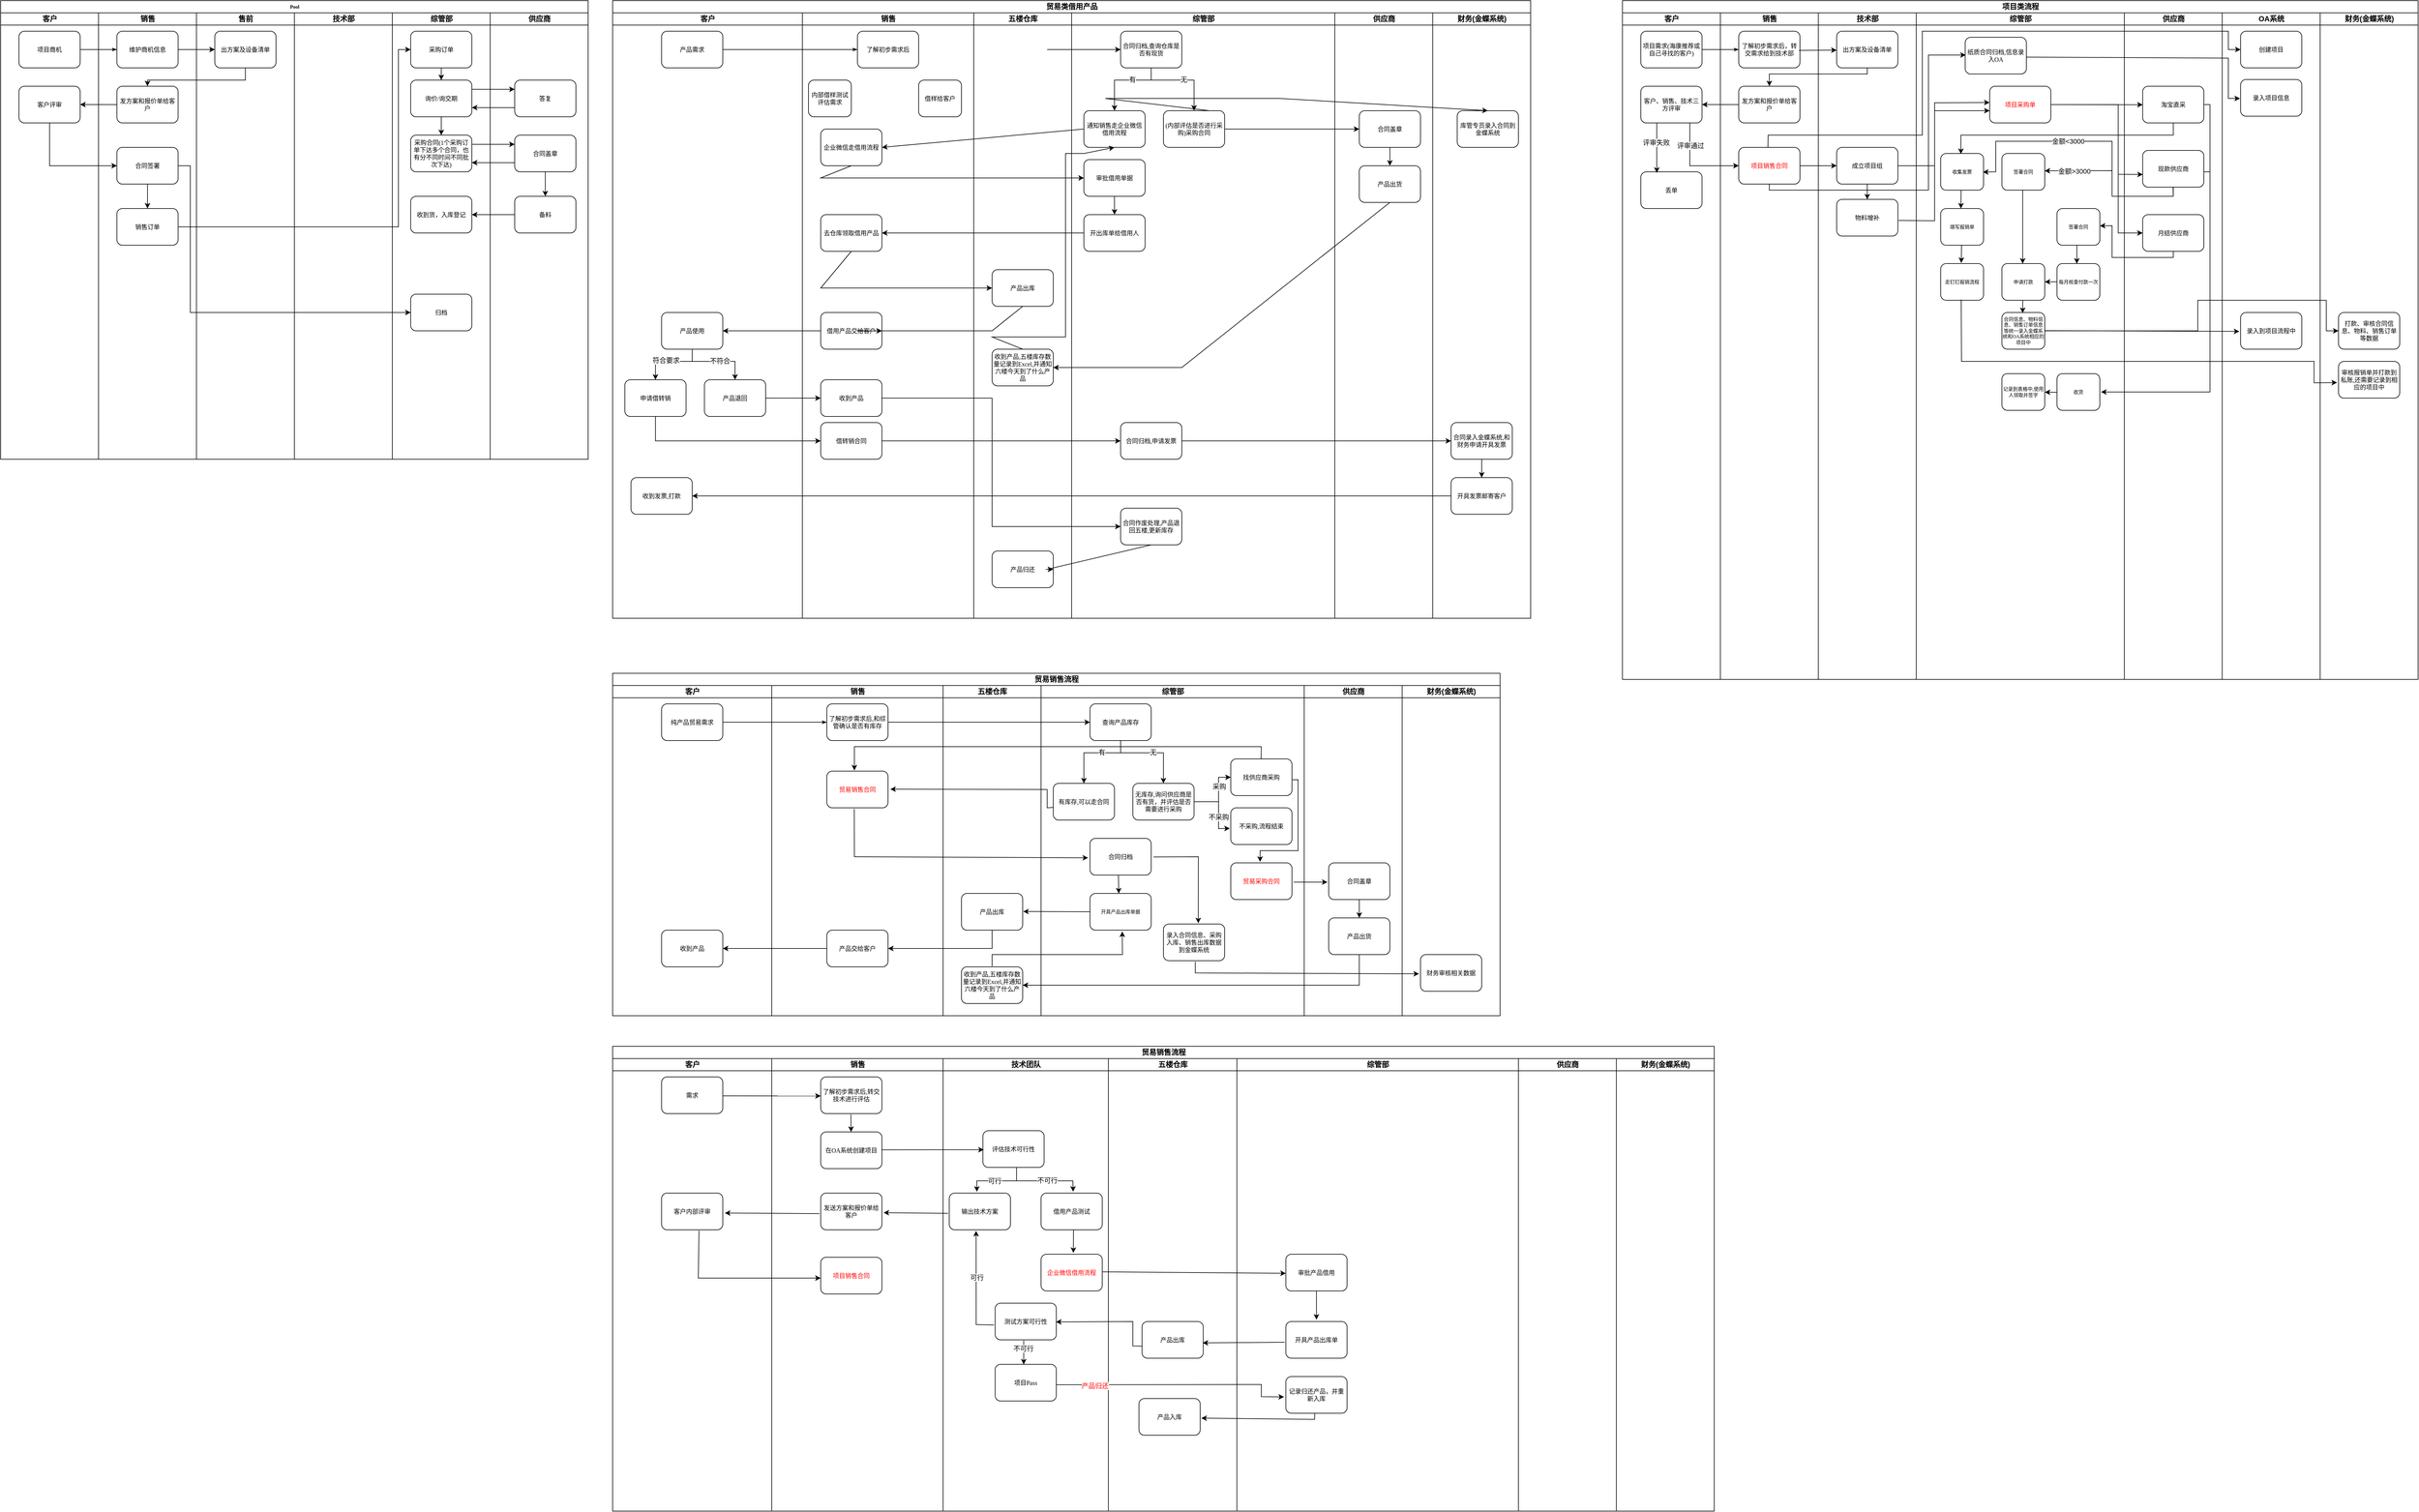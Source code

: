 <mxfile version="24.4.13" type="github">
  <diagram name="Page-1" id="74e2e168-ea6b-b213-b513-2b3c1d86103e">
    <mxGraphModel dx="1235" dy="636" grid="1" gridSize="10" guides="1" tooltips="1" connect="0" arrows="1" fold="1" page="1" pageScale="1" pageWidth="1100" pageHeight="850" background="none" math="0" shadow="0">
      <root>
        <mxCell id="0" />
        <mxCell id="1" parent="0" />
        <mxCell id="77e6c97f196da883-1" value="Pool" style="swimlane;html=1;childLayout=stackLayout;startSize=20;rounded=0;shadow=0;labelBackgroundColor=none;strokeWidth=1;fontFamily=Verdana;fontSize=8;align=center;" parent="1" vertex="1">
          <mxGeometry x="70" y="40" width="960" height="750" as="geometry" />
        </mxCell>
        <mxCell id="77e6c97f196da883-2" value="客户" style="swimlane;html=1;startSize=20;" parent="77e6c97f196da883-1" vertex="1">
          <mxGeometry y="20" width="160" height="730" as="geometry" />
        </mxCell>
        <mxCell id="77e6c97f196da883-8" value="&lt;font style=&quot;font-size: 10px;&quot;&gt;项目商机&lt;/font&gt;" style="rounded=1;whiteSpace=wrap;html=1;shadow=0;labelBackgroundColor=none;strokeWidth=1;fontFamily=Verdana;fontSize=8;align=center;" parent="77e6c97f196da883-2" vertex="1">
          <mxGeometry x="30" y="30" width="100" height="60" as="geometry" />
        </mxCell>
        <mxCell id="paNp3s65QJxi-2R4qI8_-5" value="&lt;font style=&quot;font-size: 10px;&quot;&gt;客户评审&lt;/font&gt;" style="rounded=1;whiteSpace=wrap;html=1;shadow=0;labelBackgroundColor=none;strokeWidth=1;fontFamily=Verdana;fontSize=8;align=center;" parent="77e6c97f196da883-2" vertex="1">
          <mxGeometry x="30" y="120" width="100" height="60" as="geometry" />
        </mxCell>
        <mxCell id="77e6c97f196da883-26" style="edgeStyle=orthogonalEdgeStyle;rounded=1;html=1;labelBackgroundColor=none;startArrow=none;startFill=0;startSize=5;endArrow=classicThin;endFill=1;endSize=5;jettySize=auto;orthogonalLoop=1;strokeWidth=1;fontFamily=Verdana;fontSize=8" parent="77e6c97f196da883-1" source="77e6c97f196da883-8" target="77e6c97f196da883-11" edge="1">
          <mxGeometry relative="1" as="geometry" />
        </mxCell>
        <mxCell id="77e6c97f196da883-33" style="edgeStyle=orthogonalEdgeStyle;rounded=1;html=1;labelBackgroundColor=none;startArrow=none;startFill=0;startSize=5;endArrow=classicThin;endFill=1;endSize=5;jettySize=auto;orthogonalLoop=1;strokeWidth=1;fontFamily=Verdana;fontSize=8" parent="77e6c97f196da883-1" edge="1">
          <mxGeometry relative="1" as="geometry">
            <mxPoint x="510" y="290" as="targetPoint" />
          </mxGeometry>
        </mxCell>
        <mxCell id="77e6c97f196da883-39" style="edgeStyle=orthogonalEdgeStyle;rounded=1;html=1;labelBackgroundColor=none;startArrow=none;startFill=0;startSize=5;endArrow=classicThin;endFill=1;endSize=5;jettySize=auto;orthogonalLoop=1;strokeWidth=1;fontFamily=Verdana;fontSize=8" parent="77e6c97f196da883-1" edge="1">
          <mxGeometry relative="1" as="geometry">
            <mxPoint x="600" y="690" as="sourcePoint" />
          </mxGeometry>
        </mxCell>
        <mxCell id="77e6c97f196da883-40" style="edgeStyle=orthogonalEdgeStyle;rounded=1;html=1;labelBackgroundColor=none;startArrow=none;startFill=0;startSize=5;endArrow=classicThin;endFill=1;endSize=5;jettySize=auto;orthogonalLoop=1;strokeWidth=1;fontFamily=Verdana;fontSize=8" parent="77e6c97f196da883-1" edge="1">
          <mxGeometry relative="1" as="geometry">
            <mxPoint x="770" y="690" as="sourcePoint" />
          </mxGeometry>
        </mxCell>
        <mxCell id="107ba76e4e335f99-1" style="edgeStyle=orthogonalEdgeStyle;rounded=1;html=1;labelBackgroundColor=none;startArrow=none;startFill=0;startSize=5;endArrow=classicThin;endFill=1;endSize=5;jettySize=auto;orthogonalLoop=1;strokeWidth=1;fontFamily=Verdana;fontSize=8" parent="77e6c97f196da883-1" edge="1">
          <mxGeometry relative="1" as="geometry">
            <mxPoint x="610" y="450.0" as="sourcePoint" />
          </mxGeometry>
        </mxCell>
        <mxCell id="107ba76e4e335f99-2" style="edgeStyle=orthogonalEdgeStyle;rounded=1;html=1;labelBackgroundColor=none;startArrow=none;startFill=0;startSize=5;endArrow=classicThin;endFill=1;endSize=5;jettySize=auto;orthogonalLoop=1;strokeWidth=1;fontFamily=Verdana;fontSize=8" parent="77e6c97f196da883-1" edge="1">
          <mxGeometry relative="1" as="geometry">
            <Array as="points">
              <mxPoint x="660" y="610" />
              <mxPoint x="660" y="550" />
              <mxPoint x="400" y="550" />
            </Array>
            <mxPoint x="670" y="610" as="sourcePoint" />
          </mxGeometry>
        </mxCell>
        <mxCell id="107ba76e4e335f99-3" style="edgeStyle=orthogonalEdgeStyle;rounded=1;html=1;labelBackgroundColor=none;startArrow=none;startFill=0;startSize=5;endArrow=classicThin;endFill=1;endSize=5;jettySize=auto;orthogonalLoop=1;strokeColor=#000000;strokeWidth=1;fontFamily=Verdana;fontSize=8;fontColor=#000000;" parent="77e6c97f196da883-1" edge="1">
          <mxGeometry relative="1" as="geometry">
            <mxPoint x="670" y="610" as="sourcePoint" />
          </mxGeometry>
        </mxCell>
        <mxCell id="107ba76e4e335f99-4" style="edgeStyle=orthogonalEdgeStyle;rounded=1;html=1;labelBackgroundColor=none;startArrow=none;startFill=0;startSize=5;endArrow=classicThin;endFill=1;endSize=5;jettySize=auto;orthogonalLoop=1;strokeWidth=1;fontFamily=Verdana;fontSize=8" parent="77e6c97f196da883-1" edge="1">
          <mxGeometry relative="1" as="geometry">
            <Array as="points">
              <mxPoint x="660" y="610" />
              <mxPoint x="660" y="550" />
              <mxPoint x="80" y="550" />
            </Array>
            <mxPoint x="670" y="610" as="sourcePoint" />
          </mxGeometry>
        </mxCell>
        <mxCell id="107ba76e4e335f99-5" style="edgeStyle=orthogonalEdgeStyle;rounded=1;html=1;labelBackgroundColor=none;startArrow=none;startFill=0;startSize=5;endArrow=classicThin;endFill=1;endSize=5;jettySize=auto;orthogonalLoop=1;strokeWidth=1;fontFamily=Verdana;fontSize=8" parent="77e6c97f196da883-1" edge="1">
          <mxGeometry relative="1" as="geometry">
            <Array as="points">
              <mxPoint x="80" y="650" />
              <mxPoint x="490" y="650" />
              <mxPoint x="490" y="610" />
            </Array>
            <mxPoint x="510" y="610" as="targetPoint" />
          </mxGeometry>
        </mxCell>
        <mxCell id="107ba76e4e335f99-6" style="edgeStyle=orthogonalEdgeStyle;rounded=1;html=1;labelBackgroundColor=none;startArrow=none;startFill=0;startSize=5;endArrow=classicThin;endFill=1;endSize=5;jettySize=auto;orthogonalLoop=1;strokeWidth=1;fontFamily=Verdana;fontSize=8" parent="77e6c97f196da883-1" edge="1">
          <mxGeometry relative="1" as="geometry">
            <mxPoint x="510" y="610" as="targetPoint" />
          </mxGeometry>
        </mxCell>
        <mxCell id="77e6c97f196da883-3" value="销售" style="swimlane;html=1;startSize=20;" parent="77e6c97f196da883-1" vertex="1">
          <mxGeometry x="160" y="20" width="160" height="730" as="geometry" />
        </mxCell>
        <mxCell id="77e6c97f196da883-11" value="&lt;font style=&quot;font-size: 10px;&quot;&gt;维护商机信息&lt;/font&gt;" style="rounded=1;whiteSpace=wrap;html=1;shadow=0;labelBackgroundColor=none;strokeWidth=1;fontFamily=Verdana;fontSize=8;align=center;" parent="77e6c97f196da883-3" vertex="1">
          <mxGeometry x="30" y="30" width="100" height="60" as="geometry" />
        </mxCell>
        <mxCell id="paNp3s65QJxi-2R4qI8_-2" value="&lt;font style=&quot;font-size: 10px;&quot;&gt;发方案和报价单给客户&lt;/font&gt;" style="rounded=1;whiteSpace=wrap;html=1;shadow=0;labelBackgroundColor=none;strokeWidth=1;fontFamily=Verdana;fontSize=8;align=center;" parent="77e6c97f196da883-3" vertex="1">
          <mxGeometry x="30" y="120" width="100" height="60" as="geometry" />
        </mxCell>
        <mxCell id="paNp3s65QJxi-2R4qI8_-7" value="&lt;span style=&quot;font-size: 10px;&quot;&gt;合同签署&lt;/span&gt;" style="rounded=1;whiteSpace=wrap;html=1;shadow=0;labelBackgroundColor=none;strokeWidth=1;fontFamily=Verdana;fontSize=8;align=center;" parent="77e6c97f196da883-3" vertex="1">
          <mxGeometry x="30" y="220" width="100" height="60" as="geometry" />
        </mxCell>
        <mxCell id="paNp3s65QJxi-2R4qI8_-9" value="&lt;span style=&quot;font-size: 10px;&quot;&gt;销售订单&lt;/span&gt;" style="rounded=1;whiteSpace=wrap;html=1;shadow=0;labelBackgroundColor=none;strokeWidth=1;fontFamily=Verdana;fontSize=8;align=center;" parent="77e6c97f196da883-3" vertex="1">
          <mxGeometry x="30" y="320" width="100" height="60" as="geometry" />
        </mxCell>
        <mxCell id="paNp3s65QJxi-2R4qI8_-10" value="" style="endArrow=classic;html=1;rounded=0;exitX=0.5;exitY=1;exitDx=0;exitDy=0;entryX=0.5;entryY=0;entryDx=0;entryDy=0;" parent="77e6c97f196da883-3" source="paNp3s65QJxi-2R4qI8_-7" target="paNp3s65QJxi-2R4qI8_-9" edge="1">
          <mxGeometry width="50" height="50" relative="1" as="geometry">
            <mxPoint x="190" y="290" as="sourcePoint" />
            <mxPoint x="240" y="240" as="targetPoint" />
          </mxGeometry>
        </mxCell>
        <mxCell id="77e6c97f196da883-4" value="售前" style="swimlane;html=1;startSize=20;" parent="77e6c97f196da883-1" vertex="1">
          <mxGeometry x="320" y="20" width="160" height="730" as="geometry" />
        </mxCell>
        <mxCell id="77e6c97f196da883-29" style="edgeStyle=orthogonalEdgeStyle;rounded=1;html=1;labelBackgroundColor=none;startArrow=none;startFill=0;startSize=5;endArrow=classicThin;endFill=1;endSize=5;jettySize=auto;orthogonalLoop=1;strokeWidth=1;fontFamily=Verdana;fontSize=8" parent="77e6c97f196da883-4" edge="1">
          <mxGeometry relative="1" as="geometry">
            <mxPoint x="80" y="240" as="targetPoint" />
          </mxGeometry>
        </mxCell>
        <mxCell id="paNp3s65QJxi-2R4qI8_-1" value="&lt;font style=&quot;font-size: 10px;&quot;&gt;出方案及设备清单&lt;/font&gt;" style="rounded=1;whiteSpace=wrap;html=1;shadow=0;labelBackgroundColor=none;strokeWidth=1;fontFamily=Verdana;fontSize=8;align=center;" parent="77e6c97f196da883-4" vertex="1">
          <mxGeometry x="30" y="30" width="100" height="60" as="geometry" />
        </mxCell>
        <mxCell id="77e6c97f196da883-5" value="技术部" style="swimlane;html=1;startSize=20;" parent="77e6c97f196da883-1" vertex="1">
          <mxGeometry x="480" y="20" width="160" height="730" as="geometry" />
        </mxCell>
        <mxCell id="77e6c97f196da883-35" style="edgeStyle=orthogonalEdgeStyle;rounded=1;html=1;labelBackgroundColor=none;startArrow=none;startFill=0;startSize=5;endArrow=classicThin;endFill=1;endSize=5;jettySize=auto;orthogonalLoop=1;strokeWidth=1;fontFamily=Verdana;fontSize=8" parent="77e6c97f196da883-5" edge="1">
          <mxGeometry relative="1" as="geometry">
            <mxPoint x="80" y="400.0" as="targetPoint" />
          </mxGeometry>
        </mxCell>
        <mxCell id="77e6c97f196da883-6" value="综管部" style="swimlane;html=1;startSize=20;" parent="77e6c97f196da883-1" vertex="1">
          <mxGeometry x="640" y="20" width="160" height="730" as="geometry" />
        </mxCell>
        <mxCell id="77e6c97f196da883-37" style="edgeStyle=orthogonalEdgeStyle;rounded=1;html=1;labelBackgroundColor=none;startArrow=none;startFill=0;startSize=5;endArrow=classicThin;endFill=1;endSize=5;jettySize=auto;orthogonalLoop=1;strokeWidth=1;fontFamily=Verdana;fontSize=8" parent="77e6c97f196da883-6" edge="1">
          <mxGeometry relative="1" as="geometry">
            <mxPoint x="80" y="460.0" as="sourcePoint" />
          </mxGeometry>
        </mxCell>
        <mxCell id="77e6c97f196da883-38" style="edgeStyle=orthogonalEdgeStyle;rounded=1;html=1;labelBackgroundColor=none;startArrow=none;startFill=0;startSize=5;endArrow=classicThin;endFill=1;endSize=5;jettySize=auto;orthogonalLoop=1;strokeWidth=1;fontFamily=Verdana;fontSize=8" parent="77e6c97f196da883-6" edge="1">
          <mxGeometry relative="1" as="geometry">
            <mxPoint x="80" y="540" as="sourcePoint" />
          </mxGeometry>
        </mxCell>
        <mxCell id="paNp3s65QJxi-2R4qI8_-11" value="&lt;span style=&quot;font-size: 10px;&quot;&gt;归档&lt;/span&gt;" style="rounded=1;whiteSpace=wrap;html=1;shadow=0;labelBackgroundColor=none;strokeWidth=1;fontFamily=Verdana;fontSize=8;align=center;" parent="77e6c97f196da883-6" vertex="1">
          <mxGeometry x="30" y="460" width="100" height="60" as="geometry" />
        </mxCell>
        <mxCell id="paNp3s65QJxi-2R4qI8_-13" value="&lt;font style=&quot;font-size: 10px;&quot;&gt;采购订单&lt;/font&gt;" style="rounded=1;whiteSpace=wrap;html=1;shadow=0;labelBackgroundColor=none;strokeWidth=1;fontFamily=Verdana;fontSize=8;align=center;" parent="77e6c97f196da883-6" vertex="1">
          <mxGeometry x="30" y="30" width="100" height="60" as="geometry" />
        </mxCell>
        <mxCell id="paNp3s65QJxi-2R4qI8_-15" value="&lt;font style=&quot;font-size: 10px;&quot;&gt;询价/询交期&lt;/font&gt;" style="rounded=1;whiteSpace=wrap;html=1;shadow=0;labelBackgroundColor=none;strokeWidth=1;fontFamily=Verdana;fontSize=8;align=center;" parent="77e6c97f196da883-6" vertex="1">
          <mxGeometry x="30" y="110" width="100" height="60" as="geometry" />
        </mxCell>
        <mxCell id="paNp3s65QJxi-2R4qI8_-17" value="" style="endArrow=classic;html=1;rounded=0;exitX=0.5;exitY=1;exitDx=0;exitDy=0;" parent="77e6c97f196da883-6" source="paNp3s65QJxi-2R4qI8_-13" target="paNp3s65QJxi-2R4qI8_-15" edge="1">
          <mxGeometry width="50" height="50" relative="1" as="geometry">
            <mxPoint x="90" y="260" as="sourcePoint" />
            <mxPoint x="140" y="210" as="targetPoint" />
          </mxGeometry>
        </mxCell>
        <mxCell id="paNp3s65QJxi-2R4qI8_-20" value="&lt;font style=&quot;font-size: 10px;&quot;&gt;采购合同(1个采购订单下达多个合同，也有分不同时间不同批次下达)&lt;/font&gt;" style="rounded=1;whiteSpace=wrap;html=1;shadow=0;labelBackgroundColor=none;strokeWidth=1;fontFamily=Verdana;fontSize=8;align=center;" parent="77e6c97f196da883-6" vertex="1">
          <mxGeometry x="30" y="200" width="100" height="60" as="geometry" />
        </mxCell>
        <mxCell id="paNp3s65QJxi-2R4qI8_-21" value="" style="endArrow=classic;html=1;rounded=0;exitX=0.5;exitY=1;exitDx=0;exitDy=0;" parent="77e6c97f196da883-6" source="paNp3s65QJxi-2R4qI8_-15" target="paNp3s65QJxi-2R4qI8_-20" edge="1">
          <mxGeometry width="50" height="50" relative="1" as="geometry">
            <mxPoint x="200" y="250" as="sourcePoint" />
            <mxPoint x="250" y="200" as="targetPoint" />
          </mxGeometry>
        </mxCell>
        <mxCell id="paNp3s65QJxi-2R4qI8_-25" value="&lt;font style=&quot;font-size: 10px;&quot;&gt;收到货，入库登记&lt;/font&gt;" style="rounded=1;whiteSpace=wrap;html=1;shadow=0;labelBackgroundColor=none;strokeWidth=1;fontFamily=Verdana;fontSize=8;align=center;" parent="77e6c97f196da883-6" vertex="1">
          <mxGeometry x="30" y="300" width="100" height="60" as="geometry" />
        </mxCell>
        <mxCell id="77e6c97f196da883-7" value="供应商" style="swimlane;html=1;startSize=20;" parent="77e6c97f196da883-1" vertex="1">
          <mxGeometry x="800" y="20" width="160" height="730" as="geometry" />
        </mxCell>
        <mxCell id="paNp3s65QJxi-2R4qI8_-16" value="&lt;font style=&quot;font-size: 10px;&quot;&gt;答复&lt;/font&gt;" style="rounded=1;whiteSpace=wrap;html=1;shadow=0;labelBackgroundColor=none;strokeWidth=1;fontFamily=Verdana;fontSize=8;align=center;" parent="77e6c97f196da883-7" vertex="1">
          <mxGeometry x="40" y="110" width="100" height="60" as="geometry" />
        </mxCell>
        <mxCell id="paNp3s65QJxi-2R4qI8_-22" value="&lt;font style=&quot;font-size: 10px;&quot;&gt;合同盖章&lt;/font&gt;" style="rounded=1;whiteSpace=wrap;html=1;shadow=0;labelBackgroundColor=none;strokeWidth=1;fontFamily=Verdana;fontSize=8;align=center;" parent="77e6c97f196da883-7" vertex="1">
          <mxGeometry x="40" y="200" width="100" height="60" as="geometry" />
        </mxCell>
        <mxCell id="paNp3s65QJxi-2R4qI8_-26" value="&lt;font style=&quot;font-size: 10px;&quot;&gt;备料&lt;/font&gt;" style="rounded=1;whiteSpace=wrap;html=1;shadow=0;labelBackgroundColor=none;strokeWidth=1;fontFamily=Verdana;fontSize=8;align=center;" parent="77e6c97f196da883-7" vertex="1">
          <mxGeometry x="40" y="300" width="100" height="60" as="geometry" />
        </mxCell>
        <mxCell id="paNp3s65QJxi-2R4qI8_-27" value="" style="endArrow=classic;html=1;rounded=0;exitX=0.5;exitY=1;exitDx=0;exitDy=0;entryX=0.5;entryY=0;entryDx=0;entryDy=0;" parent="77e6c97f196da883-7" source="paNp3s65QJxi-2R4qI8_-22" target="paNp3s65QJxi-2R4qI8_-26" edge="1">
          <mxGeometry width="50" height="50" relative="1" as="geometry">
            <mxPoint x="220" y="310" as="sourcePoint" />
            <mxPoint x="270" y="260" as="targetPoint" />
          </mxGeometry>
        </mxCell>
        <mxCell id="paNp3s65QJxi-2R4qI8_-3" value="" style="endArrow=classic;html=1;rounded=0;exitX=1;exitY=0.5;exitDx=0;exitDy=0;" parent="77e6c97f196da883-1" source="77e6c97f196da883-11" target="paNp3s65QJxi-2R4qI8_-1" edge="1">
          <mxGeometry width="50" height="50" relative="1" as="geometry">
            <mxPoint x="380" y="170" as="sourcePoint" />
            <mxPoint x="430" y="120" as="targetPoint" />
          </mxGeometry>
        </mxCell>
        <mxCell id="paNp3s65QJxi-2R4qI8_-4" value="" style="endArrow=classic;html=1;rounded=0;exitX=0.5;exitY=1;exitDx=0;exitDy=0;entryX=0.5;entryY=0;entryDx=0;entryDy=0;" parent="77e6c97f196da883-1" source="paNp3s65QJxi-2R4qI8_-1" target="paNp3s65QJxi-2R4qI8_-2" edge="1">
          <mxGeometry width="50" height="50" relative="1" as="geometry">
            <mxPoint x="410" y="190" as="sourcePoint" />
            <mxPoint x="460" y="140" as="targetPoint" />
            <Array as="points">
              <mxPoint x="400" y="130" />
              <mxPoint x="240" y="130" />
            </Array>
          </mxGeometry>
        </mxCell>
        <mxCell id="paNp3s65QJxi-2R4qI8_-6" value="" style="endArrow=classic;html=1;rounded=0;exitX=0;exitY=0.5;exitDx=0;exitDy=0;entryX=1;entryY=0.5;entryDx=0;entryDy=0;" parent="77e6c97f196da883-1" source="paNp3s65QJxi-2R4qI8_-2" target="paNp3s65QJxi-2R4qI8_-5" edge="1">
          <mxGeometry width="50" height="50" relative="1" as="geometry">
            <mxPoint x="210" y="260" as="sourcePoint" />
            <mxPoint x="260" y="210" as="targetPoint" />
          </mxGeometry>
        </mxCell>
        <mxCell id="paNp3s65QJxi-2R4qI8_-8" value="" style="endArrow=classic;html=1;rounded=0;exitX=0.5;exitY=1;exitDx=0;exitDy=0;entryX=0;entryY=0.5;entryDx=0;entryDy=0;" parent="77e6c97f196da883-1" source="paNp3s65QJxi-2R4qI8_-5" target="paNp3s65QJxi-2R4qI8_-7" edge="1">
          <mxGeometry width="50" height="50" relative="1" as="geometry">
            <mxPoint x="130" y="280" as="sourcePoint" />
            <mxPoint x="180" y="230" as="targetPoint" />
            <Array as="points">
              <mxPoint x="80" y="270" />
            </Array>
          </mxGeometry>
        </mxCell>
        <mxCell id="paNp3s65QJxi-2R4qI8_-12" value="" style="endArrow=classic;html=1;rounded=0;exitX=1;exitY=0.5;exitDx=0;exitDy=0;" parent="77e6c97f196da883-1" source="paNp3s65QJxi-2R4qI8_-7" target="paNp3s65QJxi-2R4qI8_-11" edge="1">
          <mxGeometry width="50" height="50" relative="1" as="geometry">
            <mxPoint x="420" y="310" as="sourcePoint" />
            <mxPoint x="470" y="260" as="targetPoint" />
            <Array as="points">
              <mxPoint x="310" y="270" />
              <mxPoint x="310" y="510" />
            </Array>
          </mxGeometry>
        </mxCell>
        <mxCell id="paNp3s65QJxi-2R4qI8_-14" value="" style="endArrow=classic;html=1;rounded=0;exitX=1;exitY=0.5;exitDx=0;exitDy=0;entryX=0;entryY=0.5;entryDx=0;entryDy=0;" parent="77e6c97f196da883-1" source="paNp3s65QJxi-2R4qI8_-9" target="paNp3s65QJxi-2R4qI8_-13" edge="1">
          <mxGeometry width="50" height="50" relative="1" as="geometry">
            <mxPoint x="430" y="360" as="sourcePoint" />
            <mxPoint x="480" y="310" as="targetPoint" />
            <Array as="points">
              <mxPoint x="650" y="370" />
              <mxPoint x="650" y="80" />
            </Array>
          </mxGeometry>
        </mxCell>
        <mxCell id="paNp3s65QJxi-2R4qI8_-18" value="" style="endArrow=classic;html=1;rounded=0;exitX=1;exitY=0.25;exitDx=0;exitDy=0;entryX=0;entryY=0.25;entryDx=0;entryDy=0;" parent="77e6c97f196da883-1" source="paNp3s65QJxi-2R4qI8_-15" target="paNp3s65QJxi-2R4qI8_-16" edge="1">
          <mxGeometry width="50" height="50" relative="1" as="geometry">
            <mxPoint x="720" y="270" as="sourcePoint" />
            <mxPoint x="770" y="220" as="targetPoint" />
          </mxGeometry>
        </mxCell>
        <mxCell id="paNp3s65QJxi-2R4qI8_-19" value="" style="endArrow=classic;html=1;rounded=0;exitX=0;exitY=0.75;exitDx=0;exitDy=0;entryX=1;entryY=0.75;entryDx=0;entryDy=0;" parent="77e6c97f196da883-1" source="paNp3s65QJxi-2R4qI8_-16" target="paNp3s65QJxi-2R4qI8_-15" edge="1">
          <mxGeometry width="50" height="50" relative="1" as="geometry">
            <mxPoint x="740" y="280" as="sourcePoint" />
            <mxPoint x="790" y="230" as="targetPoint" />
          </mxGeometry>
        </mxCell>
        <mxCell id="paNp3s65QJxi-2R4qI8_-23" value="" style="endArrow=classic;html=1;rounded=0;exitX=1;exitY=0.25;exitDx=0;exitDy=0;entryX=0;entryY=0.25;entryDx=0;entryDy=0;" parent="77e6c97f196da883-1" source="paNp3s65QJxi-2R4qI8_-20" target="paNp3s65QJxi-2R4qI8_-22" edge="1">
          <mxGeometry width="50" height="50" relative="1" as="geometry">
            <mxPoint x="850" y="320" as="sourcePoint" />
            <mxPoint x="900" y="270" as="targetPoint" />
          </mxGeometry>
        </mxCell>
        <mxCell id="paNp3s65QJxi-2R4qI8_-24" value="" style="endArrow=classic;html=1;rounded=0;exitX=0;exitY=0.75;exitDx=0;exitDy=0;entryX=1;entryY=0.75;entryDx=0;entryDy=0;" parent="77e6c97f196da883-1" source="paNp3s65QJxi-2R4qI8_-22" target="paNp3s65QJxi-2R4qI8_-20" edge="1">
          <mxGeometry width="50" height="50" relative="1" as="geometry">
            <mxPoint x="880" y="370" as="sourcePoint" />
            <mxPoint x="930" y="320" as="targetPoint" />
          </mxGeometry>
        </mxCell>
        <mxCell id="paNp3s65QJxi-2R4qI8_-28" value="" style="endArrow=classic;html=1;rounded=0;exitX=0;exitY=0.5;exitDx=0;exitDy=0;entryX=1;entryY=0.5;entryDx=0;entryDy=0;" parent="77e6c97f196da883-1" source="paNp3s65QJxi-2R4qI8_-26" target="paNp3s65QJxi-2R4qI8_-25" edge="1">
          <mxGeometry width="50" height="50" relative="1" as="geometry">
            <mxPoint x="1000" y="370" as="sourcePoint" />
            <mxPoint x="1050" y="320" as="targetPoint" />
          </mxGeometry>
        </mxCell>
        <mxCell id="vxcRVFSZB4g3Uvg9QgDw-1" value="&lt;font style=&quot;font-size: 12px;&quot;&gt;贸易类借用产品&lt;/font&gt;" style="swimlane;html=1;childLayout=stackLayout;startSize=20;rounded=0;shadow=0;labelBackgroundColor=none;strokeWidth=1;fontFamily=Verdana;fontSize=8;align=center;" parent="1" vertex="1">
          <mxGeometry x="1070" y="40" width="1500" height="1010" as="geometry" />
        </mxCell>
        <mxCell id="vxcRVFSZB4g3Uvg9QgDw-2" value="客户" style="swimlane;html=1;startSize=20;" parent="vxcRVFSZB4g3Uvg9QgDw-1" vertex="1">
          <mxGeometry y="20" width="310" height="990" as="geometry" />
        </mxCell>
        <mxCell id="vxcRVFSZB4g3Uvg9QgDw-3" value="&lt;span style=&quot;font-size: 10px;&quot;&gt;产品需求&lt;/span&gt;" style="rounded=1;whiteSpace=wrap;html=1;shadow=0;labelBackgroundColor=none;strokeWidth=1;fontFamily=Verdana;fontSize=8;align=center;" parent="vxcRVFSZB4g3Uvg9QgDw-2" vertex="1">
          <mxGeometry x="80" y="30" width="100" height="60" as="geometry" />
        </mxCell>
        <mxCell id="vxcRVFSZB4g3Uvg9QgDw-186" value="&lt;span style=&quot;font-size: 10px;&quot;&gt;产品使用&lt;/span&gt;" style="rounded=1;whiteSpace=wrap;html=1;shadow=0;labelBackgroundColor=none;strokeWidth=1;fontFamily=Verdana;fontSize=8;align=center;" parent="vxcRVFSZB4g3Uvg9QgDw-2" vertex="1">
          <mxGeometry x="80" y="490" width="100" height="60" as="geometry" />
        </mxCell>
        <mxCell id="vxcRVFSZB4g3Uvg9QgDw-196" value="&lt;span style=&quot;font-size: 10px;&quot;&gt;申请借转销&lt;/span&gt;" style="rounded=1;whiteSpace=wrap;html=1;shadow=0;labelBackgroundColor=none;strokeWidth=1;fontFamily=Verdana;fontSize=8;align=center;" parent="vxcRVFSZB4g3Uvg9QgDw-2" vertex="1">
          <mxGeometry x="20" y="600" width="100" height="60" as="geometry" />
        </mxCell>
        <mxCell id="vxcRVFSZB4g3Uvg9QgDw-197" value="&lt;span style=&quot;font-size: 10px;&quot;&gt;产品退回&lt;/span&gt;" style="rounded=1;whiteSpace=wrap;html=1;shadow=0;labelBackgroundColor=none;strokeWidth=1;fontFamily=Verdana;fontSize=8;align=center;" parent="vxcRVFSZB4g3Uvg9QgDw-2" vertex="1">
          <mxGeometry x="150" y="600" width="100" height="60" as="geometry" />
        </mxCell>
        <mxCell id="vxcRVFSZB4g3Uvg9QgDw-198" value="" style="endArrow=classic;html=1;rounded=0;exitX=0.5;exitY=1;exitDx=0;exitDy=0;entryX=0.5;entryY=0;entryDx=0;entryDy=0;" parent="vxcRVFSZB4g3Uvg9QgDw-2" source="vxcRVFSZB4g3Uvg9QgDw-186" target="vxcRVFSZB4g3Uvg9QgDw-196" edge="1">
          <mxGeometry width="50" height="50" relative="1" as="geometry">
            <mxPoint x="210" y="580" as="sourcePoint" />
            <mxPoint x="260" y="530" as="targetPoint" />
            <Array as="points">
              <mxPoint x="130" y="570" />
              <mxPoint x="70" y="570" />
            </Array>
          </mxGeometry>
        </mxCell>
        <mxCell id="vxcRVFSZB4g3Uvg9QgDw-200" value="符合要求" style="edgeLabel;html=1;align=center;verticalAlign=middle;resizable=0;points=[];" parent="vxcRVFSZB4g3Uvg9QgDw-198" vertex="1" connectable="0">
          <mxGeometry x="0.142" y="-2" relative="1" as="geometry">
            <mxPoint as="offset" />
          </mxGeometry>
        </mxCell>
        <mxCell id="vxcRVFSZB4g3Uvg9QgDw-199" value="" style="endArrow=classic;html=1;rounded=0;entryX=0.5;entryY=0;entryDx=0;entryDy=0;" parent="vxcRVFSZB4g3Uvg9QgDw-2" target="vxcRVFSZB4g3Uvg9QgDw-197" edge="1">
          <mxGeometry width="50" height="50" relative="1" as="geometry">
            <mxPoint x="130" y="550" as="sourcePoint" />
            <mxPoint x="260" y="530" as="targetPoint" />
            <Array as="points">
              <mxPoint x="130" y="570" />
              <mxPoint x="200" y="570" />
            </Array>
          </mxGeometry>
        </mxCell>
        <mxCell id="vxcRVFSZB4g3Uvg9QgDw-201" value="不符合" style="edgeLabel;html=1;align=center;verticalAlign=middle;resizable=0;points=[];" parent="vxcRVFSZB4g3Uvg9QgDw-199" vertex="1" connectable="0">
          <mxGeometry x="0.087" y="1" relative="1" as="geometry">
            <mxPoint as="offset" />
          </mxGeometry>
        </mxCell>
        <mxCell id="vxcRVFSZB4g3Uvg9QgDw-211" value="&lt;span style=&quot;font-size: 10px;&quot;&gt;收到发票,打款&lt;/span&gt;" style="rounded=1;whiteSpace=wrap;html=1;shadow=0;labelBackgroundColor=none;strokeWidth=1;fontFamily=Verdana;fontSize=8;align=center;" parent="vxcRVFSZB4g3Uvg9QgDw-2" vertex="1">
          <mxGeometry x="30" y="760" width="100" height="60" as="geometry" />
        </mxCell>
        <mxCell id="vxcRVFSZB4g3Uvg9QgDw-5" style="edgeStyle=orthogonalEdgeStyle;rounded=1;html=1;labelBackgroundColor=none;startArrow=none;startFill=0;startSize=5;endArrow=classicThin;endFill=1;endSize=5;jettySize=auto;orthogonalLoop=1;strokeWidth=1;fontFamily=Verdana;fontSize=8" parent="vxcRVFSZB4g3Uvg9QgDw-1" source="vxcRVFSZB4g3Uvg9QgDw-3" target="vxcRVFSZB4g3Uvg9QgDw-16" edge="1">
          <mxGeometry relative="1" as="geometry" />
        </mxCell>
        <mxCell id="vxcRVFSZB4g3Uvg9QgDw-6" style="edgeStyle=orthogonalEdgeStyle;rounded=1;html=1;labelBackgroundColor=none;startArrow=none;startFill=0;startSize=5;endArrow=classicThin;endFill=1;endSize=5;jettySize=auto;orthogonalLoop=1;strokeWidth=1;fontFamily=Verdana;fontSize=8" parent="vxcRVFSZB4g3Uvg9QgDw-1" edge="1">
          <mxGeometry relative="1" as="geometry">
            <mxPoint x="510" y="290" as="targetPoint" />
          </mxGeometry>
        </mxCell>
        <mxCell id="vxcRVFSZB4g3Uvg9QgDw-7" style="edgeStyle=orthogonalEdgeStyle;rounded=1;html=1;labelBackgroundColor=none;startArrow=none;startFill=0;startSize=5;endArrow=classicThin;endFill=1;endSize=5;jettySize=auto;orthogonalLoop=1;strokeWidth=1;fontFamily=Verdana;fontSize=8" parent="vxcRVFSZB4g3Uvg9QgDw-1" edge="1">
          <mxGeometry relative="1" as="geometry">
            <mxPoint x="600" y="690" as="sourcePoint" />
          </mxGeometry>
        </mxCell>
        <mxCell id="vxcRVFSZB4g3Uvg9QgDw-8" style="edgeStyle=orthogonalEdgeStyle;rounded=1;html=1;labelBackgroundColor=none;startArrow=none;startFill=0;startSize=5;endArrow=classicThin;endFill=1;endSize=5;jettySize=auto;orthogonalLoop=1;strokeWidth=1;fontFamily=Verdana;fontSize=8" parent="vxcRVFSZB4g3Uvg9QgDw-1" edge="1">
          <mxGeometry relative="1" as="geometry">
            <mxPoint x="770" y="690" as="sourcePoint" />
          </mxGeometry>
        </mxCell>
        <mxCell id="vxcRVFSZB4g3Uvg9QgDw-9" style="edgeStyle=orthogonalEdgeStyle;rounded=1;html=1;labelBackgroundColor=none;startArrow=none;startFill=0;startSize=5;endArrow=classicThin;endFill=1;endSize=5;jettySize=auto;orthogonalLoop=1;strokeWidth=1;fontFamily=Verdana;fontSize=8" parent="vxcRVFSZB4g3Uvg9QgDw-1" edge="1">
          <mxGeometry relative="1" as="geometry">
            <mxPoint x="610" y="450.0" as="sourcePoint" />
          </mxGeometry>
        </mxCell>
        <mxCell id="vxcRVFSZB4g3Uvg9QgDw-10" style="edgeStyle=orthogonalEdgeStyle;rounded=1;html=1;labelBackgroundColor=none;startArrow=none;startFill=0;startSize=5;endArrow=classicThin;endFill=1;endSize=5;jettySize=auto;orthogonalLoop=1;strokeWidth=1;fontFamily=Verdana;fontSize=8" parent="vxcRVFSZB4g3Uvg9QgDw-1" edge="1">
          <mxGeometry relative="1" as="geometry">
            <Array as="points">
              <mxPoint x="660" y="610" />
              <mxPoint x="660" y="550" />
              <mxPoint x="400" y="550" />
            </Array>
            <mxPoint x="670" y="610" as="sourcePoint" />
          </mxGeometry>
        </mxCell>
        <mxCell id="vxcRVFSZB4g3Uvg9QgDw-11" style="edgeStyle=orthogonalEdgeStyle;rounded=1;html=1;labelBackgroundColor=none;startArrow=none;startFill=0;startSize=5;endArrow=classicThin;endFill=1;endSize=5;jettySize=auto;orthogonalLoop=1;strokeColor=#000000;strokeWidth=1;fontFamily=Verdana;fontSize=8;fontColor=#000000;" parent="vxcRVFSZB4g3Uvg9QgDw-1" edge="1">
          <mxGeometry relative="1" as="geometry">
            <mxPoint x="670" y="610" as="sourcePoint" />
          </mxGeometry>
        </mxCell>
        <mxCell id="vxcRVFSZB4g3Uvg9QgDw-12" style="edgeStyle=orthogonalEdgeStyle;rounded=1;html=1;labelBackgroundColor=none;startArrow=none;startFill=0;startSize=5;endArrow=classicThin;endFill=1;endSize=5;jettySize=auto;orthogonalLoop=1;strokeWidth=1;fontFamily=Verdana;fontSize=8" parent="vxcRVFSZB4g3Uvg9QgDw-1" edge="1">
          <mxGeometry relative="1" as="geometry">
            <Array as="points">
              <mxPoint x="660" y="610" />
              <mxPoint x="660" y="550" />
              <mxPoint x="80" y="550" />
            </Array>
            <mxPoint x="670" y="610" as="sourcePoint" />
          </mxGeometry>
        </mxCell>
        <mxCell id="vxcRVFSZB4g3Uvg9QgDw-13" style="edgeStyle=orthogonalEdgeStyle;rounded=1;html=1;labelBackgroundColor=none;startArrow=none;startFill=0;startSize=5;endArrow=classicThin;endFill=1;endSize=5;jettySize=auto;orthogonalLoop=1;strokeWidth=1;fontFamily=Verdana;fontSize=8" parent="vxcRVFSZB4g3Uvg9QgDw-1" edge="1">
          <mxGeometry relative="1" as="geometry">
            <Array as="points">
              <mxPoint x="80" y="650" />
              <mxPoint x="490" y="650" />
              <mxPoint x="490" y="610" />
            </Array>
            <mxPoint x="510" y="610" as="targetPoint" />
          </mxGeometry>
        </mxCell>
        <mxCell id="vxcRVFSZB4g3Uvg9QgDw-14" style="edgeStyle=orthogonalEdgeStyle;rounded=1;html=1;labelBackgroundColor=none;startArrow=none;startFill=0;startSize=5;endArrow=classicThin;endFill=1;endSize=5;jettySize=auto;orthogonalLoop=1;strokeWidth=1;fontFamily=Verdana;fontSize=8" parent="vxcRVFSZB4g3Uvg9QgDw-1" edge="1">
          <mxGeometry relative="1" as="geometry">
            <mxPoint x="510" y="610" as="targetPoint" />
          </mxGeometry>
        </mxCell>
        <mxCell id="vxcRVFSZB4g3Uvg9QgDw-15" value="销售" style="swimlane;html=1;startSize=20;" parent="vxcRVFSZB4g3Uvg9QgDw-1" vertex="1">
          <mxGeometry x="310" y="20" width="280" height="990" as="geometry" />
        </mxCell>
        <mxCell id="vxcRVFSZB4g3Uvg9QgDw-16" value="&lt;font style=&quot;font-size: 10px;&quot;&gt;了解初步需求后&lt;/font&gt;" style="rounded=1;whiteSpace=wrap;html=1;shadow=0;labelBackgroundColor=none;strokeWidth=1;fontFamily=Verdana;fontSize=8;align=center;" parent="vxcRVFSZB4g3Uvg9QgDw-15" vertex="1">
          <mxGeometry x="90" y="30" width="100" height="60" as="geometry" />
        </mxCell>
        <mxCell id="vxcRVFSZB4g3Uvg9QgDw-174" value="&lt;font style=&quot;font-size: 10px;&quot;&gt;企业微信走借用流程&lt;/font&gt;" style="rounded=1;whiteSpace=wrap;html=1;shadow=0;labelBackgroundColor=none;strokeWidth=1;fontFamily=Verdana;fontSize=8;align=center;" parent="vxcRVFSZB4g3Uvg9QgDw-15" vertex="1">
          <mxGeometry x="30" y="190" width="100" height="60" as="geometry" />
        </mxCell>
        <mxCell id="vxcRVFSZB4g3Uvg9QgDw-180" value="&lt;font style=&quot;font-size: 10px;&quot;&gt;去仓库领取借用产品&lt;/font&gt;" style="rounded=1;whiteSpace=wrap;html=1;shadow=0;labelBackgroundColor=none;strokeWidth=1;fontFamily=Verdana;fontSize=8;align=center;" parent="vxcRVFSZB4g3Uvg9QgDw-15" vertex="1">
          <mxGeometry x="30" y="330" width="100" height="60" as="geometry" />
        </mxCell>
        <mxCell id="vxcRVFSZB4g3Uvg9QgDw-184" value="&lt;span style=&quot;font-size: 10px;&quot;&gt;借用产品交给客户&lt;/span&gt;" style="rounded=1;whiteSpace=wrap;html=1;shadow=0;labelBackgroundColor=none;strokeWidth=1;fontFamily=Verdana;fontSize=8;align=center;" parent="vxcRVFSZB4g3Uvg9QgDw-15" vertex="1">
          <mxGeometry x="30" y="490" width="100" height="60" as="geometry" />
        </mxCell>
        <mxCell id="vxcRVFSZB4g3Uvg9QgDw-202" value="&lt;span style=&quot;font-size: 10px;&quot;&gt;借转销合同&lt;/span&gt;" style="rounded=1;whiteSpace=wrap;html=1;shadow=0;labelBackgroundColor=none;strokeWidth=1;fontFamily=Verdana;fontSize=8;align=center;" parent="vxcRVFSZB4g3Uvg9QgDw-15" vertex="1">
          <mxGeometry x="30" y="670" width="100" height="60" as="geometry" />
        </mxCell>
        <mxCell id="vxcRVFSZB4g3Uvg9QgDw-213" value="&lt;span style=&quot;font-size: 10px;&quot;&gt;收到产品&lt;/span&gt;" style="rounded=1;whiteSpace=wrap;html=1;shadow=0;labelBackgroundColor=none;strokeWidth=1;fontFamily=Verdana;fontSize=8;align=center;" parent="vxcRVFSZB4g3Uvg9QgDw-15" vertex="1">
          <mxGeometry x="30" y="600" width="100" height="60" as="geometry" />
        </mxCell>
        <mxCell id="K4tDZlivtOkDNDaxb_lv-36" value="&lt;font style=&quot;font-size: 10px;&quot;&gt;内部借样测试评估需求&lt;/font&gt;" style="rounded=1;whiteSpace=wrap;html=1;shadow=0;labelBackgroundColor=none;strokeWidth=1;fontFamily=Verdana;fontSize=8;align=center;" parent="vxcRVFSZB4g3Uvg9QgDw-15" vertex="1">
          <mxGeometry x="10" y="110" width="70" height="60" as="geometry" />
        </mxCell>
        <mxCell id="K4tDZlivtOkDNDaxb_lv-37" value="&lt;span style=&quot;font-size: 10px;&quot;&gt;借样给客户&lt;/span&gt;" style="rounded=1;whiteSpace=wrap;html=1;shadow=0;labelBackgroundColor=none;strokeWidth=1;fontFamily=Verdana;fontSize=8;align=center;" parent="vxcRVFSZB4g3Uvg9QgDw-15" vertex="1">
          <mxGeometry x="190" y="110" width="70" height="60" as="geometry" />
        </mxCell>
        <mxCell id="vxcRVFSZB4g3Uvg9QgDw-21" value="五楼仓库" style="swimlane;html=1;startSize=20;" parent="vxcRVFSZB4g3Uvg9QgDw-1" vertex="1">
          <mxGeometry x="590" y="20" width="160" height="990" as="geometry" />
        </mxCell>
        <mxCell id="vxcRVFSZB4g3Uvg9QgDw-22" style="edgeStyle=orthogonalEdgeStyle;rounded=1;html=1;labelBackgroundColor=none;startArrow=none;startFill=0;startSize=5;endArrow=classicThin;endFill=1;endSize=5;jettySize=auto;orthogonalLoop=1;strokeWidth=1;fontFamily=Verdana;fontSize=8" parent="vxcRVFSZB4g3Uvg9QgDw-21" edge="1">
          <mxGeometry relative="1" as="geometry">
            <mxPoint x="80" y="240" as="targetPoint" />
          </mxGeometry>
        </mxCell>
        <mxCell id="vxcRVFSZB4g3Uvg9QgDw-182" value="&lt;font style=&quot;font-size: 10px;&quot;&gt;产品出库&lt;/font&gt;" style="rounded=1;whiteSpace=wrap;html=1;shadow=0;labelBackgroundColor=none;strokeWidth=1;fontFamily=Verdana;fontSize=8;align=center;" parent="vxcRVFSZB4g3Uvg9QgDw-21" vertex="1">
          <mxGeometry x="30" y="420" width="100" height="60" as="geometry" />
        </mxCell>
        <mxCell id="vxcRVFSZB4g3Uvg9QgDw-193" value="&lt;font style=&quot;font-size: 10px;&quot;&gt;收到产品,五楼库存数量记录到Excel,并通知六楼今天到了什么产品&lt;/font&gt;" style="rounded=1;whiteSpace=wrap;html=1;shadow=0;labelBackgroundColor=none;strokeWidth=1;fontFamily=Verdana;fontSize=8;align=center;" parent="vxcRVFSZB4g3Uvg9QgDw-21" vertex="1">
          <mxGeometry x="30" y="550" width="100" height="60" as="geometry" />
        </mxCell>
        <mxCell id="vxcRVFSZB4g3Uvg9QgDw-217" value="&lt;span style=&quot;font-size: 10px;&quot;&gt;产品归还&lt;/span&gt;" style="rounded=1;whiteSpace=wrap;html=1;shadow=0;labelBackgroundColor=none;strokeWidth=1;fontFamily=Verdana;fontSize=8;align=center;" parent="vxcRVFSZB4g3Uvg9QgDw-21" vertex="1">
          <mxGeometry x="30" y="880" width="100" height="60" as="geometry" />
        </mxCell>
        <mxCell id="vxcRVFSZB4g3Uvg9QgDw-26" value="综管部" style="swimlane;html=1;startSize=20;" parent="vxcRVFSZB4g3Uvg9QgDw-1" vertex="1">
          <mxGeometry x="750" y="20" width="430" height="990" as="geometry" />
        </mxCell>
        <mxCell id="vxcRVFSZB4g3Uvg9QgDw-27" style="edgeStyle=orthogonalEdgeStyle;rounded=1;html=1;labelBackgroundColor=none;startArrow=none;startFill=0;startSize=5;endArrow=classicThin;endFill=1;endSize=5;jettySize=auto;orthogonalLoop=1;strokeWidth=1;fontFamily=Verdana;fontSize=8" parent="vxcRVFSZB4g3Uvg9QgDw-26" edge="1">
          <mxGeometry relative="1" as="geometry">
            <mxPoint x="80" y="460.0" as="sourcePoint" />
          </mxGeometry>
        </mxCell>
        <mxCell id="vxcRVFSZB4g3Uvg9QgDw-28" style="edgeStyle=orthogonalEdgeStyle;rounded=1;html=1;labelBackgroundColor=none;startArrow=none;startFill=0;startSize=5;endArrow=classicThin;endFill=1;endSize=5;jettySize=auto;orthogonalLoop=1;strokeWidth=1;fontFamily=Verdana;fontSize=8" parent="vxcRVFSZB4g3Uvg9QgDw-26" edge="1">
          <mxGeometry relative="1" as="geometry">
            <mxPoint x="80" y="540" as="sourcePoint" />
          </mxGeometry>
        </mxCell>
        <mxCell id="vxcRVFSZB4g3Uvg9QgDw-167" value="&lt;font style=&quot;font-size: 10px;&quot;&gt;合同归档,查询仓库是否有现货&lt;/font&gt;" style="rounded=1;whiteSpace=wrap;html=1;shadow=0;labelBackgroundColor=none;strokeWidth=1;fontFamily=Verdana;fontSize=8;align=center;" parent="vxcRVFSZB4g3Uvg9QgDw-26" vertex="1">
          <mxGeometry x="80" y="30" width="100" height="60" as="geometry" />
        </mxCell>
        <mxCell id="vxcRVFSZB4g3Uvg9QgDw-168" value="&lt;font style=&quot;font-size: 10px;&quot;&gt;通知销售走企业微信借用流程&lt;/font&gt;" style="rounded=1;whiteSpace=wrap;html=1;shadow=0;labelBackgroundColor=none;strokeWidth=1;fontFamily=Verdana;fontSize=8;align=center;" parent="vxcRVFSZB4g3Uvg9QgDw-26" vertex="1">
          <mxGeometry x="20" y="160" width="100" height="60" as="geometry" />
        </mxCell>
        <mxCell id="vxcRVFSZB4g3Uvg9QgDw-169" value="&lt;span style=&quot;font-size: 10px;&quot;&gt;(内部评估是否进行采购)采购合同&lt;/span&gt;" style="rounded=1;whiteSpace=wrap;html=1;shadow=0;labelBackgroundColor=none;strokeWidth=1;fontFamily=Verdana;fontSize=8;align=center;" parent="vxcRVFSZB4g3Uvg9QgDw-26" vertex="1">
          <mxGeometry x="150" y="160" width="100" height="60" as="geometry" />
        </mxCell>
        <mxCell id="vxcRVFSZB4g3Uvg9QgDw-170" value="" style="endArrow=classic;html=1;rounded=0;exitX=0.5;exitY=1;exitDx=0;exitDy=0;entryX=0.5;entryY=0;entryDx=0;entryDy=0;" parent="vxcRVFSZB4g3Uvg9QgDw-26" source="vxcRVFSZB4g3Uvg9QgDw-167" target="vxcRVFSZB4g3Uvg9QgDw-168" edge="1">
          <mxGeometry width="50" height="50" relative="1" as="geometry">
            <mxPoint x="160" y="140" as="sourcePoint" />
            <mxPoint x="210" y="90" as="targetPoint" />
            <Array as="points">
              <mxPoint x="130" y="110" />
              <mxPoint x="70" y="110" />
            </Array>
          </mxGeometry>
        </mxCell>
        <mxCell id="vxcRVFSZB4g3Uvg9QgDw-171" value="有" style="edgeLabel;html=1;align=center;verticalAlign=middle;resizable=0;points=[];" parent="vxcRVFSZB4g3Uvg9QgDw-170" vertex="1" connectable="0">
          <mxGeometry x="-0.218" y="-1" relative="1" as="geometry">
            <mxPoint as="offset" />
          </mxGeometry>
        </mxCell>
        <mxCell id="vxcRVFSZB4g3Uvg9QgDw-172" value="" style="endArrow=classic;html=1;rounded=0;exitX=0.5;exitY=1;exitDx=0;exitDy=0;entryX=0.5;entryY=0;entryDx=0;entryDy=0;" parent="vxcRVFSZB4g3Uvg9QgDw-26" source="vxcRVFSZB4g3Uvg9QgDw-167" target="vxcRVFSZB4g3Uvg9QgDw-169" edge="1">
          <mxGeometry width="50" height="50" relative="1" as="geometry">
            <mxPoint x="180" y="140" as="sourcePoint" />
            <mxPoint x="230" y="90" as="targetPoint" />
            <Array as="points">
              <mxPoint x="130" y="110" />
              <mxPoint x="200" y="110" />
            </Array>
          </mxGeometry>
        </mxCell>
        <mxCell id="vxcRVFSZB4g3Uvg9QgDw-173" value="无" style="edgeLabel;html=1;align=center;verticalAlign=middle;resizable=0;points=[];" parent="vxcRVFSZB4g3Uvg9QgDw-172" vertex="1" connectable="0">
          <mxGeometry x="0.046" y="1" relative="1" as="geometry">
            <mxPoint as="offset" />
          </mxGeometry>
        </mxCell>
        <mxCell id="vxcRVFSZB4g3Uvg9QgDw-177" value="&lt;font style=&quot;font-size: 10px;&quot;&gt;审批借用单据&lt;/font&gt;" style="rounded=1;whiteSpace=wrap;html=1;shadow=0;labelBackgroundColor=none;strokeWidth=1;fontFamily=Verdana;fontSize=8;align=center;" parent="vxcRVFSZB4g3Uvg9QgDw-26" vertex="1">
          <mxGeometry x="20" y="240" width="100" height="60" as="geometry" />
        </mxCell>
        <mxCell id="vxcRVFSZB4g3Uvg9QgDw-178" value="&lt;font style=&quot;font-size: 10px;&quot;&gt;开出库单给借用人&lt;/font&gt;" style="rounded=1;whiteSpace=wrap;html=1;shadow=0;labelBackgroundColor=none;strokeWidth=1;fontFamily=Verdana;fontSize=8;align=center;" parent="vxcRVFSZB4g3Uvg9QgDw-26" vertex="1">
          <mxGeometry x="20" y="330" width="100" height="60" as="geometry" />
        </mxCell>
        <mxCell id="vxcRVFSZB4g3Uvg9QgDw-179" value="" style="endArrow=classic;html=1;rounded=0;exitX=0.5;exitY=1;exitDx=0;exitDy=0;" parent="vxcRVFSZB4g3Uvg9QgDw-26" source="vxcRVFSZB4g3Uvg9QgDw-177" target="vxcRVFSZB4g3Uvg9QgDw-178" edge="1">
          <mxGeometry width="50" height="50" relative="1" as="geometry">
            <mxPoint x="200" y="290" as="sourcePoint" />
            <mxPoint x="250" y="240" as="targetPoint" />
          </mxGeometry>
        </mxCell>
        <mxCell id="vxcRVFSZB4g3Uvg9QgDw-204" value="&lt;span style=&quot;font-size: 10px;&quot;&gt;合同&lt;/span&gt;&lt;span style=&quot;font-size: 10px;&quot;&gt;归档&lt;/span&gt;&lt;span style=&quot;font-size: 10px;&quot;&gt;,申请发票&lt;/span&gt;" style="rounded=1;whiteSpace=wrap;html=1;shadow=0;labelBackgroundColor=none;strokeWidth=1;fontFamily=Verdana;fontSize=8;align=center;" parent="vxcRVFSZB4g3Uvg9QgDw-26" vertex="1">
          <mxGeometry x="80" y="670" width="100" height="60" as="geometry" />
        </mxCell>
        <mxCell id="vxcRVFSZB4g3Uvg9QgDw-215" value="&lt;span style=&quot;font-size: 10px;&quot;&gt;合同作废处理,产品退回五楼,更新库存&lt;/span&gt;" style="rounded=1;whiteSpace=wrap;html=1;shadow=0;labelBackgroundColor=none;strokeWidth=1;fontFamily=Verdana;fontSize=8;align=center;" parent="vxcRVFSZB4g3Uvg9QgDw-26" vertex="1">
          <mxGeometry x="80" y="810" width="100" height="60" as="geometry" />
        </mxCell>
        <mxCell id="vxcRVFSZB4g3Uvg9QgDw-36" value="供应商" style="swimlane;html=1;startSize=20;" parent="vxcRVFSZB4g3Uvg9QgDw-1" vertex="1">
          <mxGeometry x="1180" y="20" width="160" height="990" as="geometry" />
        </mxCell>
        <mxCell id="vxcRVFSZB4g3Uvg9QgDw-82" value="&lt;font style=&quot;font-size: 10px;&quot;&gt;合同盖章&lt;/font&gt;" style="rounded=1;whiteSpace=wrap;html=1;shadow=0;labelBackgroundColor=none;strokeWidth=1;fontFamily=Verdana;fontSize=8;align=center;" parent="vxcRVFSZB4g3Uvg9QgDw-36" vertex="1">
          <mxGeometry x="40" y="160" width="100" height="60" as="geometry" />
        </mxCell>
        <mxCell id="vxcRVFSZB4g3Uvg9QgDw-190" value="&lt;font style=&quot;font-size: 10px;&quot;&gt;产品出货&lt;/font&gt;" style="rounded=1;whiteSpace=wrap;html=1;shadow=0;labelBackgroundColor=none;strokeWidth=1;fontFamily=Verdana;fontSize=8;align=center;" parent="vxcRVFSZB4g3Uvg9QgDw-36" vertex="1">
          <mxGeometry x="40" y="250" width="100" height="60" as="geometry" />
        </mxCell>
        <mxCell id="vxcRVFSZB4g3Uvg9QgDw-191" value="" style="endArrow=classic;html=1;rounded=0;exitX=0.5;exitY=1;exitDx=0;exitDy=0;entryX=0.5;entryY=0;entryDx=0;entryDy=0;" parent="vxcRVFSZB4g3Uvg9QgDw-36" source="vxcRVFSZB4g3Uvg9QgDw-82" target="vxcRVFSZB4g3Uvg9QgDw-190" edge="1">
          <mxGeometry width="50" height="50" relative="1" as="geometry">
            <mxPoint x="210" y="300" as="sourcePoint" />
            <mxPoint x="260" y="250" as="targetPoint" />
          </mxGeometry>
        </mxCell>
        <mxCell id="vxcRVFSZB4g3Uvg9QgDw-41" value="" style="endArrow=classic;html=1;rounded=0;entryX=0;entryY=0.5;entryDx=0;entryDy=0;" parent="vxcRVFSZB4g3Uvg9QgDw-1" target="vxcRVFSZB4g3Uvg9QgDw-167" edge="1">
          <mxGeometry width="50" height="50" relative="1" as="geometry">
            <mxPoint x="710" y="80" as="sourcePoint" />
            <mxPoint x="510" y="80" as="targetPoint" />
          </mxGeometry>
        </mxCell>
        <mxCell id="vxcRVFSZB4g3Uvg9QgDw-55" value="财务(金蝶系统)" style="swimlane;html=1;startSize=20;" parent="vxcRVFSZB4g3Uvg9QgDw-1" vertex="1">
          <mxGeometry x="1340" y="20" width="160" height="990" as="geometry" />
        </mxCell>
        <mxCell id="vxcRVFSZB4g3Uvg9QgDw-189" value="&lt;span style=&quot;font-size: 10px;&quot;&gt;库管专员录入合同到金蝶系统&lt;/span&gt;" style="rounded=1;whiteSpace=wrap;html=1;shadow=0;labelBackgroundColor=none;strokeWidth=1;fontFamily=Verdana;fontSize=8;align=center;" parent="vxcRVFSZB4g3Uvg9QgDw-55" vertex="1">
          <mxGeometry x="40" y="160" width="100" height="60" as="geometry" />
        </mxCell>
        <mxCell id="vxcRVFSZB4g3Uvg9QgDw-207" value="&lt;span style=&quot;font-size: 10px;&quot;&gt;合同录入金蝶系统,和财务申请开具发票&lt;/span&gt;" style="rounded=1;whiteSpace=wrap;html=1;shadow=0;labelBackgroundColor=none;strokeWidth=1;fontFamily=Verdana;fontSize=8;align=center;" parent="vxcRVFSZB4g3Uvg9QgDw-55" vertex="1">
          <mxGeometry x="30" y="670" width="100" height="60" as="geometry" />
        </mxCell>
        <mxCell id="vxcRVFSZB4g3Uvg9QgDw-209" value="&lt;span style=&quot;font-size: 10px;&quot;&gt;开具发票邮寄客户&lt;/span&gt;" style="rounded=1;whiteSpace=wrap;html=1;shadow=0;labelBackgroundColor=none;strokeWidth=1;fontFamily=Verdana;fontSize=8;align=center;" parent="vxcRVFSZB4g3Uvg9QgDw-55" vertex="1">
          <mxGeometry x="30" y="760" width="100" height="60" as="geometry" />
        </mxCell>
        <mxCell id="vxcRVFSZB4g3Uvg9QgDw-210" value="" style="endArrow=classic;html=1;rounded=0;exitX=0.5;exitY=1;exitDx=0;exitDy=0;entryX=0.5;entryY=0;entryDx=0;entryDy=0;" parent="vxcRVFSZB4g3Uvg9QgDw-55" source="vxcRVFSZB4g3Uvg9QgDw-207" target="vxcRVFSZB4g3Uvg9QgDw-209" edge="1">
          <mxGeometry width="50" height="50" relative="1" as="geometry">
            <mxPoint x="190" y="740" as="sourcePoint" />
            <mxPoint x="240" y="690" as="targetPoint" />
          </mxGeometry>
        </mxCell>
        <mxCell id="vxcRVFSZB4g3Uvg9QgDw-175" value="" style="endArrow=classic;html=1;rounded=0;exitX=0;exitY=0.5;exitDx=0;exitDy=0;entryX=1;entryY=0.5;entryDx=0;entryDy=0;" parent="vxcRVFSZB4g3Uvg9QgDw-1" source="vxcRVFSZB4g3Uvg9QgDw-168" target="vxcRVFSZB4g3Uvg9QgDw-174" edge="1">
          <mxGeometry width="50" height="50" relative="1" as="geometry">
            <mxPoint x="570" y="220" as="sourcePoint" />
            <mxPoint x="620" y="170" as="targetPoint" />
          </mxGeometry>
        </mxCell>
        <mxCell id="vxcRVFSZB4g3Uvg9QgDw-176" value="" style="endArrow=classic;html=1;rounded=0;exitX=0.5;exitY=1;exitDx=0;exitDy=0;entryX=0;entryY=0.5;entryDx=0;entryDy=0;" parent="vxcRVFSZB4g3Uvg9QgDw-1" source="vxcRVFSZB4g3Uvg9QgDw-174" target="vxcRVFSZB4g3Uvg9QgDw-177" edge="1">
          <mxGeometry width="50" height="50" relative="1" as="geometry">
            <mxPoint x="410" y="310" as="sourcePoint" />
            <mxPoint x="460" y="260" as="targetPoint" />
            <Array as="points">
              <mxPoint x="340" y="290" />
            </Array>
          </mxGeometry>
        </mxCell>
        <mxCell id="vxcRVFSZB4g3Uvg9QgDw-181" value="" style="endArrow=classic;html=1;rounded=0;exitX=0;exitY=0.5;exitDx=0;exitDy=0;entryX=1;entryY=0.5;entryDx=0;entryDy=0;" parent="vxcRVFSZB4g3Uvg9QgDw-1" source="vxcRVFSZB4g3Uvg9QgDw-178" target="vxcRVFSZB4g3Uvg9QgDw-180" edge="1">
          <mxGeometry width="50" height="50" relative="1" as="geometry">
            <mxPoint x="530" y="400" as="sourcePoint" />
            <mxPoint x="580" y="350" as="targetPoint" />
          </mxGeometry>
        </mxCell>
        <mxCell id="vxcRVFSZB4g3Uvg9QgDw-183" value="" style="endArrow=classic;html=1;rounded=0;exitX=0.5;exitY=1;exitDx=0;exitDy=0;entryX=0;entryY=0.5;entryDx=0;entryDy=0;" parent="vxcRVFSZB4g3Uvg9QgDw-1" source="vxcRVFSZB4g3Uvg9QgDw-180" target="vxcRVFSZB4g3Uvg9QgDw-182" edge="1">
          <mxGeometry width="50" height="50" relative="1" as="geometry">
            <mxPoint x="270" y="480" as="sourcePoint" />
            <mxPoint x="320" y="430" as="targetPoint" />
            <Array as="points">
              <mxPoint x="340" y="470" />
            </Array>
          </mxGeometry>
        </mxCell>
        <mxCell id="vxcRVFSZB4g3Uvg9QgDw-185" value="" style="endArrow=classic;html=1;rounded=0;exitX=0.5;exitY=1;exitDx=0;exitDy=0;entryX=1;entryY=0.5;entryDx=0;entryDy=0;" parent="vxcRVFSZB4g3Uvg9QgDw-1" source="vxcRVFSZB4g3Uvg9QgDw-182" target="vxcRVFSZB4g3Uvg9QgDw-184" edge="1">
          <mxGeometry width="50" height="50" relative="1" as="geometry">
            <mxPoint x="410" y="560" as="sourcePoint" />
            <mxPoint x="460" y="510" as="targetPoint" />
            <Array as="points">
              <mxPoint x="620" y="540" />
              <mxPoint x="400" y="540" />
            </Array>
          </mxGeometry>
        </mxCell>
        <mxCell id="vxcRVFSZB4g3Uvg9QgDw-187" value="" style="endArrow=classic;html=1;rounded=0;exitX=0;exitY=0.5;exitDx=0;exitDy=0;" parent="vxcRVFSZB4g3Uvg9QgDw-1" source="vxcRVFSZB4g3Uvg9QgDw-184" target="vxcRVFSZB4g3Uvg9QgDw-186" edge="1">
          <mxGeometry width="50" height="50" relative="1" as="geometry">
            <mxPoint x="220" y="640" as="sourcePoint" />
            <mxPoint x="270" y="590" as="targetPoint" />
          </mxGeometry>
        </mxCell>
        <mxCell id="vxcRVFSZB4g3Uvg9QgDw-188" value="" style="endArrow=classic;html=1;rounded=0;exitX=1;exitY=0.5;exitDx=0;exitDy=0;entryX=0;entryY=0.5;entryDx=0;entryDy=0;" parent="vxcRVFSZB4g3Uvg9QgDw-1" source="vxcRVFSZB4g3Uvg9QgDw-169" target="vxcRVFSZB4g3Uvg9QgDw-82" edge="1">
          <mxGeometry width="50" height="50" relative="1" as="geometry">
            <mxPoint x="790" y="310" as="sourcePoint" />
            <mxPoint x="840" y="260" as="targetPoint" />
          </mxGeometry>
        </mxCell>
        <mxCell id="vxcRVFSZB4g3Uvg9QgDw-192" value="" style="endArrow=classic;html=1;rounded=0;exitX=0.75;exitY=0;exitDx=0;exitDy=0;entryX=0.5;entryY=0;entryDx=0;entryDy=0;" parent="vxcRVFSZB4g3Uvg9QgDw-1" source="vxcRVFSZB4g3Uvg9QgDw-169" target="vxcRVFSZB4g3Uvg9QgDw-189" edge="1">
          <mxGeometry width="50" height="50" relative="1" as="geometry">
            <mxPoint x="800" y="140" as="sourcePoint" />
            <mxPoint x="850" y="90" as="targetPoint" />
            <Array as="points">
              <mxPoint x="805" y="160" />
              <mxPoint x="990" y="160" />
              <mxPoint x="1090" y="160" />
            </Array>
          </mxGeometry>
        </mxCell>
        <mxCell id="vxcRVFSZB4g3Uvg9QgDw-194" value="" style="endArrow=classic;html=1;rounded=0;exitX=0.5;exitY=1;exitDx=0;exitDy=0;entryX=1;entryY=0.5;entryDx=0;entryDy=0;" parent="vxcRVFSZB4g3Uvg9QgDw-1" source="vxcRVFSZB4g3Uvg9QgDw-190" target="vxcRVFSZB4g3Uvg9QgDw-193" edge="1">
          <mxGeometry width="50" height="50" relative="1" as="geometry">
            <mxPoint x="840" y="410" as="sourcePoint" />
            <mxPoint x="890" y="360" as="targetPoint" />
            <Array as="points">
              <mxPoint x="930" y="600" />
            </Array>
          </mxGeometry>
        </mxCell>
        <mxCell id="vxcRVFSZB4g3Uvg9QgDw-195" value="" style="endArrow=classic;html=1;rounded=0;exitX=0.5;exitY=0;exitDx=0;exitDy=0;entryX=0.5;entryY=1;entryDx=0;entryDy=0;" parent="vxcRVFSZB4g3Uvg9QgDw-1" source="vxcRVFSZB4g3Uvg9QgDw-193" target="vxcRVFSZB4g3Uvg9QgDw-168" edge="1">
          <mxGeometry width="50" height="50" relative="1" as="geometry">
            <mxPoint x="600" y="520" as="sourcePoint" />
            <mxPoint x="650" y="470" as="targetPoint" />
            <Array as="points">
              <mxPoint x="620" y="550" />
              <mxPoint x="740" y="550" />
              <mxPoint x="740" y="400" />
              <mxPoint x="740" y="250" />
              <mxPoint x="770" y="250" />
            </Array>
          </mxGeometry>
        </mxCell>
        <mxCell id="vxcRVFSZB4g3Uvg9QgDw-203" value="" style="endArrow=classic;html=1;rounded=0;exitX=0.5;exitY=1;exitDx=0;exitDy=0;entryX=0;entryY=0.5;entryDx=0;entryDy=0;" parent="vxcRVFSZB4g3Uvg9QgDw-1" source="vxcRVFSZB4g3Uvg9QgDw-196" target="vxcRVFSZB4g3Uvg9QgDw-202" edge="1">
          <mxGeometry width="50" height="50" relative="1" as="geometry">
            <mxPoint x="190" y="760" as="sourcePoint" />
            <mxPoint x="240" y="710" as="targetPoint" />
            <Array as="points">
              <mxPoint x="70" y="720" />
            </Array>
          </mxGeometry>
        </mxCell>
        <mxCell id="vxcRVFSZB4g3Uvg9QgDw-205" value="" style="endArrow=classic;html=1;rounded=0;exitX=1;exitY=0.5;exitDx=0;exitDy=0;entryX=0;entryY=0.5;entryDx=0;entryDy=0;" parent="vxcRVFSZB4g3Uvg9QgDw-1" source="vxcRVFSZB4g3Uvg9QgDw-202" target="vxcRVFSZB4g3Uvg9QgDw-204" edge="1">
          <mxGeometry width="50" height="50" relative="1" as="geometry">
            <mxPoint x="530" y="720" as="sourcePoint" />
            <mxPoint x="580" y="670" as="targetPoint" />
          </mxGeometry>
        </mxCell>
        <mxCell id="vxcRVFSZB4g3Uvg9QgDw-206" value="" style="endArrow=classic;html=1;rounded=0;exitX=1;exitY=0.5;exitDx=0;exitDy=0;entryX=0;entryY=0.5;entryDx=0;entryDy=0;" parent="vxcRVFSZB4g3Uvg9QgDw-1" source="vxcRVFSZB4g3Uvg9QgDw-204" target="vxcRVFSZB4g3Uvg9QgDw-207" edge="1">
          <mxGeometry width="50" height="50" relative="1" as="geometry">
            <mxPoint x="920" y="740" as="sourcePoint" />
            <mxPoint x="970" y="690" as="targetPoint" />
          </mxGeometry>
        </mxCell>
        <mxCell id="vxcRVFSZB4g3Uvg9QgDw-212" value="" style="endArrow=classic;html=1;rounded=0;exitX=0;exitY=0.5;exitDx=0;exitDy=0;entryX=1;entryY=0.5;entryDx=0;entryDy=0;" parent="vxcRVFSZB4g3Uvg9QgDw-1" source="vxcRVFSZB4g3Uvg9QgDw-209" target="vxcRVFSZB4g3Uvg9QgDw-211" edge="1">
          <mxGeometry width="50" height="50" relative="1" as="geometry">
            <mxPoint x="890" y="810" as="sourcePoint" />
            <mxPoint x="940" y="760" as="targetPoint" />
          </mxGeometry>
        </mxCell>
        <mxCell id="vxcRVFSZB4g3Uvg9QgDw-214" value="" style="endArrow=classic;html=1;rounded=0;exitX=1;exitY=0.5;exitDx=0;exitDy=0;entryX=0;entryY=0.5;entryDx=0;entryDy=0;" parent="vxcRVFSZB4g3Uvg9QgDw-1" source="vxcRVFSZB4g3Uvg9QgDw-197" target="vxcRVFSZB4g3Uvg9QgDw-213" edge="1">
          <mxGeometry width="50" height="50" relative="1" as="geometry">
            <mxPoint x="470" y="680" as="sourcePoint" />
            <mxPoint x="520" y="630" as="targetPoint" />
          </mxGeometry>
        </mxCell>
        <mxCell id="vxcRVFSZB4g3Uvg9QgDw-216" value="" style="endArrow=classic;html=1;rounded=0;exitX=1;exitY=0.5;exitDx=0;exitDy=0;entryX=0;entryY=0.5;entryDx=0;entryDy=0;" parent="vxcRVFSZB4g3Uvg9QgDw-1" source="vxcRVFSZB4g3Uvg9QgDw-213" target="vxcRVFSZB4g3Uvg9QgDw-215" edge="1">
          <mxGeometry width="50" height="50" relative="1" as="geometry">
            <mxPoint x="510" y="680" as="sourcePoint" />
            <mxPoint x="560" y="630" as="targetPoint" />
            <Array as="points">
              <mxPoint x="620" y="650" />
              <mxPoint x="620" y="860" />
            </Array>
          </mxGeometry>
        </mxCell>
        <mxCell id="vxcRVFSZB4g3Uvg9QgDw-218" value="" style="endArrow=classic;html=1;rounded=0;exitX=0.5;exitY=1;exitDx=0;exitDy=0;entryX=1;entryY=0.5;entryDx=0;entryDy=0;" parent="vxcRVFSZB4g3Uvg9QgDw-1" source="vxcRVFSZB4g3Uvg9QgDw-215" target="vxcRVFSZB4g3Uvg9QgDw-217" edge="1">
          <mxGeometry width="50" height="50" relative="1" as="geometry">
            <mxPoint x="780" y="930" as="sourcePoint" />
            <mxPoint x="830" y="880" as="targetPoint" />
            <Array as="points">
              <mxPoint x="710" y="930" />
            </Array>
          </mxGeometry>
        </mxCell>
        <mxCell id="vxcRVFSZB4g3Uvg9QgDw-91" value="&lt;font style=&quot;font-size: 12px;&quot;&gt;项目类流程&lt;/font&gt;" style="swimlane;html=1;childLayout=stackLayout;startSize=20;rounded=0;shadow=0;labelBackgroundColor=none;strokeWidth=1;fontFamily=Verdana;fontSize=8;align=center;" parent="1" vertex="1">
          <mxGeometry x="2720" y="40" width="1300" height="1110" as="geometry" />
        </mxCell>
        <mxCell id="vxcRVFSZB4g3Uvg9QgDw-92" value="客户" style="swimlane;html=1;startSize=20;" parent="vxcRVFSZB4g3Uvg9QgDw-91" vertex="1">
          <mxGeometry y="20" width="160" height="1090" as="geometry" />
        </mxCell>
        <mxCell id="vxcRVFSZB4g3Uvg9QgDw-93" value="&lt;font style=&quot;font-size: 10px;&quot;&gt;项目需求(海康推荐或自己寻找的客户)&lt;/font&gt;" style="rounded=1;whiteSpace=wrap;html=1;shadow=0;labelBackgroundColor=none;strokeWidth=1;fontFamily=Verdana;fontSize=8;align=center;" parent="vxcRVFSZB4g3Uvg9QgDw-92" vertex="1">
          <mxGeometry x="30" y="30" width="100" height="60" as="geometry" />
        </mxCell>
        <mxCell id="vxcRVFSZB4g3Uvg9QgDw-94" value="&lt;font style=&quot;font-size: 10px;&quot;&gt;客户、销售、技术三方评审&lt;/font&gt;" style="rounded=1;whiteSpace=wrap;html=1;shadow=0;labelBackgroundColor=none;strokeWidth=1;fontFamily=Verdana;fontSize=8;align=center;" parent="vxcRVFSZB4g3Uvg9QgDw-92" vertex="1">
          <mxGeometry x="30" y="120" width="100" height="60" as="geometry" />
        </mxCell>
        <mxCell id="tU0uDFJnrUsiqK0Fu7fy-3" value="&lt;span style=&quot;font-size: 10px;&quot;&gt;丢单&lt;/span&gt;" style="rounded=1;whiteSpace=wrap;html=1;shadow=0;labelBackgroundColor=none;strokeWidth=1;fontFamily=Verdana;fontSize=8;align=center;" parent="vxcRVFSZB4g3Uvg9QgDw-92" vertex="1">
          <mxGeometry x="30" y="260" width="100" height="60" as="geometry" />
        </mxCell>
        <mxCell id="tU0uDFJnrUsiqK0Fu7fy-4" value="" style="endArrow=classic;html=1;rounded=0;exitX=0.261;exitY=1.009;exitDx=0;exitDy=0;exitPerimeter=0;entryX=0.261;entryY=0.027;entryDx=0;entryDy=0;entryPerimeter=0;" parent="vxcRVFSZB4g3Uvg9QgDw-92" source="vxcRVFSZB4g3Uvg9QgDw-94" target="tU0uDFJnrUsiqK0Fu7fy-3" edge="1">
          <mxGeometry width="50" height="50" relative="1" as="geometry">
            <mxPoint x="-40" y="230" as="sourcePoint" />
            <mxPoint x="10" y="180" as="targetPoint" />
            <Array as="points">
              <mxPoint x="56" y="200" />
            </Array>
          </mxGeometry>
        </mxCell>
        <mxCell id="tU0uDFJnrUsiqK0Fu7fy-5" value="评审失败" style="edgeLabel;html=1;align=center;verticalAlign=middle;resizable=0;points=[];" parent="tU0uDFJnrUsiqK0Fu7fy-4" vertex="1" connectable="0">
          <mxGeometry x="-0.238" y="-1" relative="1" as="geometry">
            <mxPoint as="offset" />
          </mxGeometry>
        </mxCell>
        <mxCell id="vxcRVFSZB4g3Uvg9QgDw-95" style="edgeStyle=orthogonalEdgeStyle;rounded=1;html=1;labelBackgroundColor=none;startArrow=none;startFill=0;startSize=5;endArrow=classicThin;endFill=1;endSize=5;jettySize=auto;orthogonalLoop=1;strokeWidth=1;fontFamily=Verdana;fontSize=8" parent="vxcRVFSZB4g3Uvg9QgDw-91" source="vxcRVFSZB4g3Uvg9QgDw-93" target="vxcRVFSZB4g3Uvg9QgDw-106" edge="1">
          <mxGeometry relative="1" as="geometry" />
        </mxCell>
        <mxCell id="vxcRVFSZB4g3Uvg9QgDw-96" style="edgeStyle=orthogonalEdgeStyle;rounded=1;html=1;labelBackgroundColor=none;startArrow=none;startFill=0;startSize=5;endArrow=classicThin;endFill=1;endSize=5;jettySize=auto;orthogonalLoop=1;strokeWidth=1;fontFamily=Verdana;fontSize=8" parent="vxcRVFSZB4g3Uvg9QgDw-91" edge="1">
          <mxGeometry relative="1" as="geometry">
            <mxPoint x="510" y="290" as="targetPoint" />
          </mxGeometry>
        </mxCell>
        <mxCell id="vxcRVFSZB4g3Uvg9QgDw-97" style="edgeStyle=orthogonalEdgeStyle;rounded=1;html=1;labelBackgroundColor=none;startArrow=none;startFill=0;startSize=5;endArrow=classicThin;endFill=1;endSize=5;jettySize=auto;orthogonalLoop=1;strokeWidth=1;fontFamily=Verdana;fontSize=8" parent="vxcRVFSZB4g3Uvg9QgDw-91" edge="1">
          <mxGeometry relative="1" as="geometry">
            <mxPoint x="600" y="690" as="sourcePoint" />
          </mxGeometry>
        </mxCell>
        <mxCell id="vxcRVFSZB4g3Uvg9QgDw-98" style="edgeStyle=orthogonalEdgeStyle;rounded=1;html=1;labelBackgroundColor=none;startArrow=none;startFill=0;startSize=5;endArrow=classicThin;endFill=1;endSize=5;jettySize=auto;orthogonalLoop=1;strokeWidth=1;fontFamily=Verdana;fontSize=8" parent="vxcRVFSZB4g3Uvg9QgDw-91" edge="1">
          <mxGeometry relative="1" as="geometry">
            <mxPoint x="770" y="690" as="sourcePoint" />
          </mxGeometry>
        </mxCell>
        <mxCell id="vxcRVFSZB4g3Uvg9QgDw-99" style="edgeStyle=orthogonalEdgeStyle;rounded=1;html=1;labelBackgroundColor=none;startArrow=none;startFill=0;startSize=5;endArrow=classicThin;endFill=1;endSize=5;jettySize=auto;orthogonalLoop=1;strokeWidth=1;fontFamily=Verdana;fontSize=8" parent="vxcRVFSZB4g3Uvg9QgDw-91" edge="1">
          <mxGeometry relative="1" as="geometry">
            <mxPoint x="610" y="450.0" as="sourcePoint" />
          </mxGeometry>
        </mxCell>
        <mxCell id="vxcRVFSZB4g3Uvg9QgDw-100" style="edgeStyle=orthogonalEdgeStyle;rounded=1;html=1;labelBackgroundColor=none;startArrow=none;startFill=0;startSize=5;endArrow=classicThin;endFill=1;endSize=5;jettySize=auto;orthogonalLoop=1;strokeWidth=1;fontFamily=Verdana;fontSize=8" parent="vxcRVFSZB4g3Uvg9QgDw-91" edge="1">
          <mxGeometry relative="1" as="geometry">
            <Array as="points">
              <mxPoint x="660" y="610" />
              <mxPoint x="660" y="550" />
              <mxPoint x="400" y="550" />
            </Array>
            <mxPoint x="670" y="610" as="sourcePoint" />
          </mxGeometry>
        </mxCell>
        <mxCell id="vxcRVFSZB4g3Uvg9QgDw-101" style="edgeStyle=orthogonalEdgeStyle;rounded=1;html=1;labelBackgroundColor=none;startArrow=none;startFill=0;startSize=5;endArrow=classicThin;endFill=1;endSize=5;jettySize=auto;orthogonalLoop=1;strokeColor=#000000;strokeWidth=1;fontFamily=Verdana;fontSize=8;fontColor=#000000;" parent="vxcRVFSZB4g3Uvg9QgDw-91" edge="1">
          <mxGeometry relative="1" as="geometry">
            <mxPoint x="670" y="610" as="sourcePoint" />
          </mxGeometry>
        </mxCell>
        <mxCell id="vxcRVFSZB4g3Uvg9QgDw-102" style="edgeStyle=orthogonalEdgeStyle;rounded=1;html=1;labelBackgroundColor=none;startArrow=none;startFill=0;startSize=5;endArrow=classicThin;endFill=1;endSize=5;jettySize=auto;orthogonalLoop=1;strokeWidth=1;fontFamily=Verdana;fontSize=8" parent="vxcRVFSZB4g3Uvg9QgDw-91" edge="1">
          <mxGeometry relative="1" as="geometry">
            <Array as="points">
              <mxPoint x="660" y="610" />
              <mxPoint x="660" y="550" />
              <mxPoint x="80" y="550" />
            </Array>
            <mxPoint x="670" y="610" as="sourcePoint" />
          </mxGeometry>
        </mxCell>
        <mxCell id="vxcRVFSZB4g3Uvg9QgDw-103" style="edgeStyle=orthogonalEdgeStyle;rounded=1;html=1;labelBackgroundColor=none;startArrow=none;startFill=0;startSize=5;endArrow=classicThin;endFill=1;endSize=5;jettySize=auto;orthogonalLoop=1;strokeWidth=1;fontFamily=Verdana;fontSize=8" parent="vxcRVFSZB4g3Uvg9QgDw-91" edge="1">
          <mxGeometry relative="1" as="geometry">
            <Array as="points">
              <mxPoint x="80" y="650" />
              <mxPoint x="490" y="650" />
              <mxPoint x="490" y="610" />
            </Array>
            <mxPoint x="510" y="610" as="targetPoint" />
          </mxGeometry>
        </mxCell>
        <mxCell id="vxcRVFSZB4g3Uvg9QgDw-104" style="edgeStyle=orthogonalEdgeStyle;rounded=1;html=1;labelBackgroundColor=none;startArrow=none;startFill=0;startSize=5;endArrow=classicThin;endFill=1;endSize=5;jettySize=auto;orthogonalLoop=1;strokeWidth=1;fontFamily=Verdana;fontSize=8" parent="vxcRVFSZB4g3Uvg9QgDw-91" edge="1">
          <mxGeometry relative="1" as="geometry">
            <mxPoint x="510" y="610" as="targetPoint" />
          </mxGeometry>
        </mxCell>
        <mxCell id="vxcRVFSZB4g3Uvg9QgDw-105" value="销售" style="swimlane;html=1;startSize=20;" parent="vxcRVFSZB4g3Uvg9QgDw-91" vertex="1">
          <mxGeometry x="160" y="20" width="160" height="1090" as="geometry" />
        </mxCell>
        <mxCell id="vxcRVFSZB4g3Uvg9QgDw-106" value="&lt;font style=&quot;font-size: 10px;&quot;&gt;了解初步需求后，转交需求给到技术部&lt;/font&gt;" style="rounded=1;whiteSpace=wrap;html=1;shadow=0;labelBackgroundColor=none;strokeWidth=1;fontFamily=Verdana;fontSize=8;align=center;" parent="vxcRVFSZB4g3Uvg9QgDw-105" vertex="1">
          <mxGeometry x="30" y="30" width="100" height="60" as="geometry" />
        </mxCell>
        <mxCell id="vxcRVFSZB4g3Uvg9QgDw-107" value="&lt;font style=&quot;font-size: 10px;&quot;&gt;发方案和报价单给客户&lt;/font&gt;" style="rounded=1;whiteSpace=wrap;html=1;shadow=0;labelBackgroundColor=none;strokeWidth=1;fontFamily=Verdana;fontSize=8;align=center;" parent="vxcRVFSZB4g3Uvg9QgDw-105" vertex="1">
          <mxGeometry x="30" y="120" width="100" height="60" as="geometry" />
        </mxCell>
        <mxCell id="vxcRVFSZB4g3Uvg9QgDw-108" value="&lt;span style=&quot;font-size: 10px;&quot;&gt;&lt;font color=&quot;#ff0000&quot;&gt;项目销售合同&lt;/font&gt;&lt;/span&gt;" style="rounded=1;whiteSpace=wrap;html=1;shadow=0;labelBackgroundColor=none;strokeWidth=1;fontFamily=Verdana;fontSize=8;align=center;" parent="vxcRVFSZB4g3Uvg9QgDw-105" vertex="1">
          <mxGeometry x="30" y="220" width="100" height="60" as="geometry" />
        </mxCell>
        <mxCell id="vxcRVFSZB4g3Uvg9QgDw-113" value="技术部" style="swimlane;html=1;startSize=20;" parent="vxcRVFSZB4g3Uvg9QgDw-91" vertex="1">
          <mxGeometry x="320" y="20" width="160" height="1090" as="geometry" />
        </mxCell>
        <mxCell id="vxcRVFSZB4g3Uvg9QgDw-114" style="edgeStyle=orthogonalEdgeStyle;rounded=1;html=1;labelBackgroundColor=none;startArrow=none;startFill=0;startSize=5;endArrow=classicThin;endFill=1;endSize=5;jettySize=auto;orthogonalLoop=1;strokeWidth=1;fontFamily=Verdana;fontSize=8" parent="vxcRVFSZB4g3Uvg9QgDw-113" edge="1">
          <mxGeometry relative="1" as="geometry">
            <mxPoint x="80" y="400.0" as="targetPoint" />
          </mxGeometry>
        </mxCell>
        <mxCell id="vxcRVFSZB4g3Uvg9QgDw-115" value="&lt;font style=&quot;font-size: 10px;&quot;&gt;出方案及设备清单&lt;/font&gt;" style="rounded=1;whiteSpace=wrap;html=1;shadow=0;labelBackgroundColor=none;strokeWidth=1;fontFamily=Verdana;fontSize=8;align=center;" parent="vxcRVFSZB4g3Uvg9QgDw-113" vertex="1">
          <mxGeometry x="30" y="30" width="100" height="60" as="geometry" />
        </mxCell>
        <mxCell id="vxcRVFSZB4g3Uvg9QgDw-116" value="&lt;font style=&quot;font-size: 10px;&quot;&gt;成立项目组&lt;/font&gt;" style="rounded=1;whiteSpace=wrap;html=1;shadow=0;labelBackgroundColor=none;strokeWidth=1;fontFamily=Verdana;fontSize=8;align=center;" parent="vxcRVFSZB4g3Uvg9QgDw-113" vertex="1">
          <mxGeometry x="30" y="220" width="100" height="60" as="geometry" />
        </mxCell>
        <mxCell id="vxcRVFSZB4g3Uvg9QgDw-117" value="&lt;font style=&quot;font-size: 10px;&quot;&gt;物料增补&lt;/font&gt;" style="rounded=1;whiteSpace=wrap;html=1;shadow=0;labelBackgroundColor=none;strokeWidth=1;fontFamily=Verdana;fontSize=8;align=center;" parent="vxcRVFSZB4g3Uvg9QgDw-113" vertex="1">
          <mxGeometry x="30" y="305" width="100" height="60" as="geometry" />
        </mxCell>
        <mxCell id="vxcRVFSZB4g3Uvg9QgDw-118" value="" style="endArrow=classic;html=1;rounded=0;exitX=0.5;exitY=1;exitDx=0;exitDy=0;" parent="vxcRVFSZB4g3Uvg9QgDw-113" source="vxcRVFSZB4g3Uvg9QgDw-116" target="vxcRVFSZB4g3Uvg9QgDw-117" edge="1">
          <mxGeometry width="50" height="50" relative="1" as="geometry">
            <mxPoint x="100" y="330" as="sourcePoint" />
            <mxPoint x="150" y="280" as="targetPoint" />
          </mxGeometry>
        </mxCell>
        <mxCell id="vxcRVFSZB4g3Uvg9QgDw-148" value="" style="endArrow=classic;html=1;rounded=0;exitX=0.5;exitY=1;exitDx=0;exitDy=0;entryX=0.5;entryY=0;entryDx=0;entryDy=0;" parent="vxcRVFSZB4g3Uvg9QgDw-91" source="vxcRVFSZB4g3Uvg9QgDw-115" target="vxcRVFSZB4g3Uvg9QgDw-107" edge="1">
          <mxGeometry width="50" height="50" relative="1" as="geometry">
            <mxPoint x="410" y="190" as="sourcePoint" />
            <mxPoint x="460" y="140" as="targetPoint" />
            <Array as="points">
              <mxPoint x="400" y="120" />
              <mxPoint x="240" y="120" />
            </Array>
          </mxGeometry>
        </mxCell>
        <mxCell id="vxcRVFSZB4g3Uvg9QgDw-149" value="" style="endArrow=classic;html=1;rounded=0;exitX=0;exitY=0.5;exitDx=0;exitDy=0;entryX=1;entryY=0.5;entryDx=0;entryDy=0;" parent="vxcRVFSZB4g3Uvg9QgDw-91" source="vxcRVFSZB4g3Uvg9QgDw-107" target="vxcRVFSZB4g3Uvg9QgDw-94" edge="1">
          <mxGeometry width="50" height="50" relative="1" as="geometry">
            <mxPoint x="210" y="260" as="sourcePoint" />
            <mxPoint x="260" y="210" as="targetPoint" />
          </mxGeometry>
        </mxCell>
        <mxCell id="vxcRVFSZB4g3Uvg9QgDw-150" value="" style="endArrow=classic;html=1;rounded=0;entryX=0;entryY=0.5;entryDx=0;entryDy=0;" parent="vxcRVFSZB4g3Uvg9QgDw-91" target="vxcRVFSZB4g3Uvg9QgDw-108" edge="1">
          <mxGeometry width="50" height="50" relative="1" as="geometry">
            <mxPoint x="110" y="200" as="sourcePoint" />
            <mxPoint x="180" y="230" as="targetPoint" />
            <Array as="points">
              <mxPoint x="110" y="270" />
            </Array>
          </mxGeometry>
        </mxCell>
        <mxCell id="tU0uDFJnrUsiqK0Fu7fy-2" value="评审通过" style="edgeLabel;html=1;align=center;verticalAlign=middle;resizable=0;points=[];" parent="vxcRVFSZB4g3Uvg9QgDw-150" vertex="1" connectable="0">
          <mxGeometry x="-0.507" y="1" relative="1" as="geometry">
            <mxPoint as="offset" />
          </mxGeometry>
        </mxCell>
        <mxCell id="vxcRVFSZB4g3Uvg9QgDw-156" value="" style="endArrow=classic;html=1;rounded=0;exitX=1;exitY=0.5;exitDx=0;exitDy=0;entryX=0;entryY=0.5;entryDx=0;entryDy=0;" parent="vxcRVFSZB4g3Uvg9QgDw-91" source="vxcRVFSZB4g3Uvg9QgDw-108" target="vxcRVFSZB4g3Uvg9QgDw-116" edge="1">
          <mxGeometry width="50" height="50" relative="1" as="geometry">
            <mxPoint x="370" y="280" as="sourcePoint" />
            <mxPoint x="420" y="230" as="targetPoint" />
          </mxGeometry>
        </mxCell>
        <mxCell id="vxcRVFSZB4g3Uvg9QgDw-119" value="综管部" style="swimlane;html=1;startSize=20;" parent="vxcRVFSZB4g3Uvg9QgDw-91" vertex="1">
          <mxGeometry x="480" y="20" width="340" height="1090" as="geometry" />
        </mxCell>
        <mxCell id="vxcRVFSZB4g3Uvg9QgDw-120" style="edgeStyle=orthogonalEdgeStyle;rounded=1;html=1;labelBackgroundColor=none;startArrow=none;startFill=0;startSize=5;endArrow=classicThin;endFill=1;endSize=5;jettySize=auto;orthogonalLoop=1;strokeWidth=1;fontFamily=Verdana;fontSize=8" parent="vxcRVFSZB4g3Uvg9QgDw-119" edge="1">
          <mxGeometry relative="1" as="geometry">
            <mxPoint x="80" y="460.0" as="sourcePoint" />
          </mxGeometry>
        </mxCell>
        <mxCell id="vxcRVFSZB4g3Uvg9QgDw-121" style="edgeStyle=orthogonalEdgeStyle;rounded=1;html=1;labelBackgroundColor=none;startArrow=none;startFill=0;startSize=5;endArrow=classicThin;endFill=1;endSize=5;jettySize=auto;orthogonalLoop=1;strokeWidth=1;fontFamily=Verdana;fontSize=8" parent="vxcRVFSZB4g3Uvg9QgDw-119" edge="1">
          <mxGeometry relative="1" as="geometry">
            <mxPoint x="80" y="540" as="sourcePoint" />
          </mxGeometry>
        </mxCell>
        <mxCell id="tU0uDFJnrUsiqK0Fu7fy-6" value="&lt;span style=&quot;font-size: 10px;&quot;&gt;纸质合同归档,信息录入OA&lt;/span&gt;" style="rounded=1;whiteSpace=wrap;html=1;shadow=0;labelBackgroundColor=none;strokeWidth=1;fontFamily=Verdana;fontSize=8;align=center;" parent="vxcRVFSZB4g3Uvg9QgDw-119" vertex="1">
          <mxGeometry x="80" y="40" width="100" height="60" as="geometry" />
        </mxCell>
        <mxCell id="tU0uDFJnrUsiqK0Fu7fy-15" value="&lt;span style=&quot;font-size: 10px;&quot;&gt;&lt;font color=&quot;#ff0000&quot;&gt;项目采购单&lt;/font&gt;&lt;/span&gt;" style="rounded=1;whiteSpace=wrap;html=1;shadow=0;labelBackgroundColor=none;strokeWidth=1;fontFamily=Verdana;fontSize=8;align=center;" parent="vxcRVFSZB4g3Uvg9QgDw-119" vertex="1">
          <mxGeometry x="120" y="120" width="100" height="60" as="geometry" />
        </mxCell>
        <mxCell id="tU0uDFJnrUsiqK0Fu7fy-19" value="收集发票" style="rounded=1;whiteSpace=wrap;html=1;shadow=0;labelBackgroundColor=none;strokeWidth=1;fontFamily=Verdana;fontSize=8;align=center;" parent="vxcRVFSZB4g3Uvg9QgDw-119" vertex="1">
          <mxGeometry x="40" y="230" width="70" height="60" as="geometry" />
        </mxCell>
        <mxCell id="K4tDZlivtOkDNDaxb_lv-1" value="填写报销单" style="rounded=1;whiteSpace=wrap;html=1;shadow=0;labelBackgroundColor=none;strokeWidth=1;fontFamily=Verdana;fontSize=8;align=center;" parent="vxcRVFSZB4g3Uvg9QgDw-119" vertex="1">
          <mxGeometry x="40" y="320" width="70" height="60" as="geometry" />
        </mxCell>
        <mxCell id="K4tDZlivtOkDNDaxb_lv-2" value="" style="endArrow=classic;html=1;rounded=0;exitX=0.476;exitY=1;exitDx=0;exitDy=0;exitPerimeter=0;" parent="vxcRVFSZB4g3Uvg9QgDw-119" source="tU0uDFJnrUsiqK0Fu7fy-19" edge="1">
          <mxGeometry width="50" height="50" relative="1" as="geometry">
            <mxPoint x="180" y="300" as="sourcePoint" />
            <mxPoint x="73" y="320" as="targetPoint" />
          </mxGeometry>
        </mxCell>
        <mxCell id="K4tDZlivtOkDNDaxb_lv-3" value="走钉钉报销流程" style="rounded=1;whiteSpace=wrap;html=1;shadow=0;labelBackgroundColor=none;strokeWidth=1;fontFamily=Verdana;fontSize=8;align=center;" parent="vxcRVFSZB4g3Uvg9QgDw-119" vertex="1">
          <mxGeometry x="40" y="410" width="70" height="60" as="geometry" />
        </mxCell>
        <mxCell id="K4tDZlivtOkDNDaxb_lv-4" value="" style="endArrow=classic;html=1;rounded=0;entryX=0.481;entryY=-0.017;entryDx=0;entryDy=0;entryPerimeter=0;" parent="vxcRVFSZB4g3Uvg9QgDw-119" target="K4tDZlivtOkDNDaxb_lv-3" edge="1">
          <mxGeometry width="50" height="50" relative="1" as="geometry">
            <mxPoint x="74" y="380" as="sourcePoint" />
            <mxPoint x="210" y="330" as="targetPoint" />
          </mxGeometry>
        </mxCell>
        <mxCell id="K4tDZlivtOkDNDaxb_lv-9" value="签署合同" style="rounded=1;whiteSpace=wrap;html=1;shadow=0;labelBackgroundColor=none;strokeWidth=1;fontFamily=Verdana;fontSize=8;align=center;" parent="vxcRVFSZB4g3Uvg9QgDw-119" vertex="1">
          <mxGeometry x="140" y="230" width="70" height="60" as="geometry" />
        </mxCell>
        <mxCell id="K4tDZlivtOkDNDaxb_lv-12" value="申请打款" style="rounded=1;whiteSpace=wrap;html=1;shadow=0;labelBackgroundColor=none;strokeWidth=1;fontFamily=Verdana;fontSize=8;align=center;" parent="vxcRVFSZB4g3Uvg9QgDw-119" vertex="1">
          <mxGeometry x="140" y="410" width="70" height="60" as="geometry" />
        </mxCell>
        <mxCell id="K4tDZlivtOkDNDaxb_lv-13" value="" style="endArrow=classic;html=1;rounded=0;entryX=0.485;entryY=0.003;entryDx=0;entryDy=0;entryPerimeter=0;exitX=0.485;exitY=1.007;exitDx=0;exitDy=0;exitPerimeter=0;" parent="vxcRVFSZB4g3Uvg9QgDw-119" source="K4tDZlivtOkDNDaxb_lv-9" target="K4tDZlivtOkDNDaxb_lv-12" edge="1">
          <mxGeometry width="50" height="50" relative="1" as="geometry">
            <mxPoint x="215" y="290" as="sourcePoint" />
            <mxPoint x="320" y="270" as="targetPoint" />
          </mxGeometry>
        </mxCell>
        <mxCell id="K4tDZlivtOkDNDaxb_lv-14" value="签署合同" style="rounded=1;whiteSpace=wrap;html=1;shadow=0;labelBackgroundColor=none;strokeWidth=1;fontFamily=Verdana;fontSize=8;align=center;" parent="vxcRVFSZB4g3Uvg9QgDw-119" vertex="1">
          <mxGeometry x="230" y="320" width="70" height="60" as="geometry" />
        </mxCell>
        <mxCell id="K4tDZlivtOkDNDaxb_lv-16" value="每月核查付款一次" style="rounded=1;whiteSpace=wrap;html=1;shadow=0;labelBackgroundColor=none;strokeWidth=1;fontFamily=Verdana;fontSize=8;align=center;" parent="vxcRVFSZB4g3Uvg9QgDw-119" vertex="1">
          <mxGeometry x="230" y="410" width="70" height="60" as="geometry" />
        </mxCell>
        <mxCell id="K4tDZlivtOkDNDaxb_lv-18" value="" style="endArrow=classic;html=1;rounded=0;exitX=0.463;exitY=1.007;exitDx=0;exitDy=0;exitPerimeter=0;entryX=0.463;entryY=0.004;entryDx=0;entryDy=0;entryPerimeter=0;" parent="vxcRVFSZB4g3Uvg9QgDw-119" source="K4tDZlivtOkDNDaxb_lv-14" target="K4tDZlivtOkDNDaxb_lv-16" edge="1">
          <mxGeometry width="50" height="50" relative="1" as="geometry">
            <mxPoint x="300" y="410" as="sourcePoint" />
            <mxPoint x="350" y="360" as="targetPoint" />
          </mxGeometry>
        </mxCell>
        <mxCell id="K4tDZlivtOkDNDaxb_lv-19" value="" style="endArrow=classic;html=1;rounded=0;exitX=-0.008;exitY=0.496;exitDx=0;exitDy=0;exitPerimeter=0;" parent="vxcRVFSZB4g3Uvg9QgDw-119" source="K4tDZlivtOkDNDaxb_lv-16" target="K4tDZlivtOkDNDaxb_lv-12" edge="1">
          <mxGeometry width="50" height="50" relative="1" as="geometry">
            <mxPoint x="250" y="520" as="sourcePoint" />
            <mxPoint x="300" y="470" as="targetPoint" />
          </mxGeometry>
        </mxCell>
        <mxCell id="K4tDZlivtOkDNDaxb_lv-20" value="合同信息、物料信息、销售订单信息等统一录入金蝶系统和OA系统相应的项目中" style="rounded=1;whiteSpace=wrap;html=1;shadow=0;labelBackgroundColor=none;strokeWidth=1;fontFamily=Verdana;fontSize=8;align=center;" parent="vxcRVFSZB4g3Uvg9QgDw-119" vertex="1">
          <mxGeometry x="140" y="490" width="70" height="60" as="geometry" />
        </mxCell>
        <mxCell id="K4tDZlivtOkDNDaxb_lv-21" value="" style="endArrow=classic;html=1;rounded=0;entryX=0.485;entryY=0.015;entryDx=0;entryDy=0;entryPerimeter=0;" parent="vxcRVFSZB4g3Uvg9QgDw-119" target="K4tDZlivtOkDNDaxb_lv-20" edge="1">
          <mxGeometry width="50" height="50" relative="1" as="geometry">
            <mxPoint x="174" y="470" as="sourcePoint" />
            <mxPoint x="300" y="470" as="targetPoint" />
          </mxGeometry>
        </mxCell>
        <mxCell id="K4tDZlivtOkDNDaxb_lv-25" value="" style="endArrow=classic;html=1;rounded=0;" parent="vxcRVFSZB4g3Uvg9QgDw-119" target="K4tDZlivtOkDNDaxb_lv-24" edge="1">
          <mxGeometry width="50" height="50" relative="1" as="geometry">
            <mxPoint x="210" y="520" as="sourcePoint" />
            <mxPoint x="310" y="460" as="targetPoint" />
            <Array as="points">
              <mxPoint x="460" y="520" />
              <mxPoint x="460" y="470" />
              <mxPoint x="670" y="470" />
              <mxPoint x="670" y="520" />
            </Array>
          </mxGeometry>
        </mxCell>
        <mxCell id="K4tDZlivtOkDNDaxb_lv-26" value="收货" style="rounded=1;whiteSpace=wrap;html=1;shadow=0;labelBackgroundColor=none;strokeWidth=1;fontFamily=Verdana;fontSize=8;align=center;" parent="vxcRVFSZB4g3Uvg9QgDw-119" vertex="1">
          <mxGeometry x="230" y="590" width="70" height="60" as="geometry" />
        </mxCell>
        <mxCell id="K4tDZlivtOkDNDaxb_lv-31" value="记录到表格中,使用人领取并签字" style="rounded=1;whiteSpace=wrap;html=1;shadow=0;labelBackgroundColor=none;strokeWidth=1;fontFamily=Verdana;fontSize=8;align=center;" parent="vxcRVFSZB4g3Uvg9QgDw-119" vertex="1">
          <mxGeometry x="140" y="590" width="70" height="60" as="geometry" />
        </mxCell>
        <mxCell id="K4tDZlivtOkDNDaxb_lv-32" value="" style="endArrow=classic;html=1;rounded=0;exitX=-0.005;exitY=0.509;exitDx=0;exitDy=0;exitPerimeter=0;" parent="vxcRVFSZB4g3Uvg9QgDw-119" source="K4tDZlivtOkDNDaxb_lv-26" target="K4tDZlivtOkDNDaxb_lv-31" edge="1">
          <mxGeometry width="50" height="50" relative="1" as="geometry">
            <mxPoint x="280" y="570" as="sourcePoint" />
            <mxPoint x="330" y="520" as="targetPoint" />
          </mxGeometry>
        </mxCell>
        <mxCell id="vxcRVFSZB4g3Uvg9QgDw-161" value="供应商" style="swimlane;html=1;startSize=20;" parent="vxcRVFSZB4g3Uvg9QgDw-91" vertex="1">
          <mxGeometry x="820" y="20" width="160" height="1090" as="geometry" />
        </mxCell>
        <mxCell id="tU0uDFJnrUsiqK0Fu7fy-17" value="&lt;span style=&quot;font-size: 10px;&quot;&gt;淘宝直采&lt;/span&gt;" style="rounded=1;whiteSpace=wrap;html=1;shadow=0;labelBackgroundColor=none;strokeWidth=1;fontFamily=Verdana;fontSize=8;align=center;" parent="vxcRVFSZB4g3Uvg9QgDw-161" vertex="1">
          <mxGeometry x="30" y="120" width="100" height="60" as="geometry" />
        </mxCell>
        <mxCell id="tU0uDFJnrUsiqK0Fu7fy-20" value="&lt;span style=&quot;font-size: 10px;&quot;&gt;现款供应商&lt;/span&gt;" style="rounded=1;whiteSpace=wrap;html=1;shadow=0;labelBackgroundColor=none;strokeWidth=1;fontFamily=Verdana;fontSize=8;align=center;" parent="vxcRVFSZB4g3Uvg9QgDw-161" vertex="1">
          <mxGeometry x="30" y="225" width="100" height="60" as="geometry" />
        </mxCell>
        <mxCell id="tU0uDFJnrUsiqK0Fu7fy-21" value="&lt;span style=&quot;font-size: 10px;&quot;&gt;月结供应商&lt;/span&gt;" style="rounded=1;whiteSpace=wrap;html=1;shadow=0;labelBackgroundColor=none;strokeWidth=1;fontFamily=Verdana;fontSize=8;align=center;" parent="vxcRVFSZB4g3Uvg9QgDw-161" vertex="1">
          <mxGeometry x="30" y="330" width="100" height="60" as="geometry" />
        </mxCell>
        <mxCell id="K4tDZlivtOkDNDaxb_lv-15" value="" style="endArrow=classic;html=1;rounded=0;entryX=0;entryY=0.5;entryDx=0;entryDy=0;entryPerimeter=0;" parent="vxcRVFSZB4g3Uvg9QgDw-161" target="tU0uDFJnrUsiqK0Fu7fy-21" edge="1">
          <mxGeometry width="50" height="50" relative="1" as="geometry">
            <mxPoint x="-10" y="260" as="sourcePoint" />
            <mxPoint x="70" y="290" as="targetPoint" />
            <Array as="points">
              <mxPoint x="-10" y="360" />
            </Array>
          </mxGeometry>
        </mxCell>
        <mxCell id="K4tDZlivtOkDNDaxb_lv-29" value="" style="endArrow=none;html=1;rounded=0;" parent="vxcRVFSZB4g3Uvg9QgDw-161" edge="1">
          <mxGeometry width="50" height="50" relative="1" as="geometry">
            <mxPoint x="130" y="260" as="sourcePoint" />
            <mxPoint x="140" y="260" as="targetPoint" />
          </mxGeometry>
        </mxCell>
        <mxCell id="vxcRVFSZB4g3Uvg9QgDw-138" value="OA系统" style="swimlane;html=1;startSize=20;" parent="vxcRVFSZB4g3Uvg9QgDw-91" vertex="1">
          <mxGeometry x="980" y="20" width="160" height="1090" as="geometry" />
        </mxCell>
        <mxCell id="tU0uDFJnrUsiqK0Fu7fy-10" value="&lt;span style=&quot;font-size: 10px;&quot;&gt;创建项目&lt;/span&gt;" style="rounded=1;whiteSpace=wrap;html=1;shadow=0;labelBackgroundColor=none;strokeWidth=1;fontFamily=Verdana;fontSize=8;align=center;" parent="vxcRVFSZB4g3Uvg9QgDw-138" vertex="1">
          <mxGeometry x="30" y="30" width="100" height="60" as="geometry" />
        </mxCell>
        <mxCell id="tU0uDFJnrUsiqK0Fu7fy-12" value="&lt;span style=&quot;font-size: 10px;&quot;&gt;录入项目信息&lt;/span&gt;" style="rounded=1;whiteSpace=wrap;html=1;shadow=0;labelBackgroundColor=none;strokeWidth=1;fontFamily=Verdana;fontSize=8;align=center;" parent="vxcRVFSZB4g3Uvg9QgDw-138" vertex="1">
          <mxGeometry x="30" y="109" width="100" height="60" as="geometry" />
        </mxCell>
        <mxCell id="K4tDZlivtOkDNDaxb_lv-22" value="&lt;span style=&quot;font-size: 10px;&quot;&gt;录入到项目流程中&lt;/span&gt;" style="rounded=1;whiteSpace=wrap;html=1;shadow=0;labelBackgroundColor=none;strokeWidth=1;fontFamily=Verdana;fontSize=8;align=center;" parent="vxcRVFSZB4g3Uvg9QgDw-138" vertex="1">
          <mxGeometry x="30" y="490" width="100" height="60" as="geometry" />
        </mxCell>
        <mxCell id="tU0uDFJnrUsiqK0Fu7fy-1" value="" style="endArrow=classic;html=1;rounded=0;exitX=0.984;exitY=0.522;exitDx=0;exitDy=0;exitPerimeter=0;" parent="vxcRVFSZB4g3Uvg9QgDw-91" source="vxcRVFSZB4g3Uvg9QgDw-106" edge="1">
          <mxGeometry width="50" height="50" relative="1" as="geometry">
            <mxPoint x="410" y="90" as="sourcePoint" />
            <mxPoint x="350" y="81" as="targetPoint" />
          </mxGeometry>
        </mxCell>
        <mxCell id="tU0uDFJnrUsiqK0Fu7fy-7" value="财务(金蝶系统)" style="swimlane;html=1;startSize=20;" parent="vxcRVFSZB4g3Uvg9QgDw-91" vertex="1">
          <mxGeometry x="1140" y="20" width="160" height="1090" as="geometry" />
        </mxCell>
        <mxCell id="K4tDZlivtOkDNDaxb_lv-24" value="&lt;span style=&quot;font-size: 10px;&quot;&gt;打款、审核合同信息、物料、销售订单等数据&lt;/span&gt;" style="rounded=1;whiteSpace=wrap;html=1;shadow=0;labelBackgroundColor=none;strokeWidth=1;fontFamily=Verdana;fontSize=8;align=center;" parent="tU0uDFJnrUsiqK0Fu7fy-7" vertex="1">
          <mxGeometry x="30" y="490" width="100" height="60" as="geometry" />
        </mxCell>
        <mxCell id="K4tDZlivtOkDNDaxb_lv-33" value="&lt;span style=&quot;font-size: 10px;&quot;&gt;审核报销单并打款到私账,还需要记录到相应的项目中&lt;/span&gt;" style="rounded=1;whiteSpace=wrap;html=1;shadow=0;labelBackgroundColor=none;strokeWidth=1;fontFamily=Verdana;fontSize=8;align=center;" parent="tU0uDFJnrUsiqK0Fu7fy-7" vertex="1">
          <mxGeometry x="30" y="570" width="100" height="60" as="geometry" />
        </mxCell>
        <mxCell id="tU0uDFJnrUsiqK0Fu7fy-11" value="" style="endArrow=classic;html=1;rounded=0;exitX=0.477;exitY=0.006;exitDx=0;exitDy=0;exitPerimeter=0;entryX=0;entryY=0.5;entryDx=0;entryDy=0;entryPerimeter=0;" parent="vxcRVFSZB4g3Uvg9QgDw-91" source="vxcRVFSZB4g3Uvg9QgDw-108" target="tU0uDFJnrUsiqK0Fu7fy-10" edge="1">
          <mxGeometry width="50" height="50" relative="1" as="geometry">
            <mxPoint x="530" y="220" as="sourcePoint" />
            <mxPoint x="580" y="170" as="targetPoint" />
            <Array as="points">
              <mxPoint x="238" y="220" />
              <mxPoint x="490" y="220" />
              <mxPoint x="490" y="50" />
              <mxPoint x="990" y="50" />
              <mxPoint x="990" y="80" />
            </Array>
          </mxGeometry>
        </mxCell>
        <mxCell id="tU0uDFJnrUsiqK0Fu7fy-13" value="" style="endArrow=classic;html=1;rounded=0;exitX=0.997;exitY=0.539;exitDx=0;exitDy=0;exitPerimeter=0;entryX=-0.01;entryY=0.517;entryDx=0;entryDy=0;entryPerimeter=0;" parent="vxcRVFSZB4g3Uvg9QgDw-91" source="tU0uDFJnrUsiqK0Fu7fy-6" target="tU0uDFJnrUsiqK0Fu7fy-12" edge="1">
          <mxGeometry width="50" height="50" relative="1" as="geometry">
            <mxPoint x="780" y="160" as="sourcePoint" />
            <mxPoint x="830" y="110" as="targetPoint" />
            <Array as="points">
              <mxPoint x="990" y="94" />
              <mxPoint x="990" y="160" />
            </Array>
          </mxGeometry>
        </mxCell>
        <mxCell id="tU0uDFJnrUsiqK0Fu7fy-14" value="" style="endArrow=classic;html=1;rounded=0;entryX=0.01;entryY=0.483;entryDx=0;entryDy=0;entryPerimeter=0;" parent="vxcRVFSZB4g3Uvg9QgDw-91" target="tU0uDFJnrUsiqK0Fu7fy-6" edge="1">
          <mxGeometry width="50" height="50" relative="1" as="geometry">
            <mxPoint x="240" y="300" as="sourcePoint" />
            <mxPoint x="590" y="250" as="targetPoint" />
            <Array as="points">
              <mxPoint x="240" y="310" />
              <mxPoint x="500" y="310" />
              <mxPoint x="500" y="89" />
            </Array>
          </mxGeometry>
        </mxCell>
        <mxCell id="tU0uDFJnrUsiqK0Fu7fy-16" value="" style="endArrow=classic;html=1;rounded=0;entryX=-0.002;entryY=0.444;entryDx=0;entryDy=0;entryPerimeter=0;" parent="vxcRVFSZB4g3Uvg9QgDw-91" target="tU0uDFJnrUsiqK0Fu7fy-15" edge="1">
          <mxGeometry width="50" height="50" relative="1" as="geometry">
            <mxPoint x="450" y="270" as="sourcePoint" />
            <mxPoint x="580" y="220" as="targetPoint" />
            <Array as="points">
              <mxPoint x="510" y="270" />
              <mxPoint x="510" y="167" />
            </Array>
          </mxGeometry>
        </mxCell>
        <mxCell id="tU0uDFJnrUsiqK0Fu7fy-18" value="" style="endArrow=classic;html=1;rounded=0;entryX=0.001;entryY=0.504;entryDx=0;entryDy=0;entryPerimeter=0;" parent="vxcRVFSZB4g3Uvg9QgDw-91" target="tU0uDFJnrUsiqK0Fu7fy-17" edge="1">
          <mxGeometry width="50" height="50" relative="1" as="geometry">
            <mxPoint x="700" y="170" as="sourcePoint" />
            <mxPoint x="848" y="171" as="targetPoint" />
          </mxGeometry>
        </mxCell>
        <mxCell id="tU0uDFJnrUsiqK0Fu7fy-22" value="" style="endArrow=classic;html=1;rounded=0;entryX=0.471;entryY=0.014;entryDx=0;entryDy=0;entryPerimeter=0;" parent="vxcRVFSZB4g3Uvg9QgDw-91" target="tU0uDFJnrUsiqK0Fu7fy-19" edge="1">
          <mxGeometry width="50" height="50" relative="1" as="geometry">
            <mxPoint x="900" y="200" as="sourcePoint" />
            <mxPoint x="730" y="220" as="targetPoint" />
            <Array as="points">
              <mxPoint x="900" y="220" />
              <mxPoint x="553" y="220" />
            </Array>
          </mxGeometry>
        </mxCell>
        <mxCell id="K4tDZlivtOkDNDaxb_lv-5" value="" style="endArrow=classic;html=1;rounded=0;entryX=0.003;entryY=0.656;entryDx=0;entryDy=0;entryPerimeter=0;" parent="vxcRVFSZB4g3Uvg9QgDw-91" target="tU0uDFJnrUsiqK0Fu7fy-20" edge="1">
          <mxGeometry width="50" height="50" relative="1" as="geometry">
            <mxPoint x="700" y="170" as="sourcePoint" />
            <mxPoint x="780" y="230" as="targetPoint" />
            <Array as="points">
              <mxPoint x="810" y="170" />
              <mxPoint x="810" y="284" />
            </Array>
          </mxGeometry>
        </mxCell>
        <mxCell id="K4tDZlivtOkDNDaxb_lv-6" value="" style="endArrow=classic;html=1;rounded=0;entryX=0.986;entryY=0.506;entryDx=0;entryDy=0;entryPerimeter=0;exitX=0.497;exitY=1.005;exitDx=0;exitDy=0;exitPerimeter=0;" parent="vxcRVFSZB4g3Uvg9QgDw-91" source="tU0uDFJnrUsiqK0Fu7fy-20" target="tU0uDFJnrUsiqK0Fu7fy-19" edge="1">
          <mxGeometry width="50" height="50" relative="1" as="geometry">
            <mxPoint x="900" y="310" as="sourcePoint" />
            <mxPoint x="780" y="260" as="targetPoint" />
            <Array as="points">
              <mxPoint x="900" y="320" />
              <mxPoint x="800" y="320" />
              <mxPoint x="800" y="230" />
              <mxPoint x="610" y="230" />
              <mxPoint x="610" y="280" />
            </Array>
          </mxGeometry>
        </mxCell>
        <mxCell id="K4tDZlivtOkDNDaxb_lv-8" value="金额&amp;lt;3000" style="edgeLabel;html=1;align=center;verticalAlign=middle;resizable=0;points=[];" parent="K4tDZlivtOkDNDaxb_lv-6" vertex="1" connectable="0">
          <mxGeometry x="0.188" relative="1" as="geometry">
            <mxPoint as="offset" />
          </mxGeometry>
        </mxCell>
        <mxCell id="K4tDZlivtOkDNDaxb_lv-10" value="" style="endArrow=classic;html=1;rounded=0;entryX=0.997;entryY=0.472;entryDx=0;entryDy=0;entryPerimeter=0;exitX=0.499;exitY=1.014;exitDx=0;exitDy=0;exitPerimeter=0;" parent="vxcRVFSZB4g3Uvg9QgDw-91" source="tU0uDFJnrUsiqK0Fu7fy-20" target="K4tDZlivtOkDNDaxb_lv-9" edge="1">
          <mxGeometry width="50" height="50" relative="1" as="geometry">
            <mxPoint x="900" y="310" as="sourcePoint" />
            <mxPoint x="780" y="300" as="targetPoint" />
            <Array as="points">
              <mxPoint x="900" y="320" />
              <mxPoint x="800" y="320" />
              <mxPoint x="800" y="278" />
            </Array>
          </mxGeometry>
        </mxCell>
        <mxCell id="K4tDZlivtOkDNDaxb_lv-11" value="金额&amp;gt;3000" style="edgeLabel;html=1;align=center;verticalAlign=middle;resizable=0;points=[];" parent="K4tDZlivtOkDNDaxb_lv-10" vertex="1" connectable="0">
          <mxGeometry x="0.64" y="1" relative="1" as="geometry">
            <mxPoint as="offset" />
          </mxGeometry>
        </mxCell>
        <mxCell id="K4tDZlivtOkDNDaxb_lv-17" value="" style="endArrow=classic;html=1;rounded=0;entryX=1;entryY=0.472;entryDx=0;entryDy=0;entryPerimeter=0;" parent="vxcRVFSZB4g3Uvg9QgDw-91" target="K4tDZlivtOkDNDaxb_lv-14" edge="1">
          <mxGeometry width="50" height="50" relative="1" as="geometry">
            <mxPoint x="900" y="410" as="sourcePoint" />
            <mxPoint x="920" y="430" as="targetPoint" />
            <Array as="points">
              <mxPoint x="900" y="420" />
              <mxPoint x="800" y="420" />
              <mxPoint x="800" y="368" />
            </Array>
          </mxGeometry>
        </mxCell>
        <mxCell id="K4tDZlivtOkDNDaxb_lv-23" value="" style="endArrow=classic;html=1;rounded=0;exitX=1.001;exitY=0.495;exitDx=0;exitDy=0;exitPerimeter=0;entryX=-0.021;entryY=0.516;entryDx=0;entryDy=0;entryPerimeter=0;" parent="vxcRVFSZB4g3Uvg9QgDw-91" source="K4tDZlivtOkDNDaxb_lv-20" target="K4tDZlivtOkDNDaxb_lv-22" edge="1">
          <mxGeometry width="50" height="50" relative="1" as="geometry">
            <mxPoint x="850" y="540" as="sourcePoint" />
            <mxPoint x="900" y="490" as="targetPoint" />
          </mxGeometry>
        </mxCell>
        <mxCell id="K4tDZlivtOkDNDaxb_lv-27" value="" style="endArrow=classic;html=1;rounded=0;" parent="vxcRVFSZB4g3Uvg9QgDw-91" edge="1">
          <mxGeometry width="50" height="50" relative="1" as="geometry">
            <mxPoint x="950" y="170" as="sourcePoint" />
            <mxPoint x="782" y="640" as="targetPoint" />
            <Array as="points">
              <mxPoint x="960" y="170" />
              <mxPoint x="960" y="640" />
            </Array>
          </mxGeometry>
        </mxCell>
        <mxCell id="K4tDZlivtOkDNDaxb_lv-34" value="" style="endArrow=classic;html=1;rounded=0;exitX=0.478;exitY=0.983;exitDx=0;exitDy=0;exitPerimeter=0;entryX=-0.024;entryY=0.577;entryDx=0;entryDy=0;entryPerimeter=0;" parent="vxcRVFSZB4g3Uvg9QgDw-91" source="K4tDZlivtOkDNDaxb_lv-3" target="K4tDZlivtOkDNDaxb_lv-33" edge="1">
          <mxGeometry width="50" height="50" relative="1" as="geometry">
            <mxPoint x="720" y="520" as="sourcePoint" />
            <mxPoint x="770" y="470" as="targetPoint" />
            <Array as="points">
              <mxPoint x="554" y="590" />
              <mxPoint x="1130" y="590" />
              <mxPoint x="1130" y="625" />
            </Array>
          </mxGeometry>
        </mxCell>
        <mxCell id="K4tDZlivtOkDNDaxb_lv-35" value="" style="endArrow=classic;html=1;rounded=0;exitX=1.012;exitY=0.574;exitDx=0;exitDy=0;exitPerimeter=0;entryX=0;entryY=0.667;entryDx=0;entryDy=0;entryPerimeter=0;" parent="vxcRVFSZB4g3Uvg9QgDw-91" source="vxcRVFSZB4g3Uvg9QgDw-117" target="tU0uDFJnrUsiqK0Fu7fy-15" edge="1">
          <mxGeometry width="50" height="50" relative="1" as="geometry">
            <mxPoint x="510" y="360" as="sourcePoint" />
            <mxPoint x="600" y="170" as="targetPoint" />
            <Array as="points">
              <mxPoint x="510" y="360" />
              <mxPoint x="510" y="180" />
            </Array>
          </mxGeometry>
        </mxCell>
        <mxCell id="AJFfVvMT3Botc0KwfVdK-1" value="&lt;font style=&quot;font-size: 12px;&quot;&gt;贸易销售流程&lt;/font&gt;" style="swimlane;html=1;childLayout=stackLayout;startSize=20;rounded=0;shadow=0;labelBackgroundColor=none;strokeWidth=1;fontFamily=Verdana;fontSize=8;align=center;" parent="1" vertex="1">
          <mxGeometry x="1070" y="1140" width="1450" height="560" as="geometry" />
        </mxCell>
        <mxCell id="AJFfVvMT3Botc0KwfVdK-2" value="客户" style="swimlane;html=1;startSize=20;" parent="AJFfVvMT3Botc0KwfVdK-1" vertex="1">
          <mxGeometry y="20" width="260" height="540" as="geometry" />
        </mxCell>
        <mxCell id="AJFfVvMT3Botc0KwfVdK-3" value="&lt;span style=&quot;font-size: 10px;&quot;&gt;纯产品贸易需求&lt;/span&gt;" style="rounded=1;whiteSpace=wrap;html=1;shadow=0;labelBackgroundColor=none;strokeWidth=1;fontFamily=Verdana;fontSize=8;align=center;" parent="AJFfVvMT3Botc0KwfVdK-2" vertex="1">
          <mxGeometry x="80" y="30" width="100" height="60" as="geometry" />
        </mxCell>
        <mxCell id="AJFfVvMT3Botc0KwfVdK-85" value="&lt;span style=&quot;font-size: 10px;&quot;&gt;收到产品&lt;/span&gt;" style="rounded=1;whiteSpace=wrap;html=1;shadow=0;labelBackgroundColor=none;strokeWidth=1;fontFamily=Verdana;fontSize=8;align=center;" parent="AJFfVvMT3Botc0KwfVdK-2" vertex="1">
          <mxGeometry x="80" y="400" width="100" height="60" as="geometry" />
        </mxCell>
        <mxCell id="AJFfVvMT3Botc0KwfVdK-12" style="edgeStyle=orthogonalEdgeStyle;rounded=1;html=1;labelBackgroundColor=none;startArrow=none;startFill=0;startSize=5;endArrow=classicThin;endFill=1;endSize=5;jettySize=auto;orthogonalLoop=1;strokeWidth=1;fontFamily=Verdana;fontSize=8" parent="AJFfVvMT3Botc0KwfVdK-1" source="AJFfVvMT3Botc0KwfVdK-3" target="AJFfVvMT3Botc0KwfVdK-23" edge="1">
          <mxGeometry relative="1" as="geometry" />
        </mxCell>
        <mxCell id="AJFfVvMT3Botc0KwfVdK-13" style="edgeStyle=orthogonalEdgeStyle;rounded=1;html=1;labelBackgroundColor=none;startArrow=none;startFill=0;startSize=5;endArrow=classicThin;endFill=1;endSize=5;jettySize=auto;orthogonalLoop=1;strokeWidth=1;fontFamily=Verdana;fontSize=8" parent="AJFfVvMT3Botc0KwfVdK-1" edge="1">
          <mxGeometry relative="1" as="geometry">
            <mxPoint x="510" y="290" as="targetPoint" />
          </mxGeometry>
        </mxCell>
        <mxCell id="AJFfVvMT3Botc0KwfVdK-14" style="edgeStyle=orthogonalEdgeStyle;rounded=1;html=1;labelBackgroundColor=none;startArrow=none;startFill=0;startSize=5;endArrow=classicThin;endFill=1;endSize=5;jettySize=auto;orthogonalLoop=1;strokeWidth=1;fontFamily=Verdana;fontSize=8" parent="AJFfVvMT3Botc0KwfVdK-1" edge="1">
          <mxGeometry relative="1" as="geometry">
            <mxPoint x="600" y="690" as="sourcePoint" />
          </mxGeometry>
        </mxCell>
        <mxCell id="AJFfVvMT3Botc0KwfVdK-15" style="edgeStyle=orthogonalEdgeStyle;rounded=1;html=1;labelBackgroundColor=none;startArrow=none;startFill=0;startSize=5;endArrow=classicThin;endFill=1;endSize=5;jettySize=auto;orthogonalLoop=1;strokeWidth=1;fontFamily=Verdana;fontSize=8" parent="AJFfVvMT3Botc0KwfVdK-1" edge="1">
          <mxGeometry relative="1" as="geometry">
            <mxPoint x="770" y="690" as="sourcePoint" />
          </mxGeometry>
        </mxCell>
        <mxCell id="AJFfVvMT3Botc0KwfVdK-16" style="edgeStyle=orthogonalEdgeStyle;rounded=1;html=1;labelBackgroundColor=none;startArrow=none;startFill=0;startSize=5;endArrow=classicThin;endFill=1;endSize=5;jettySize=auto;orthogonalLoop=1;strokeWidth=1;fontFamily=Verdana;fontSize=8" parent="AJFfVvMT3Botc0KwfVdK-1" edge="1">
          <mxGeometry relative="1" as="geometry">
            <mxPoint x="610" y="450.0" as="sourcePoint" />
          </mxGeometry>
        </mxCell>
        <mxCell id="AJFfVvMT3Botc0KwfVdK-17" style="edgeStyle=orthogonalEdgeStyle;rounded=1;html=1;labelBackgroundColor=none;startArrow=none;startFill=0;startSize=5;endArrow=classicThin;endFill=1;endSize=5;jettySize=auto;orthogonalLoop=1;strokeWidth=1;fontFamily=Verdana;fontSize=8" parent="AJFfVvMT3Botc0KwfVdK-1" edge="1">
          <mxGeometry relative="1" as="geometry">
            <Array as="points">
              <mxPoint x="660" y="610" />
              <mxPoint x="660" y="550" />
              <mxPoint x="400" y="550" />
            </Array>
            <mxPoint x="670" y="610" as="sourcePoint" />
          </mxGeometry>
        </mxCell>
        <mxCell id="AJFfVvMT3Botc0KwfVdK-18" style="edgeStyle=orthogonalEdgeStyle;rounded=1;html=1;labelBackgroundColor=none;startArrow=none;startFill=0;startSize=5;endArrow=classicThin;endFill=1;endSize=5;jettySize=auto;orthogonalLoop=1;strokeColor=#000000;strokeWidth=1;fontFamily=Verdana;fontSize=8;fontColor=#000000;" parent="AJFfVvMT3Botc0KwfVdK-1" edge="1">
          <mxGeometry relative="1" as="geometry">
            <mxPoint x="670" y="610" as="sourcePoint" />
          </mxGeometry>
        </mxCell>
        <mxCell id="AJFfVvMT3Botc0KwfVdK-19" style="edgeStyle=orthogonalEdgeStyle;rounded=1;html=1;labelBackgroundColor=none;startArrow=none;startFill=0;startSize=5;endArrow=classicThin;endFill=1;endSize=5;jettySize=auto;orthogonalLoop=1;strokeWidth=1;fontFamily=Verdana;fontSize=8" parent="AJFfVvMT3Botc0KwfVdK-1" edge="1">
          <mxGeometry relative="1" as="geometry">
            <Array as="points">
              <mxPoint x="660" y="610" />
              <mxPoint x="660" y="550" />
              <mxPoint x="80" y="550" />
            </Array>
            <mxPoint x="670" y="610" as="sourcePoint" />
          </mxGeometry>
        </mxCell>
        <mxCell id="AJFfVvMT3Botc0KwfVdK-20" style="edgeStyle=orthogonalEdgeStyle;rounded=1;html=1;labelBackgroundColor=none;startArrow=none;startFill=0;startSize=5;endArrow=classicThin;endFill=1;endSize=5;jettySize=auto;orthogonalLoop=1;strokeWidth=1;fontFamily=Verdana;fontSize=8" parent="AJFfVvMT3Botc0KwfVdK-1" edge="1">
          <mxGeometry relative="1" as="geometry">
            <Array as="points">
              <mxPoint x="80" y="650" />
              <mxPoint x="490" y="650" />
              <mxPoint x="490" y="610" />
            </Array>
            <mxPoint x="510" y="610" as="targetPoint" />
          </mxGeometry>
        </mxCell>
        <mxCell id="AJFfVvMT3Botc0KwfVdK-21" style="edgeStyle=orthogonalEdgeStyle;rounded=1;html=1;labelBackgroundColor=none;startArrow=none;startFill=0;startSize=5;endArrow=classicThin;endFill=1;endSize=5;jettySize=auto;orthogonalLoop=1;strokeWidth=1;fontFamily=Verdana;fontSize=8" parent="AJFfVvMT3Botc0KwfVdK-1" edge="1">
          <mxGeometry relative="1" as="geometry">
            <mxPoint x="510" y="610" as="targetPoint" />
          </mxGeometry>
        </mxCell>
        <mxCell id="AJFfVvMT3Botc0KwfVdK-22" value="销售" style="swimlane;html=1;startSize=20;" parent="AJFfVvMT3Botc0KwfVdK-1" vertex="1">
          <mxGeometry x="260" y="20" width="280" height="540" as="geometry" />
        </mxCell>
        <mxCell id="AJFfVvMT3Botc0KwfVdK-23" value="&lt;font style=&quot;font-size: 10px;&quot;&gt;了解初步需求后,和综管确认是否有库存&lt;/font&gt;" style="rounded=1;whiteSpace=wrap;html=1;shadow=0;labelBackgroundColor=none;strokeWidth=1;fontFamily=Verdana;fontSize=8;align=center;" parent="AJFfVvMT3Botc0KwfVdK-22" vertex="1">
          <mxGeometry x="90" y="30" width="100" height="60" as="geometry" />
        </mxCell>
        <mxCell id="AJFfVvMT3Botc0KwfVdK-26" value="&lt;span style=&quot;font-size: 10px;&quot;&gt;产品交给客户&lt;/span&gt;" style="rounded=1;whiteSpace=wrap;html=1;shadow=0;labelBackgroundColor=none;strokeWidth=1;fontFamily=Verdana;fontSize=8;align=center;" parent="AJFfVvMT3Botc0KwfVdK-22" vertex="1">
          <mxGeometry x="90" y="400" width="100" height="60" as="geometry" />
        </mxCell>
        <mxCell id="AJFfVvMT3Botc0KwfVdK-30" value="&lt;span style=&quot;font-size: 10px;&quot;&gt;&lt;font color=&quot;#ff0000&quot;&gt;贸易销售合同&lt;/font&gt;&lt;/span&gt;" style="rounded=1;whiteSpace=wrap;html=1;shadow=0;labelBackgroundColor=none;strokeWidth=1;fontFamily=Verdana;fontSize=8;align=center;" parent="AJFfVvMT3Botc0KwfVdK-22" vertex="1">
          <mxGeometry x="90" y="140" width="100" height="60" as="geometry" />
        </mxCell>
        <mxCell id="AJFfVvMT3Botc0KwfVdK-31" value="五楼仓库" style="swimlane;html=1;startSize=20;" parent="AJFfVvMT3Botc0KwfVdK-1" vertex="1">
          <mxGeometry x="540" y="20" width="160" height="540" as="geometry" />
        </mxCell>
        <mxCell id="AJFfVvMT3Botc0KwfVdK-32" style="edgeStyle=orthogonalEdgeStyle;rounded=1;html=1;labelBackgroundColor=none;startArrow=none;startFill=0;startSize=5;endArrow=classicThin;endFill=1;endSize=5;jettySize=auto;orthogonalLoop=1;strokeWidth=1;fontFamily=Verdana;fontSize=8" parent="AJFfVvMT3Botc0KwfVdK-31" edge="1">
          <mxGeometry relative="1" as="geometry">
            <mxPoint x="80" y="240" as="targetPoint" />
          </mxGeometry>
        </mxCell>
        <mxCell id="AJFfVvMT3Botc0KwfVdK-33" value="&lt;font style=&quot;font-size: 10px;&quot;&gt;产品出库&lt;/font&gt;" style="rounded=1;whiteSpace=wrap;html=1;shadow=0;labelBackgroundColor=none;strokeWidth=1;fontFamily=Verdana;fontSize=8;align=center;" parent="AJFfVvMT3Botc0KwfVdK-31" vertex="1">
          <mxGeometry x="30" y="340" width="100" height="60" as="geometry" />
        </mxCell>
        <mxCell id="AJFfVvMT3Botc0KwfVdK-34" value="&lt;font style=&quot;font-size: 10px;&quot;&gt;收到产品,五楼库存数量记录到Excel,并通知六楼今天到了什么产品&lt;/font&gt;" style="rounded=1;whiteSpace=wrap;html=1;shadow=0;labelBackgroundColor=none;strokeWidth=1;fontFamily=Verdana;fontSize=8;align=center;" parent="AJFfVvMT3Botc0KwfVdK-31" vertex="1">
          <mxGeometry x="30" y="460" width="100" height="60" as="geometry" />
        </mxCell>
        <mxCell id="AJFfVvMT3Botc0KwfVdK-36" value="综管部" style="swimlane;html=1;startSize=20;" parent="AJFfVvMT3Botc0KwfVdK-1" vertex="1">
          <mxGeometry x="700" y="20" width="430" height="540" as="geometry" />
        </mxCell>
        <mxCell id="AJFfVvMT3Botc0KwfVdK-37" style="edgeStyle=orthogonalEdgeStyle;rounded=1;html=1;labelBackgroundColor=none;startArrow=none;startFill=0;startSize=5;endArrow=classicThin;endFill=1;endSize=5;jettySize=auto;orthogonalLoop=1;strokeWidth=1;fontFamily=Verdana;fontSize=8" parent="AJFfVvMT3Botc0KwfVdK-36" edge="1">
          <mxGeometry relative="1" as="geometry">
            <mxPoint x="80" y="460.0" as="sourcePoint" />
          </mxGeometry>
        </mxCell>
        <mxCell id="AJFfVvMT3Botc0KwfVdK-38" style="edgeStyle=orthogonalEdgeStyle;rounded=1;html=1;labelBackgroundColor=none;startArrow=none;startFill=0;startSize=5;endArrow=classicThin;endFill=1;endSize=5;jettySize=auto;orthogonalLoop=1;strokeWidth=1;fontFamily=Verdana;fontSize=8" parent="AJFfVvMT3Botc0KwfVdK-36" edge="1">
          <mxGeometry relative="1" as="geometry">
            <mxPoint x="80" y="540" as="sourcePoint" />
          </mxGeometry>
        </mxCell>
        <mxCell id="AJFfVvMT3Botc0KwfVdK-39" value="&lt;font style=&quot;font-size: 10px;&quot;&gt;查询产品库存&lt;/font&gt;" style="rounded=1;whiteSpace=wrap;html=1;shadow=0;labelBackgroundColor=none;strokeWidth=1;fontFamily=Verdana;fontSize=8;align=center;" parent="AJFfVvMT3Botc0KwfVdK-36" vertex="1">
          <mxGeometry x="80" y="30" width="100" height="60" as="geometry" />
        </mxCell>
        <mxCell id="AJFfVvMT3Botc0KwfVdK-40" value="&lt;font style=&quot;font-size: 10px;&quot;&gt;有库存,可以走合同&lt;/font&gt;" style="rounded=1;whiteSpace=wrap;html=1;shadow=0;labelBackgroundColor=none;strokeWidth=1;fontFamily=Verdana;fontSize=8;align=center;" parent="AJFfVvMT3Botc0KwfVdK-36" vertex="1">
          <mxGeometry x="20" y="160" width="100" height="60" as="geometry" />
        </mxCell>
        <mxCell id="AJFfVvMT3Botc0KwfVdK-41" value="&lt;span style=&quot;font-size: 10px;&quot;&gt;无库存,询问供应商是否有货，并评估是否需要进行采购&lt;/span&gt;" style="rounded=1;whiteSpace=wrap;html=1;shadow=0;labelBackgroundColor=none;strokeWidth=1;fontFamily=Verdana;fontSize=8;align=center;" parent="AJFfVvMT3Botc0KwfVdK-36" vertex="1">
          <mxGeometry x="150" y="160" width="100" height="60" as="geometry" />
        </mxCell>
        <mxCell id="AJFfVvMT3Botc0KwfVdK-42" value="" style="endArrow=classic;html=1;rounded=0;exitX=0.5;exitY=1;exitDx=0;exitDy=0;entryX=0.5;entryY=0;entryDx=0;entryDy=0;" parent="AJFfVvMT3Botc0KwfVdK-36" source="AJFfVvMT3Botc0KwfVdK-39" target="AJFfVvMT3Botc0KwfVdK-40" edge="1">
          <mxGeometry width="50" height="50" relative="1" as="geometry">
            <mxPoint x="160" y="140" as="sourcePoint" />
            <mxPoint x="210" y="90" as="targetPoint" />
            <Array as="points">
              <mxPoint x="130" y="110" />
              <mxPoint x="70" y="110" />
            </Array>
          </mxGeometry>
        </mxCell>
        <mxCell id="AJFfVvMT3Botc0KwfVdK-43" value="有" style="edgeLabel;html=1;align=center;verticalAlign=middle;resizable=0;points=[];" parent="AJFfVvMT3Botc0KwfVdK-42" vertex="1" connectable="0">
          <mxGeometry x="-0.218" y="-1" relative="1" as="geometry">
            <mxPoint as="offset" />
          </mxGeometry>
        </mxCell>
        <mxCell id="AJFfVvMT3Botc0KwfVdK-44" value="" style="endArrow=classic;html=1;rounded=0;exitX=0.5;exitY=1;exitDx=0;exitDy=0;entryX=0.5;entryY=0;entryDx=0;entryDy=0;" parent="AJFfVvMT3Botc0KwfVdK-36" source="AJFfVvMT3Botc0KwfVdK-39" target="AJFfVvMT3Botc0KwfVdK-41" edge="1">
          <mxGeometry width="50" height="50" relative="1" as="geometry">
            <mxPoint x="180" y="140" as="sourcePoint" />
            <mxPoint x="230" y="90" as="targetPoint" />
            <Array as="points">
              <mxPoint x="130" y="110" />
              <mxPoint x="200" y="110" />
            </Array>
          </mxGeometry>
        </mxCell>
        <mxCell id="AJFfVvMT3Botc0KwfVdK-45" value="无" style="edgeLabel;html=1;align=center;verticalAlign=middle;resizable=0;points=[];" parent="AJFfVvMT3Botc0KwfVdK-44" vertex="1" connectable="0">
          <mxGeometry x="0.046" y="1" relative="1" as="geometry">
            <mxPoint as="offset" />
          </mxGeometry>
        </mxCell>
        <mxCell id="AJFfVvMT3Botc0KwfVdK-81" value="&lt;span style=&quot;font-size: 10px;&quot;&gt;合同归档&lt;/span&gt;" style="rounded=1;whiteSpace=wrap;html=1;shadow=0;labelBackgroundColor=none;strokeWidth=1;fontFamily=Verdana;fontSize=8;align=center;" parent="AJFfVvMT3Botc0KwfVdK-36" vertex="1">
          <mxGeometry x="80" y="250" width="100" height="60" as="geometry" />
        </mxCell>
        <mxCell id="AJFfVvMT3Botc0KwfVdK-83" value="开具产品出库单据" style="rounded=1;whiteSpace=wrap;html=1;shadow=0;labelBackgroundColor=none;strokeWidth=1;fontFamily=Verdana;fontSize=8;align=center;" parent="AJFfVvMT3Botc0KwfVdK-36" vertex="1">
          <mxGeometry x="80" y="340" width="100" height="60" as="geometry" />
        </mxCell>
        <mxCell id="AJFfVvMT3Botc0KwfVdK-84" value="" style="endArrow=classic;html=1;rounded=0;exitX=0.465;exitY=1.012;exitDx=0;exitDy=0;exitPerimeter=0;" parent="AJFfVvMT3Botc0KwfVdK-36" source="AJFfVvMT3Botc0KwfVdK-81" edge="1">
          <mxGeometry width="50" height="50" relative="1" as="geometry">
            <mxPoint x="240" y="310" as="sourcePoint" />
            <mxPoint x="127" y="340" as="targetPoint" />
          </mxGeometry>
        </mxCell>
        <mxCell id="AJFfVvMT3Botc0KwfVdK-87" value="&lt;span style=&quot;font-size: 10px;&quot;&gt;找供应商采购&lt;/span&gt;" style="rounded=1;whiteSpace=wrap;html=1;shadow=0;labelBackgroundColor=none;strokeWidth=1;fontFamily=Verdana;fontSize=8;align=center;" parent="AJFfVvMT3Botc0KwfVdK-36" vertex="1">
          <mxGeometry x="310" y="120" width="100" height="60" as="geometry" />
        </mxCell>
        <mxCell id="AJFfVvMT3Botc0KwfVdK-88" value="&lt;span style=&quot;font-size: 10px;&quot;&gt;不采购,流程结束&lt;/span&gt;" style="rounded=1;whiteSpace=wrap;html=1;shadow=0;labelBackgroundColor=none;strokeWidth=1;fontFamily=Verdana;fontSize=8;align=center;" parent="AJFfVvMT3Botc0KwfVdK-36" vertex="1">
          <mxGeometry x="310" y="200" width="100" height="60" as="geometry" />
        </mxCell>
        <mxCell id="AJFfVvMT3Botc0KwfVdK-89" value="" style="endArrow=classic;html=1;rounded=0;" parent="AJFfVvMT3Botc0KwfVdK-36" edge="1">
          <mxGeometry width="50" height="50" relative="1" as="geometry">
            <mxPoint x="250" y="190" as="sourcePoint" />
            <mxPoint x="310" y="150" as="targetPoint" />
            <Array as="points">
              <mxPoint x="290" y="190" />
              <mxPoint x="290" y="150" />
            </Array>
          </mxGeometry>
        </mxCell>
        <mxCell id="AJFfVvMT3Botc0KwfVdK-91" value="采购" style="edgeLabel;html=1;align=center;verticalAlign=middle;resizable=0;points=[];" parent="AJFfVvMT3Botc0KwfVdK-89" vertex="1" connectable="0">
          <mxGeometry x="0.312" y="-1" relative="1" as="geometry">
            <mxPoint as="offset" />
          </mxGeometry>
        </mxCell>
        <mxCell id="AJFfVvMT3Botc0KwfVdK-90" value="" style="endArrow=classic;html=1;rounded=0;entryX=-0.016;entryY=0.56;entryDx=0;entryDy=0;entryPerimeter=0;" parent="AJFfVvMT3Botc0KwfVdK-36" target="AJFfVvMT3Botc0KwfVdK-88" edge="1">
          <mxGeometry width="50" height="50" relative="1" as="geometry">
            <mxPoint x="250" y="190" as="sourcePoint" />
            <mxPoint x="340" y="170" as="targetPoint" />
            <Array as="points">
              <mxPoint x="290" y="190" />
              <mxPoint x="290" y="234" />
            </Array>
          </mxGeometry>
        </mxCell>
        <mxCell id="AJFfVvMT3Botc0KwfVdK-92" value="不采购" style="edgeLabel;html=1;align=center;verticalAlign=middle;resizable=0;points=[];" parent="AJFfVvMT3Botc0KwfVdK-90" vertex="1" connectable="0">
          <mxGeometry x="0.273" relative="1" as="geometry">
            <mxPoint as="offset" />
          </mxGeometry>
        </mxCell>
        <mxCell id="AJFfVvMT3Botc0KwfVdK-93" value="&lt;span style=&quot;font-size: 10px;&quot;&gt;&lt;font color=&quot;#ff0000&quot;&gt;贸易采购合同&lt;/font&gt;&lt;/span&gt;" style="rounded=1;whiteSpace=wrap;html=1;shadow=0;labelBackgroundColor=none;strokeWidth=1;fontFamily=Verdana;fontSize=8;align=center;" parent="AJFfVvMT3Botc0KwfVdK-36" vertex="1">
          <mxGeometry x="310" y="290" width="100" height="60" as="geometry" />
        </mxCell>
        <mxCell id="AJFfVvMT3Botc0KwfVdK-94" value="" style="endArrow=classic;html=1;rounded=0;exitX=1.008;exitY=0.569;exitDx=0;exitDy=0;exitPerimeter=0;entryX=0.479;entryY=-0.028;entryDx=0;entryDy=0;entryPerimeter=0;" parent="AJFfVvMT3Botc0KwfVdK-36" source="AJFfVvMT3Botc0KwfVdK-87" target="AJFfVvMT3Botc0KwfVdK-93" edge="1">
          <mxGeometry width="50" height="50" relative="1" as="geometry">
            <mxPoint x="470" y="160" as="sourcePoint" />
            <mxPoint x="520" y="110" as="targetPoint" />
            <Array as="points">
              <mxPoint x="420" y="154" />
              <mxPoint x="420" y="270" />
              <mxPoint x="358" y="270" />
            </Array>
          </mxGeometry>
        </mxCell>
        <mxCell id="AJFfVvMT3Botc0KwfVdK-98" value="&lt;span style=&quot;font-size: 10px;&quot;&gt;录入合同信息、采购入库、销售出库数据到金蝶系统&lt;/span&gt;" style="rounded=1;whiteSpace=wrap;html=1;shadow=0;labelBackgroundColor=none;strokeWidth=1;fontFamily=Verdana;fontSize=8;align=center;" parent="AJFfVvMT3Botc0KwfVdK-36" vertex="1">
          <mxGeometry x="200" y="390" width="100" height="60" as="geometry" />
        </mxCell>
        <mxCell id="AJFfVvMT3Botc0KwfVdK-99" value="" style="endArrow=classic;html=1;rounded=0;exitX=1.038;exitY=0.506;exitDx=0;exitDy=0;exitPerimeter=0;entryX=0.569;entryY=-0.022;entryDx=0;entryDy=0;entryPerimeter=0;" parent="AJFfVvMT3Botc0KwfVdK-36" source="AJFfVvMT3Botc0KwfVdK-81" target="AJFfVvMT3Botc0KwfVdK-98" edge="1">
          <mxGeometry width="50" height="50" relative="1" as="geometry">
            <mxPoint x="250" y="310" as="sourcePoint" />
            <mxPoint x="300" y="260" as="targetPoint" />
            <Array as="points">
              <mxPoint x="257" y="280" />
            </Array>
          </mxGeometry>
        </mxCell>
        <mxCell id="AJFfVvMT3Botc0KwfVdK-51" value="供应商" style="swimlane;html=1;startSize=20;" parent="AJFfVvMT3Botc0KwfVdK-1" vertex="1">
          <mxGeometry x="1130" y="20" width="160" height="540" as="geometry" />
        </mxCell>
        <mxCell id="AJFfVvMT3Botc0KwfVdK-52" value="&lt;font style=&quot;font-size: 10px;&quot;&gt;合同盖章&lt;/font&gt;" style="rounded=1;whiteSpace=wrap;html=1;shadow=0;labelBackgroundColor=none;strokeWidth=1;fontFamily=Verdana;fontSize=8;align=center;" parent="AJFfVvMT3Botc0KwfVdK-51" vertex="1">
          <mxGeometry x="40" y="290" width="100" height="60" as="geometry" />
        </mxCell>
        <mxCell id="AJFfVvMT3Botc0KwfVdK-53" value="&lt;font style=&quot;font-size: 10px;&quot;&gt;产品出货&lt;/font&gt;" style="rounded=1;whiteSpace=wrap;html=1;shadow=0;labelBackgroundColor=none;strokeWidth=1;fontFamily=Verdana;fontSize=8;align=center;" parent="AJFfVvMT3Botc0KwfVdK-51" vertex="1">
          <mxGeometry x="40" y="380" width="100" height="60" as="geometry" />
        </mxCell>
        <mxCell id="AJFfVvMT3Botc0KwfVdK-54" value="" style="endArrow=classic;html=1;rounded=0;exitX=0.5;exitY=1;exitDx=0;exitDy=0;entryX=0.5;entryY=0;entryDx=0;entryDy=0;" parent="AJFfVvMT3Botc0KwfVdK-51" source="AJFfVvMT3Botc0KwfVdK-52" target="AJFfVvMT3Botc0KwfVdK-53" edge="1">
          <mxGeometry width="50" height="50" relative="1" as="geometry">
            <mxPoint x="210" y="300" as="sourcePoint" />
            <mxPoint x="260" y="250" as="targetPoint" />
          </mxGeometry>
        </mxCell>
        <mxCell id="AJFfVvMT3Botc0KwfVdK-55" value="" style="endArrow=classic;html=1;rounded=0;entryX=0;entryY=0.5;entryDx=0;entryDy=0;" parent="AJFfVvMT3Botc0KwfVdK-1" target="AJFfVvMT3Botc0KwfVdK-39" edge="1">
          <mxGeometry width="50" height="50" relative="1" as="geometry">
            <mxPoint x="450" y="80" as="sourcePoint" />
            <mxPoint x="510" y="80" as="targetPoint" />
            <Array as="points">
              <mxPoint x="470" y="80" />
              <mxPoint x="750" y="80" />
            </Array>
          </mxGeometry>
        </mxCell>
        <mxCell id="AJFfVvMT3Botc0KwfVdK-56" value="财务(金蝶系统)" style="swimlane;html=1;startSize=20;" parent="AJFfVvMT3Botc0KwfVdK-1" vertex="1">
          <mxGeometry x="1290" y="20" width="160" height="540" as="geometry" />
        </mxCell>
        <mxCell id="AJFfVvMT3Botc0KwfVdK-57" value="&lt;span style=&quot;font-size: 10px;&quot;&gt;财务审核相关数据&lt;/span&gt;" style="rounded=1;whiteSpace=wrap;html=1;shadow=0;labelBackgroundColor=none;strokeWidth=1;fontFamily=Verdana;fontSize=8;align=center;" parent="AJFfVvMT3Botc0KwfVdK-56" vertex="1">
          <mxGeometry x="30" y="440" width="100" height="60" as="geometry" />
        </mxCell>
        <mxCell id="AJFfVvMT3Botc0KwfVdK-65" value="" style="endArrow=classic;html=1;rounded=0;exitX=0.5;exitY=1;exitDx=0;exitDy=0;entryX=1;entryY=0.5;entryDx=0;entryDy=0;" parent="AJFfVvMT3Botc0KwfVdK-1" source="AJFfVvMT3Botc0KwfVdK-33" target="AJFfVvMT3Botc0KwfVdK-26" edge="1">
          <mxGeometry width="50" height="50" relative="1" as="geometry">
            <mxPoint x="410" y="560" as="sourcePoint" />
            <mxPoint x="460" y="510" as="targetPoint" />
            <Array as="points">
              <mxPoint x="620" y="450" />
            </Array>
          </mxGeometry>
        </mxCell>
        <mxCell id="AJFfVvMT3Botc0KwfVdK-66" value="" style="endArrow=classic;html=1;rounded=0;exitX=0;exitY=0.5;exitDx=0;exitDy=0;entryX=1;entryY=0.5;entryDx=0;entryDy=0;entryPerimeter=0;" parent="AJFfVvMT3Botc0KwfVdK-1" source="AJFfVvMT3Botc0KwfVdK-26" target="AJFfVvMT3Botc0KwfVdK-85" edge="1">
          <mxGeometry width="50" height="50" relative="1" as="geometry">
            <mxPoint x="220" y="640" as="sourcePoint" />
            <mxPoint x="270" y="590" as="targetPoint" />
          </mxGeometry>
        </mxCell>
        <mxCell id="AJFfVvMT3Botc0KwfVdK-69" value="" style="endArrow=classic;html=1;rounded=0;exitX=0.5;exitY=1;exitDx=0;exitDy=0;entryX=1;entryY=0.5;entryDx=0;entryDy=0;" parent="AJFfVvMT3Botc0KwfVdK-1" source="AJFfVvMT3Botc0KwfVdK-53" target="AJFfVvMT3Botc0KwfVdK-34" edge="1">
          <mxGeometry width="50" height="50" relative="1" as="geometry">
            <mxPoint x="840" y="410" as="sourcePoint" />
            <mxPoint x="890" y="360" as="targetPoint" />
            <Array as="points">
              <mxPoint x="1220" y="510" />
            </Array>
          </mxGeometry>
        </mxCell>
        <mxCell id="AJFfVvMT3Botc0KwfVdK-75" value="" style="endArrow=classic;html=1;rounded=0;exitX=1;exitY=0.5;exitDx=0;exitDy=0;entryX=0;entryY=0.5;entryDx=0;entryDy=0;" parent="AJFfVvMT3Botc0KwfVdK-1" edge="1">
          <mxGeometry width="50" height="50" relative="1" as="geometry">
            <mxPoint x="250" y="650" as="sourcePoint" />
            <mxPoint x="520" y="630" as="targetPoint" />
          </mxGeometry>
        </mxCell>
        <mxCell id="AJFfVvMT3Botc0KwfVdK-80" value="" style="endArrow=classic;html=1;rounded=0;exitX=-0.005;exitY=0.657;exitDx=0;exitDy=0;exitPerimeter=0;entryX=1.037;entryY=0.492;entryDx=0;entryDy=0;entryPerimeter=0;" parent="AJFfVvMT3Botc0KwfVdK-1" source="AJFfVvMT3Botc0KwfVdK-40" target="AJFfVvMT3Botc0KwfVdK-30" edge="1">
          <mxGeometry width="50" height="50" relative="1" as="geometry">
            <mxPoint x="580" y="220" as="sourcePoint" />
            <mxPoint x="630" y="170" as="targetPoint" />
            <Array as="points">
              <mxPoint x="710" y="220" />
              <mxPoint x="710" y="190" />
            </Array>
          </mxGeometry>
        </mxCell>
        <mxCell id="AJFfVvMT3Botc0KwfVdK-82" value="" style="endArrow=classic;html=1;rounded=0;exitX=0.448;exitY=1.029;exitDx=0;exitDy=0;exitPerimeter=0;entryX=-0.031;entryY=0.529;entryDx=0;entryDy=0;entryPerimeter=0;" parent="AJFfVvMT3Botc0KwfVdK-1" source="AJFfVvMT3Botc0KwfVdK-30" target="AJFfVvMT3Botc0KwfVdK-81" edge="1">
          <mxGeometry width="50" height="50" relative="1" as="geometry">
            <mxPoint x="610" y="290" as="sourcePoint" />
            <mxPoint x="660" y="240" as="targetPoint" />
            <Array as="points">
              <mxPoint x="395" y="300" />
            </Array>
          </mxGeometry>
        </mxCell>
        <mxCell id="AJFfVvMT3Botc0KwfVdK-86" value="" style="endArrow=classic;html=1;rounded=0;entryX=1.008;entryY=0.492;entryDx=0;entryDy=0;entryPerimeter=0;" parent="AJFfVvMT3Botc0KwfVdK-1" target="AJFfVvMT3Botc0KwfVdK-33" edge="1">
          <mxGeometry width="50" height="50" relative="1" as="geometry">
            <mxPoint x="780" y="390" as="sourcePoint" />
            <mxPoint x="800" y="380" as="targetPoint" />
          </mxGeometry>
        </mxCell>
        <mxCell id="AJFfVvMT3Botc0KwfVdK-95" value="" style="endArrow=classic;html=1;rounded=0;exitX=1.027;exitY=0.524;exitDx=0;exitDy=0;exitPerimeter=0;entryX=-0.02;entryY=0.524;entryDx=0;entryDy=0;entryPerimeter=0;" parent="AJFfVvMT3Botc0KwfVdK-1" source="AJFfVvMT3Botc0KwfVdK-93" target="AJFfVvMT3Botc0KwfVdK-52" edge="1">
          <mxGeometry width="50" height="50" relative="1" as="geometry">
            <mxPoint x="1180" y="310" as="sourcePoint" />
            <mxPoint x="1230" y="260" as="targetPoint" />
          </mxGeometry>
        </mxCell>
        <mxCell id="AJFfVvMT3Botc0KwfVdK-96" value="" style="endArrow=classic;html=1;rounded=0;exitX=0.495;exitY=0;exitDx=0;exitDy=0;exitPerimeter=0;entryX=0.45;entryY=-0.019;entryDx=0;entryDy=0;entryPerimeter=0;" parent="AJFfVvMT3Botc0KwfVdK-1" source="AJFfVvMT3Botc0KwfVdK-87" target="AJFfVvMT3Botc0KwfVdK-30" edge="1">
          <mxGeometry width="50" height="50" relative="1" as="geometry">
            <mxPoint x="1050" y="120" as="sourcePoint" />
            <mxPoint x="1100" y="70" as="targetPoint" />
            <Array as="points">
              <mxPoint x="1060" y="120" />
              <mxPoint x="395" y="120" />
            </Array>
          </mxGeometry>
        </mxCell>
        <mxCell id="AJFfVvMT3Botc0KwfVdK-97" value="" style="endArrow=classic;html=1;rounded=0;entryX=0.527;entryY=1.038;entryDx=0;entryDy=0;entryPerimeter=0;" parent="AJFfVvMT3Botc0KwfVdK-1" target="AJFfVvMT3Botc0KwfVdK-83" edge="1">
          <mxGeometry width="50" height="50" relative="1" as="geometry">
            <mxPoint x="620" y="479" as="sourcePoint" />
            <mxPoint x="820" y="440" as="targetPoint" />
            <Array as="points">
              <mxPoint x="620" y="460" />
              <mxPoint x="833" y="460" />
            </Array>
          </mxGeometry>
        </mxCell>
        <mxCell id="AJFfVvMT3Botc0KwfVdK-100" value="" style="endArrow=classic;html=1;rounded=0;exitX=0.52;exitY=1.024;exitDx=0;exitDy=0;exitPerimeter=0;entryX=-0.024;entryY=0.524;entryDx=0;entryDy=0;entryPerimeter=0;" parent="AJFfVvMT3Botc0KwfVdK-1" source="AJFfVvMT3Botc0KwfVdK-98" target="AJFfVvMT3Botc0KwfVdK-57" edge="1">
          <mxGeometry width="50" height="50" relative="1" as="geometry">
            <mxPoint x="1070" y="470" as="sourcePoint" />
            <mxPoint x="1120" y="420" as="targetPoint" />
            <Array as="points">
              <mxPoint x="952" y="490" />
            </Array>
          </mxGeometry>
        </mxCell>
        <mxCell id="AJFfVvMT3Botc0KwfVdK-102" value="&lt;font style=&quot;font-size: 12px;&quot;&gt;贸易销售流程&lt;/font&gt;" style="swimlane;html=1;childLayout=stackLayout;startSize=20;rounded=0;shadow=0;labelBackgroundColor=none;strokeWidth=1;fontFamily=Verdana;fontSize=8;align=center;" parent="1" vertex="1">
          <mxGeometry x="1070" y="1750" width="1800" height="760" as="geometry" />
        </mxCell>
        <mxCell id="AJFfVvMT3Botc0KwfVdK-103" value="客户" style="swimlane;html=1;startSize=20;" parent="AJFfVvMT3Botc0KwfVdK-102" vertex="1">
          <mxGeometry y="20" width="260" height="740" as="geometry" />
        </mxCell>
        <mxCell id="AJFfVvMT3Botc0KwfVdK-104" value="&lt;span style=&quot;font-size: 10px;&quot;&gt;需求&lt;/span&gt;" style="rounded=1;whiteSpace=wrap;html=1;shadow=0;labelBackgroundColor=none;strokeWidth=1;fontFamily=Verdana;fontSize=8;align=center;" parent="AJFfVvMT3Botc0KwfVdK-103" vertex="1">
          <mxGeometry x="80" y="30" width="100" height="60" as="geometry" />
        </mxCell>
        <mxCell id="tSaxGAsNyLQ9e-6DsWKX-29" value="&lt;span style=&quot;font-size: 10px;&quot;&gt;客户内部评审&lt;/span&gt;" style="rounded=1;whiteSpace=wrap;html=1;shadow=0;labelBackgroundColor=none;strokeWidth=1;fontFamily=Verdana;fontSize=8;align=center;" vertex="1" parent="AJFfVvMT3Botc0KwfVdK-103">
          <mxGeometry x="80" y="220" width="100" height="60" as="geometry" />
        </mxCell>
        <mxCell id="AJFfVvMT3Botc0KwfVdK-109" style="edgeStyle=orthogonalEdgeStyle;rounded=1;html=1;labelBackgroundColor=none;startArrow=none;startFill=0;startSize=5;endArrow=classicThin;endFill=1;endSize=5;jettySize=auto;orthogonalLoop=1;strokeWidth=1;fontFamily=Verdana;fontSize=8" parent="AJFfVvMT3Botc0KwfVdK-102" edge="1">
          <mxGeometry relative="1" as="geometry">
            <mxPoint x="510" y="290" as="targetPoint" />
          </mxGeometry>
        </mxCell>
        <mxCell id="AJFfVvMT3Botc0KwfVdK-110" style="edgeStyle=orthogonalEdgeStyle;rounded=1;html=1;labelBackgroundColor=none;startArrow=none;startFill=0;startSize=5;endArrow=classicThin;endFill=1;endSize=5;jettySize=auto;orthogonalLoop=1;strokeWidth=1;fontFamily=Verdana;fontSize=8" parent="AJFfVvMT3Botc0KwfVdK-102" edge="1">
          <mxGeometry relative="1" as="geometry">
            <mxPoint x="600" y="690" as="sourcePoint" />
          </mxGeometry>
        </mxCell>
        <mxCell id="AJFfVvMT3Botc0KwfVdK-111" style="edgeStyle=orthogonalEdgeStyle;rounded=1;html=1;labelBackgroundColor=none;startArrow=none;startFill=0;startSize=5;endArrow=classicThin;endFill=1;endSize=5;jettySize=auto;orthogonalLoop=1;strokeWidth=1;fontFamily=Verdana;fontSize=8" parent="AJFfVvMT3Botc0KwfVdK-102" edge="1">
          <mxGeometry relative="1" as="geometry">
            <mxPoint x="770" y="690" as="sourcePoint" />
          </mxGeometry>
        </mxCell>
        <mxCell id="AJFfVvMT3Botc0KwfVdK-112" style="edgeStyle=orthogonalEdgeStyle;rounded=1;html=1;labelBackgroundColor=none;startArrow=none;startFill=0;startSize=5;endArrow=classicThin;endFill=1;endSize=5;jettySize=auto;orthogonalLoop=1;strokeWidth=1;fontFamily=Verdana;fontSize=8" parent="AJFfVvMT3Botc0KwfVdK-102" edge="1">
          <mxGeometry relative="1" as="geometry">
            <mxPoint x="610" y="450.0" as="sourcePoint" />
          </mxGeometry>
        </mxCell>
        <mxCell id="AJFfVvMT3Botc0KwfVdK-113" style="edgeStyle=orthogonalEdgeStyle;rounded=1;html=1;labelBackgroundColor=none;startArrow=none;startFill=0;startSize=5;endArrow=classicThin;endFill=1;endSize=5;jettySize=auto;orthogonalLoop=1;strokeWidth=1;fontFamily=Verdana;fontSize=8" parent="AJFfVvMT3Botc0KwfVdK-102" edge="1">
          <mxGeometry relative="1" as="geometry">
            <Array as="points">
              <mxPoint x="660" y="610" />
              <mxPoint x="660" y="550" />
              <mxPoint x="400" y="550" />
            </Array>
            <mxPoint x="670" y="610" as="sourcePoint" />
          </mxGeometry>
        </mxCell>
        <mxCell id="AJFfVvMT3Botc0KwfVdK-114" style="edgeStyle=orthogonalEdgeStyle;rounded=1;html=1;labelBackgroundColor=none;startArrow=none;startFill=0;startSize=5;endArrow=classicThin;endFill=1;endSize=5;jettySize=auto;orthogonalLoop=1;strokeColor=#000000;strokeWidth=1;fontFamily=Verdana;fontSize=8;fontColor=#000000;" parent="AJFfVvMT3Botc0KwfVdK-102" edge="1">
          <mxGeometry relative="1" as="geometry">
            <mxPoint x="670" y="610" as="sourcePoint" />
          </mxGeometry>
        </mxCell>
        <mxCell id="AJFfVvMT3Botc0KwfVdK-115" style="edgeStyle=orthogonalEdgeStyle;rounded=1;html=1;labelBackgroundColor=none;startArrow=none;startFill=0;startSize=5;endArrow=classicThin;endFill=1;endSize=5;jettySize=auto;orthogonalLoop=1;strokeWidth=1;fontFamily=Verdana;fontSize=8" parent="AJFfVvMT3Botc0KwfVdK-102" edge="1">
          <mxGeometry relative="1" as="geometry">
            <Array as="points">
              <mxPoint x="660" y="610" />
              <mxPoint x="660" y="550" />
              <mxPoint x="80" y="550" />
            </Array>
            <mxPoint x="670" y="610" as="sourcePoint" />
          </mxGeometry>
        </mxCell>
        <mxCell id="AJFfVvMT3Botc0KwfVdK-116" style="edgeStyle=orthogonalEdgeStyle;rounded=1;html=1;labelBackgroundColor=none;startArrow=none;startFill=0;startSize=5;endArrow=classicThin;endFill=1;endSize=5;jettySize=auto;orthogonalLoop=1;strokeWidth=1;fontFamily=Verdana;fontSize=8" parent="AJFfVvMT3Botc0KwfVdK-102" edge="1">
          <mxGeometry relative="1" as="geometry">
            <Array as="points">
              <mxPoint x="80" y="650" />
              <mxPoint x="490" y="650" />
              <mxPoint x="490" y="610" />
            </Array>
            <mxPoint x="510" y="610" as="targetPoint" />
          </mxGeometry>
        </mxCell>
        <mxCell id="AJFfVvMT3Botc0KwfVdK-117" style="edgeStyle=orthogonalEdgeStyle;rounded=1;html=1;labelBackgroundColor=none;startArrow=none;startFill=0;startSize=5;endArrow=classicThin;endFill=1;endSize=5;jettySize=auto;orthogonalLoop=1;strokeWidth=1;fontFamily=Verdana;fontSize=8" parent="AJFfVvMT3Botc0KwfVdK-102" edge="1">
          <mxGeometry relative="1" as="geometry">
            <mxPoint x="510" y="610" as="targetPoint" />
          </mxGeometry>
        </mxCell>
        <mxCell id="AJFfVvMT3Botc0KwfVdK-118" value="销售" style="swimlane;html=1;startSize=20;" parent="AJFfVvMT3Botc0KwfVdK-102" vertex="1">
          <mxGeometry x="260" y="20" width="280" height="740" as="geometry" />
        </mxCell>
        <mxCell id="AJFfVvMT3Botc0KwfVdK-172" value="&lt;font style=&quot;font-size: 10px;&quot;&gt;了解初步需求后,转交技术进行评估&lt;/font&gt;" style="rounded=1;whiteSpace=wrap;html=1;shadow=0;labelBackgroundColor=none;strokeWidth=1;fontFamily=Verdana;fontSize=8;align=center;" parent="AJFfVvMT3Botc0KwfVdK-118" vertex="1">
          <mxGeometry x="80" y="30" width="100" height="60" as="geometry" />
        </mxCell>
        <mxCell id="AJFfVvMT3Botc0KwfVdK-173" value="" style="endArrow=classic;html=1;rounded=0;entryX=-0.039;entryY=0.562;entryDx=0;entryDy=0;entryPerimeter=0;" parent="AJFfVvMT3Botc0KwfVdK-118" edge="1">
          <mxGeometry width="50" height="50" relative="1" as="geometry">
            <mxPoint x="-80" y="61" as="sourcePoint" />
            <mxPoint x="80.0" y="61.14" as="targetPoint" />
          </mxGeometry>
        </mxCell>
        <mxCell id="AJFfVvMT3Botc0KwfVdK-174" value="&lt;font style=&quot;font-size: 10px;&quot;&gt;在OA系统创建项目&lt;/font&gt;" style="rounded=1;whiteSpace=wrap;html=1;shadow=0;labelBackgroundColor=none;strokeWidth=1;fontFamily=Verdana;fontSize=8;align=center;" parent="AJFfVvMT3Botc0KwfVdK-118" vertex="1">
          <mxGeometry x="80" y="120" width="100" height="60" as="geometry" />
        </mxCell>
        <mxCell id="AJFfVvMT3Botc0KwfVdK-175" value="" style="endArrow=classic;html=1;rounded=0;exitX=0.493;exitY=1.018;exitDx=0;exitDy=0;exitPerimeter=0;" parent="AJFfVvMT3Botc0KwfVdK-118" source="AJFfVvMT3Botc0KwfVdK-172" target="AJFfVvMT3Botc0KwfVdK-174" edge="1">
          <mxGeometry width="50" height="50" relative="1" as="geometry">
            <mxPoint x="220" y="90" as="sourcePoint" />
            <mxPoint x="270" y="40" as="targetPoint" />
          </mxGeometry>
        </mxCell>
        <mxCell id="tSaxGAsNyLQ9e-6DsWKX-27" value="&lt;font style=&quot;font-size: 10px;&quot;&gt;发送方案和报价单给客户&lt;/font&gt;" style="rounded=1;whiteSpace=wrap;html=1;shadow=0;labelBackgroundColor=none;strokeWidth=1;fontFamily=Verdana;fontSize=8;align=center;" vertex="1" parent="AJFfVvMT3Botc0KwfVdK-118">
          <mxGeometry x="80" y="220" width="100" height="60" as="geometry" />
        </mxCell>
        <mxCell id="tSaxGAsNyLQ9e-6DsWKX-32" value="&lt;span style=&quot;font-size: 10px;&quot;&gt;&lt;font color=&quot;#ff0000&quot;&gt;项目销售合同&lt;/font&gt;&lt;/span&gt;" style="rounded=1;whiteSpace=wrap;html=1;shadow=0;labelBackgroundColor=none;strokeWidth=1;fontFamily=Verdana;fontSize=8;align=center;" vertex="1" parent="AJFfVvMT3Botc0KwfVdK-118">
          <mxGeometry x="80" y="325" width="100" height="60" as="geometry" />
        </mxCell>
        <mxCell id="AJFfVvMT3Botc0KwfVdK-122" value="技术团队" style="swimlane;html=1;startSize=20;" parent="AJFfVvMT3Botc0KwfVdK-102" vertex="1">
          <mxGeometry x="540" y="20" width="270" height="740" as="geometry" />
        </mxCell>
        <mxCell id="AJFfVvMT3Botc0KwfVdK-123" style="edgeStyle=orthogonalEdgeStyle;rounded=1;html=1;labelBackgroundColor=none;startArrow=none;startFill=0;startSize=5;endArrow=classicThin;endFill=1;endSize=5;jettySize=auto;orthogonalLoop=1;strokeWidth=1;fontFamily=Verdana;fontSize=8" parent="AJFfVvMT3Botc0KwfVdK-122" edge="1">
          <mxGeometry relative="1" as="geometry">
            <mxPoint x="80" y="240" as="targetPoint" />
          </mxGeometry>
        </mxCell>
        <mxCell id="AJFfVvMT3Botc0KwfVdK-176" value="&lt;font style=&quot;font-size: 10px;&quot;&gt;评估技术可行性&lt;/font&gt;" style="rounded=1;whiteSpace=wrap;html=1;shadow=0;labelBackgroundColor=none;strokeWidth=1;fontFamily=Verdana;fontSize=8;align=center;" parent="AJFfVvMT3Botc0KwfVdK-122" vertex="1">
          <mxGeometry x="65" y="118" width="100" height="60" as="geometry" />
        </mxCell>
        <mxCell id="tSaxGAsNyLQ9e-6DsWKX-1" value="&lt;font style=&quot;font-size: 10px;&quot;&gt;输出技术方案&lt;/font&gt;" style="rounded=1;whiteSpace=wrap;html=1;shadow=0;labelBackgroundColor=none;strokeWidth=1;fontFamily=Verdana;fontSize=8;align=center;" vertex="1" parent="AJFfVvMT3Botc0KwfVdK-122">
          <mxGeometry x="10" y="220" width="100" height="60" as="geometry" />
        </mxCell>
        <mxCell id="tSaxGAsNyLQ9e-6DsWKX-2" value="&lt;font style=&quot;font-size: 10px;&quot;&gt;借用产品测试&lt;/font&gt;" style="rounded=1;whiteSpace=wrap;html=1;shadow=0;labelBackgroundColor=none;strokeWidth=1;fontFamily=Verdana;fontSize=8;align=center;" vertex="1" parent="AJFfVvMT3Botc0KwfVdK-122">
          <mxGeometry x="160" y="220" width="100" height="60" as="geometry" />
        </mxCell>
        <mxCell id="tSaxGAsNyLQ9e-6DsWKX-3" value="" style="endArrow=classic;html=1;rounded=0;exitX=0.55;exitY=1.009;exitDx=0;exitDy=0;exitPerimeter=0;entryX=0.452;entryY=-0.037;entryDx=0;entryDy=0;entryPerimeter=0;" edge="1" parent="AJFfVvMT3Botc0KwfVdK-122" source="AJFfVvMT3Botc0KwfVdK-176" target="tSaxGAsNyLQ9e-6DsWKX-1">
          <mxGeometry width="50" height="50" relative="1" as="geometry">
            <mxPoint x="220" y="160" as="sourcePoint" />
            <mxPoint x="270" y="110" as="targetPoint" />
            <Array as="points">
              <mxPoint x="120" y="200" />
              <mxPoint x="55" y="200" />
            </Array>
          </mxGeometry>
        </mxCell>
        <mxCell id="tSaxGAsNyLQ9e-6DsWKX-5" value="可行" style="edgeLabel;html=1;align=center;verticalAlign=middle;resizable=0;points=[];" vertex="1" connectable="0" parent="tSaxGAsNyLQ9e-6DsWKX-3">
          <mxGeometry x="0.116" relative="1" as="geometry">
            <mxPoint as="offset" />
          </mxGeometry>
        </mxCell>
        <mxCell id="tSaxGAsNyLQ9e-6DsWKX-4" value="" style="endArrow=classic;html=1;rounded=0;entryX=0.524;entryY=-0.039;entryDx=0;entryDy=0;entryPerimeter=0;exitX=0.55;exitY=1.014;exitDx=0;exitDy=0;exitPerimeter=0;" edge="1" parent="AJFfVvMT3Botc0KwfVdK-122" source="AJFfVvMT3Botc0KwfVdK-176" target="tSaxGAsNyLQ9e-6DsWKX-2">
          <mxGeometry width="50" height="50" relative="1" as="geometry">
            <mxPoint x="115" y="178" as="sourcePoint" />
            <mxPoint x="250" y="150" as="targetPoint" />
            <Array as="points">
              <mxPoint x="120" y="200" />
              <mxPoint x="212" y="200" />
            </Array>
          </mxGeometry>
        </mxCell>
        <mxCell id="tSaxGAsNyLQ9e-6DsWKX-6" value="不可行" style="edgeLabel;html=1;align=center;verticalAlign=middle;resizable=0;points=[];" vertex="1" connectable="0" parent="tSaxGAsNyLQ9e-6DsWKX-4">
          <mxGeometry x="0.083" y="1" relative="1" as="geometry">
            <mxPoint as="offset" />
          </mxGeometry>
        </mxCell>
        <mxCell id="tSaxGAsNyLQ9e-6DsWKX-7" value="&lt;span style=&quot;font-size: 10px;&quot;&gt;&lt;font color=&quot;#ff0000&quot;&gt;企业微信借用流程&lt;/font&gt;&lt;/span&gt;" style="rounded=1;whiteSpace=wrap;html=1;shadow=0;labelBackgroundColor=none;strokeWidth=1;fontFamily=Verdana;fontSize=8;align=center;" vertex="1" parent="AJFfVvMT3Botc0KwfVdK-122">
          <mxGeometry x="160" y="320" width="100" height="60" as="geometry" />
        </mxCell>
        <mxCell id="tSaxGAsNyLQ9e-6DsWKX-8" value="" style="endArrow=classic;html=1;rounded=0;entryX=0.528;entryY=-0.037;entryDx=0;entryDy=0;entryPerimeter=0;" edge="1" parent="AJFfVvMT3Botc0KwfVdK-122" target="tSaxGAsNyLQ9e-6DsWKX-7">
          <mxGeometry width="50" height="50" relative="1" as="geometry">
            <mxPoint x="213" y="280" as="sourcePoint" />
            <mxPoint x="400" y="220" as="targetPoint" />
          </mxGeometry>
        </mxCell>
        <mxCell id="tSaxGAsNyLQ9e-6DsWKX-15" value="&lt;span style=&quot;font-size: 10px;&quot;&gt;测试方案可行性&lt;/span&gt;" style="rounded=1;whiteSpace=wrap;html=1;shadow=0;labelBackgroundColor=none;strokeWidth=1;fontFamily=Verdana;fontSize=8;align=center;" vertex="1" parent="AJFfVvMT3Botc0KwfVdK-122">
          <mxGeometry x="85" y="400" width="100" height="60" as="geometry" />
        </mxCell>
        <mxCell id="tSaxGAsNyLQ9e-6DsWKX-17" value="" style="endArrow=classic;html=1;rounded=0;exitX=-0.019;exitY=0.596;exitDx=0;exitDy=0;exitPerimeter=0;entryX=0.439;entryY=1.03;entryDx=0;entryDy=0;entryPerimeter=0;" edge="1" parent="AJFfVvMT3Botc0KwfVdK-122" source="tSaxGAsNyLQ9e-6DsWKX-15" target="tSaxGAsNyLQ9e-6DsWKX-1">
          <mxGeometry width="50" height="50" relative="1" as="geometry">
            <mxPoint x="40" y="410" as="sourcePoint" />
            <mxPoint x="90" y="360" as="targetPoint" />
            <Array as="points">
              <mxPoint x="54" y="435" />
            </Array>
          </mxGeometry>
        </mxCell>
        <mxCell id="tSaxGAsNyLQ9e-6DsWKX-21" value="可行" style="edgeLabel;html=1;align=center;verticalAlign=middle;resizable=0;points=[];" vertex="1" connectable="0" parent="tSaxGAsNyLQ9e-6DsWKX-17">
          <mxGeometry x="0.163" y="-1" relative="1" as="geometry">
            <mxPoint as="offset" />
          </mxGeometry>
        </mxCell>
        <mxCell id="tSaxGAsNyLQ9e-6DsWKX-18" value="&lt;span style=&quot;font-size: 10px;&quot;&gt;项目Pass&lt;/span&gt;" style="rounded=1;whiteSpace=wrap;html=1;shadow=0;labelBackgroundColor=none;strokeWidth=1;fontFamily=Verdana;fontSize=8;align=center;" vertex="1" parent="AJFfVvMT3Botc0KwfVdK-122">
          <mxGeometry x="85" y="500" width="100" height="60" as="geometry" />
        </mxCell>
        <mxCell id="tSaxGAsNyLQ9e-6DsWKX-19" value="" style="endArrow=classic;html=1;rounded=0;exitX=0.467;exitY=1.019;exitDx=0;exitDy=0;exitPerimeter=0;entryX=0.467;entryY=0.005;entryDx=0;entryDy=0;entryPerimeter=0;" edge="1" parent="AJFfVvMT3Botc0KwfVdK-122" source="tSaxGAsNyLQ9e-6DsWKX-15" target="tSaxGAsNyLQ9e-6DsWKX-18">
          <mxGeometry width="50" height="50" relative="1" as="geometry">
            <mxPoint x="200" y="490" as="sourcePoint" />
            <mxPoint x="250" y="440" as="targetPoint" />
          </mxGeometry>
        </mxCell>
        <mxCell id="tSaxGAsNyLQ9e-6DsWKX-20" value="不可行" style="edgeLabel;html=1;align=center;verticalAlign=middle;resizable=0;points=[];" vertex="1" connectable="0" parent="tSaxGAsNyLQ9e-6DsWKX-19">
          <mxGeometry x="-0.345" y="-1" relative="1" as="geometry">
            <mxPoint as="offset" />
          </mxGeometry>
        </mxCell>
        <mxCell id="AJFfVvMT3Botc0KwfVdK-126" value="五楼仓库" style="swimlane;html=1;startSize=20;" parent="AJFfVvMT3Botc0KwfVdK-102" vertex="1">
          <mxGeometry x="810" y="20" width="210" height="740" as="geometry" />
        </mxCell>
        <mxCell id="AJFfVvMT3Botc0KwfVdK-127" style="edgeStyle=orthogonalEdgeStyle;rounded=1;html=1;labelBackgroundColor=none;startArrow=none;startFill=0;startSize=5;endArrow=classicThin;endFill=1;endSize=5;jettySize=auto;orthogonalLoop=1;strokeWidth=1;fontFamily=Verdana;fontSize=8" parent="AJFfVvMT3Botc0KwfVdK-126" edge="1">
          <mxGeometry relative="1" as="geometry">
            <mxPoint x="80" y="460.0" as="sourcePoint" />
          </mxGeometry>
        </mxCell>
        <mxCell id="AJFfVvMT3Botc0KwfVdK-128" style="edgeStyle=orthogonalEdgeStyle;rounded=1;html=1;labelBackgroundColor=none;startArrow=none;startFill=0;startSize=5;endArrow=classicThin;endFill=1;endSize=5;jettySize=auto;orthogonalLoop=1;strokeWidth=1;fontFamily=Verdana;fontSize=8" parent="AJFfVvMT3Botc0KwfVdK-126" edge="1">
          <mxGeometry relative="1" as="geometry">
            <mxPoint x="80" y="540" as="sourcePoint" />
          </mxGeometry>
        </mxCell>
        <mxCell id="tSaxGAsNyLQ9e-6DsWKX-12" value="&lt;span style=&quot;font-size: 10px;&quot;&gt;产品出库&lt;/span&gt;" style="rounded=1;whiteSpace=wrap;html=1;shadow=0;labelBackgroundColor=none;strokeWidth=1;fontFamily=Verdana;fontSize=8;align=center;" vertex="1" parent="AJFfVvMT3Botc0KwfVdK-126">
          <mxGeometry x="55" y="430" width="100" height="60" as="geometry" />
        </mxCell>
        <mxCell id="tSaxGAsNyLQ9e-6DsWKX-25" value="&lt;span style=&quot;font-size: 10px;&quot;&gt;产品入库&lt;/span&gt;" style="rounded=1;whiteSpace=wrap;html=1;shadow=0;labelBackgroundColor=none;strokeWidth=1;fontFamily=Verdana;fontSize=8;align=center;" vertex="1" parent="AJFfVvMT3Botc0KwfVdK-126">
          <mxGeometry x="50" y="556" width="100" height="60" as="geometry" />
        </mxCell>
        <mxCell id="AJFfVvMT3Botc0KwfVdK-154" value="综管部" style="swimlane;html=1;startSize=20;" parent="AJFfVvMT3Botc0KwfVdK-102" vertex="1">
          <mxGeometry x="1020" y="20" width="460" height="740" as="geometry">
            <mxRectangle x="1130" y="20" width="40" height="540" as="alternateBounds" />
          </mxGeometry>
        </mxCell>
        <mxCell id="tSaxGAsNyLQ9e-6DsWKX-9" value="&lt;span style=&quot;font-size: 10px;&quot;&gt;审批产品借用&lt;/span&gt;" style="rounded=1;whiteSpace=wrap;html=1;shadow=0;labelBackgroundColor=none;strokeWidth=1;fontFamily=Verdana;fontSize=8;align=center;" vertex="1" parent="AJFfVvMT3Botc0KwfVdK-154">
          <mxGeometry x="80" y="320" width="100" height="60" as="geometry" />
        </mxCell>
        <mxCell id="tSaxGAsNyLQ9e-6DsWKX-10" value="" style="endArrow=classic;html=1;rounded=0;exitX=0.991;exitY=0.524;exitDx=0;exitDy=0;exitPerimeter=0;entryX=-0.015;entryY=0.564;entryDx=0;entryDy=0;entryPerimeter=0;" edge="1" parent="AJFfVvMT3Botc0KwfVdK-154">
          <mxGeometry width="50" height="50" relative="1" as="geometry">
            <mxPoint x="-219.4" y="348.8" as="sourcePoint" />
            <mxPoint x="80" y="351.2" as="targetPoint" />
          </mxGeometry>
        </mxCell>
        <mxCell id="tSaxGAsNyLQ9e-6DsWKX-11" value="&lt;span style=&quot;font-size: 10px;&quot;&gt;开具产品出库单&lt;/span&gt;" style="rounded=1;whiteSpace=wrap;html=1;shadow=0;labelBackgroundColor=none;strokeWidth=1;fontFamily=Verdana;fontSize=8;align=center;" vertex="1" parent="AJFfVvMT3Botc0KwfVdK-154">
          <mxGeometry x="80" y="430" width="100" height="60" as="geometry" />
        </mxCell>
        <mxCell id="tSaxGAsNyLQ9e-6DsWKX-13" value="" style="endArrow=classic;html=1;rounded=0;" edge="1" parent="AJFfVvMT3Botc0KwfVdK-154">
          <mxGeometry width="50" height="50" relative="1" as="geometry">
            <mxPoint x="130" y="380" as="sourcePoint" />
            <mxPoint x="130" y="427" as="targetPoint" />
          </mxGeometry>
        </mxCell>
        <mxCell id="tSaxGAsNyLQ9e-6DsWKX-22" value="&lt;span style=&quot;font-size: 10px;&quot;&gt;记录归还产品，并重新入库&lt;/span&gt;" style="rounded=1;whiteSpace=wrap;html=1;shadow=0;labelBackgroundColor=none;strokeWidth=1;fontFamily=Verdana;fontSize=8;align=center;" vertex="1" parent="AJFfVvMT3Botc0KwfVdK-154">
          <mxGeometry x="80" y="520" width="100" height="60" as="geometry" />
        </mxCell>
        <mxCell id="AJFfVvMT3Botc0KwfVdK-149" value="供应商" style="swimlane;html=1;startSize=20;" parent="AJFfVvMT3Botc0KwfVdK-102" vertex="1">
          <mxGeometry x="1480" y="20" width="160" height="740" as="geometry">
            <mxRectangle x="1170" y="20" width="40" height="540" as="alternateBounds" />
          </mxGeometry>
        </mxCell>
        <mxCell id="AJFfVvMT3Botc0KwfVdK-168" value="财务(金蝶系统)" style="swimlane;html=1;startSize=20;" parent="AJFfVvMT3Botc0KwfVdK-102" vertex="1">
          <mxGeometry x="1640" y="20" width="160" height="740" as="geometry" />
        </mxCell>
        <mxCell id="AJFfVvMT3Botc0KwfVdK-169" style="edgeStyle=orthogonalEdgeStyle;rounded=1;html=1;labelBackgroundColor=none;startArrow=none;startFill=0;startSize=5;endArrow=classicThin;endFill=1;endSize=5;jettySize=auto;orthogonalLoop=1;strokeWidth=1;fontFamily=Verdana;fontSize=8" parent="AJFfVvMT3Botc0KwfVdK-168" edge="1">
          <mxGeometry relative="1" as="geometry">
            <mxPoint x="80" y="240" as="targetPoint" />
          </mxGeometry>
        </mxCell>
        <mxCell id="AJFfVvMT3Botc0KwfVdK-177" value="" style="endArrow=classic;html=1;rounded=0;exitX=1.004;exitY=0.487;exitDx=0;exitDy=0;exitPerimeter=0;entryX=0.014;entryY=0.519;entryDx=0;entryDy=0;entryPerimeter=0;" parent="AJFfVvMT3Botc0KwfVdK-102" source="AJFfVvMT3Botc0KwfVdK-174" target="AJFfVvMT3Botc0KwfVdK-176" edge="1">
          <mxGeometry width="50" height="50" relative="1" as="geometry">
            <mxPoint x="443" y="169.52" as="sourcePoint" />
            <mxPoint x="570" y="170.48" as="targetPoint" />
          </mxGeometry>
        </mxCell>
        <mxCell id="tSaxGAsNyLQ9e-6DsWKX-14" value="" style="endArrow=classic;html=1;rounded=0;exitX=-0.019;exitY=0.565;exitDx=0;exitDy=0;exitPerimeter=0;entryX=0.991;entryY=0.583;entryDx=0;entryDy=0;entryPerimeter=0;" edge="1" parent="AJFfVvMT3Botc0KwfVdK-102" source="tSaxGAsNyLQ9e-6DsWKX-11" target="tSaxGAsNyLQ9e-6DsWKX-12">
          <mxGeometry width="50" height="50" relative="1" as="geometry">
            <mxPoint x="1060" y="450" as="sourcePoint" />
            <mxPoint x="1110" y="400" as="targetPoint" />
          </mxGeometry>
        </mxCell>
        <mxCell id="tSaxGAsNyLQ9e-6DsWKX-16" value="" style="endArrow=classic;html=1;rounded=0;exitX=-0.004;exitY=0.67;exitDx=0;exitDy=0;exitPerimeter=0;entryX=0.994;entryY=0.511;entryDx=0;entryDy=0;entryPerimeter=0;" edge="1" parent="AJFfVvMT3Botc0KwfVdK-102" source="tSaxGAsNyLQ9e-6DsWKX-12" target="tSaxGAsNyLQ9e-6DsWKX-15">
          <mxGeometry width="50" height="50" relative="1" as="geometry">
            <mxPoint x="830" y="450" as="sourcePoint" />
            <mxPoint x="880" y="400" as="targetPoint" />
            <Array as="points">
              <mxPoint x="850" y="490" />
              <mxPoint x="850" y="450" />
            </Array>
          </mxGeometry>
        </mxCell>
        <mxCell id="tSaxGAsNyLQ9e-6DsWKX-23" value="" style="endArrow=classic;html=1;rounded=0;exitX=1.002;exitY=0.557;exitDx=0;exitDy=0;exitPerimeter=0;entryX=-0.03;entryY=0.555;entryDx=0;entryDy=0;entryPerimeter=0;" edge="1" parent="AJFfVvMT3Botc0KwfVdK-102" source="tSaxGAsNyLQ9e-6DsWKX-18" target="tSaxGAsNyLQ9e-6DsWKX-22">
          <mxGeometry width="50" height="50" relative="1" as="geometry">
            <mxPoint x="880" y="570" as="sourcePoint" />
            <mxPoint x="930" y="520" as="targetPoint" />
            <Array as="points">
              <mxPoint x="1060" y="553" />
              <mxPoint x="1060" y="573" />
            </Array>
          </mxGeometry>
        </mxCell>
        <mxCell id="tSaxGAsNyLQ9e-6DsWKX-24" value="&lt;font color=&quot;#ff0000&quot;&gt;产品归还&lt;/font&gt;" style="edgeLabel;html=1;align=center;verticalAlign=middle;resizable=0;points=[];" vertex="1" connectable="0" parent="tSaxGAsNyLQ9e-6DsWKX-23">
          <mxGeometry x="-0.678" y="-1" relative="1" as="geometry">
            <mxPoint as="offset" />
          </mxGeometry>
        </mxCell>
        <mxCell id="tSaxGAsNyLQ9e-6DsWKX-26" value="" style="endArrow=classic;html=1;rounded=0;exitX=0.472;exitY=1.002;exitDx=0;exitDy=0;exitPerimeter=0;entryX=1.019;entryY=0.533;entryDx=0;entryDy=0;entryPerimeter=0;" edge="1" parent="AJFfVvMT3Botc0KwfVdK-102" source="tSaxGAsNyLQ9e-6DsWKX-22" target="tSaxGAsNyLQ9e-6DsWKX-25">
          <mxGeometry width="50" height="50" relative="1" as="geometry">
            <mxPoint x="1160" y="650" as="sourcePoint" />
            <mxPoint x="1210" y="600" as="targetPoint" />
            <Array as="points">
              <mxPoint x="1147" y="610" />
            </Array>
          </mxGeometry>
        </mxCell>
        <mxCell id="tSaxGAsNyLQ9e-6DsWKX-28" value="" style="endArrow=classic;html=1;rounded=0;exitX=-0.019;exitY=0.552;exitDx=0;exitDy=0;exitPerimeter=0;entryX=1.027;entryY=0.534;entryDx=0;entryDy=0;entryPerimeter=0;" edge="1" parent="AJFfVvMT3Botc0KwfVdK-102" source="tSaxGAsNyLQ9e-6DsWKX-1" target="tSaxGAsNyLQ9e-6DsWKX-27">
          <mxGeometry width="50" height="50" relative="1" as="geometry">
            <mxPoint x="480" y="260" as="sourcePoint" />
            <mxPoint x="530" y="210" as="targetPoint" />
          </mxGeometry>
        </mxCell>
        <mxCell id="tSaxGAsNyLQ9e-6DsWKX-30" value="" style="endArrow=classic;html=1;rounded=0;exitX=-0.021;exitY=0.561;exitDx=0;exitDy=0;exitPerimeter=0;entryX=1.034;entryY=0.543;entryDx=0;entryDy=0;entryPerimeter=0;" edge="1" parent="AJFfVvMT3Botc0KwfVdK-102" source="tSaxGAsNyLQ9e-6DsWKX-27" target="tSaxGAsNyLQ9e-6DsWKX-29">
          <mxGeometry width="50" height="50" relative="1" as="geometry">
            <mxPoint x="220" y="240" as="sourcePoint" />
            <mxPoint x="270" y="190" as="targetPoint" />
          </mxGeometry>
        </mxCell>
        <mxCell id="tSaxGAsNyLQ9e-6DsWKX-33" value="" style="endArrow=classic;html=1;rounded=0;exitX=0.611;exitY=1.018;exitDx=0;exitDy=0;exitPerimeter=0;" edge="1" parent="AJFfVvMT3Botc0KwfVdK-102" source="tSaxGAsNyLQ9e-6DsWKX-29">
          <mxGeometry width="50" height="50" relative="1" as="geometry">
            <mxPoint x="300" y="250" as="sourcePoint" />
            <mxPoint x="340" y="379" as="targetPoint" />
            <Array as="points">
              <mxPoint x="140" y="379" />
            </Array>
          </mxGeometry>
        </mxCell>
      </root>
    </mxGraphModel>
  </diagram>
</mxfile>
